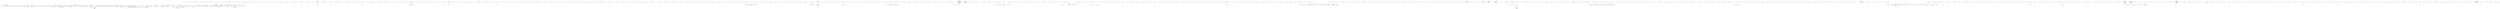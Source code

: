 digraph  {
m0_10 [cluster="System.TimeSpan.FromSeconds(double)", file="CoreBackgroundJobPerformer.cs", label="Entry System.TimeSpan.FromSeconds(double)", span="0-0"];
m0_11 [cluster="System.TimeSpan.FromMinutes(double)", file="CoreBackgroundJobPerformer.cs", label="Entry System.TimeSpan.FromMinutes(double)", span="0-0"];
m0_12 [cluster="System.TimeSpan.FromHours(double)", file="CoreBackgroundJobPerformer.cs", label="Entry System.TimeSpan.FromHours(double)", span="0-0"];
m0_0 [cluster="Hangfire.SqlServer.SqlServerStorageOptions.SqlServerStorageOptions()", file="CoreBackgroundJobPerformer.cs", label="Entry Hangfire.SqlServer.SqlServerStorageOptions.SqlServerStorageOptions()", span="25-25"];
m0_1 [cluster="Hangfire.SqlServer.SqlServerStorageOptions.SqlServerStorageOptions()", file="CoreBackgroundJobPerformer.cs", label="TransactionIsolationLevel = null", span="27-27"];
m0_2 [cluster="Hangfire.SqlServer.SqlServerStorageOptions.SqlServerStorageOptions()", file="CoreBackgroundJobPerformer.cs", label="QueuePollInterval = TimeSpan.FromSeconds(15)", span="28-28"];
m0_3 [cluster="Hangfire.SqlServer.SqlServerStorageOptions.SqlServerStorageOptions()", file="CoreBackgroundJobPerformer.cs", label="InvisibilityTimeout = TimeSpan.FromMinutes(30)", span="29-29"];
m0_4 [cluster="Hangfire.SqlServer.SqlServerStorageOptions.SqlServerStorageOptions()", file="CoreBackgroundJobPerformer.cs", label="JobExpirationCheckInterval = TimeSpan.FromHours(1)", span="30-30"];
m0_5 [cluster="Hangfire.SqlServer.SqlServerStorageOptions.SqlServerStorageOptions()", file="CoreBackgroundJobPerformer.cs", label="CountersAggregateInterval = TimeSpan.FromMinutes(5)", span="31-31"];
m0_6 [cluster="Hangfire.SqlServer.SqlServerStorageOptions.SqlServerStorageOptions()", file="CoreBackgroundJobPerformer.cs", label="PrepareSchemaIfNecessary = true", span="32-32"];
m0_7 [cluster="Hangfire.SqlServer.SqlServerStorageOptions.SqlServerStorageOptions()", file="CoreBackgroundJobPerformer.cs", label="DashboardJobListLimit = 50000", span="33-33"];
m0_8 [cluster="Hangfire.SqlServer.SqlServerStorageOptions.SqlServerStorageOptions()", file="CoreBackgroundJobPerformer.cs", label="TransactionTimeout = TimeSpan.FromMinutes(1)", span="34-34"];
m0_9 [cluster="Hangfire.SqlServer.SqlServerStorageOptions.SqlServerStorageOptions()", file="CoreBackgroundJobPerformer.cs", label="Exit Hangfire.SqlServer.SqlServerStorageOptions.SqlServerStorageOptions()", span="25-25"];
m0_13 [file="CoreBackgroundJobPerformer.cs", label="Hangfire.SqlServer.SqlServerStorageOptions", span=""];
m1_157 [cluster="HangFire.Core.Tests.BackgroundJobClientFacts.ChangeState_ChangesTheStateOfAJob_ToTheGivenOne()", file="CoreBackgroundJobPerformerFacts.cs", label="_stateMachine.Verify(x => x.TryToChangeState(\r\n                ''job-id'',\r\n                _state.Object,\r\n                null))", span="174-177"];
m1_91 [cluster="HangFire.BackgroundJobClient.Dispose()", file="CoreBackgroundJobPerformerFacts.cs", label="Entry HangFire.BackgroundJobClient.Dispose()", span="113-113"];
m1_93 [cluster="lambda expression", file="CoreBackgroundJobPerformerFacts.cs", label="x.Dispose()", span="96-96"];
m1_94 [cluster="lambda expression", file="CoreBackgroundJobPerformerFacts.cs", label="Exit lambda expression", span="96-96"];
m1_95 [cluster="Unk.Dispose", file="CoreBackgroundJobPerformerFacts.cs", label="Entry Unk.Dispose", span=""];
m1_92 [cluster="lambda expression", file="CoreBackgroundJobPerformerFacts.cs", label="Entry lambda expression", span="96-96"];
m1_96 [cluster="HangFire.Core.Tests.BackgroundJobClientFacts.CreateJob_ThrowsAnException_WhenJobIsNull()", file="CoreBackgroundJobPerformerFacts.cs", label="Entry HangFire.Core.Tests.BackgroundJobClientFacts.CreateJob_ThrowsAnException_WhenJobIsNull()", span="100-100"];
m1_97 [cluster="HangFire.Core.Tests.BackgroundJobClientFacts.CreateJob_ThrowsAnException_WhenJobIsNull()", file="CoreBackgroundJobPerformerFacts.cs", label="var client = CreateClient()", span="102-102"];
m1_79 [cluster="HangFire.Core.Tests.BackgroundJobClientFacts.Ctor_TakesAConnection()", file="CoreBackgroundJobPerformerFacts.cs", label="_storage.Verify(x => x.GetConnection())", span="87-87"];
m1_154 [cluster="Hangfire.Core.Tests.Server.CoreBackgroundJobPerformerFacts.Run_ThrowsPerformanceException_OnArgumentsDeserializationFailure()", file="CoreBackgroundJobPerformerFacts.cs", label="var exception = Assert.Throws<JobPerformanceException>(\r\n                () => performer.Perform(_context.Object))", span="191-192"];
m1_155 [cluster="Hangfire.Core.Tests.Server.CoreBackgroundJobPerformerFacts.Run_ThrowsPerformanceException_OnArgumentsDeserializationFailure()", file="CoreBackgroundJobPerformerFacts.cs", label="Assert.NotNull(exception.InnerException)", span="194-194"];
m1_156 [cluster="Hangfire.Core.Tests.Server.CoreBackgroundJobPerformerFacts.Run_ThrowsPerformanceException_OnArgumentsDeserializationFailure()", file="CoreBackgroundJobPerformerFacts.cs", label="Exit Hangfire.Core.Tests.Server.CoreBackgroundJobPerformerFacts.Run_ThrowsPerformanceException_OnArgumentsDeserializationFailure()", span="184-184"];
m1_158 [cluster="HangFire.Core.Tests.BackgroundJobClientFacts.ChangeState_ChangesTheStateOfAJob_ToTheGivenOne()", file="CoreBackgroundJobPerformerFacts.cs", label="Exit HangFire.Core.Tests.BackgroundJobClientFacts.ChangeState_ChangesTheStateOfAJob_ToTheGivenOne()", span="168-168"];
m1_171 [cluster="lambda expression", file="CoreBackgroundJobPerformerFacts.cs", label="Exit lambda expression", span="201-201"];
m1_172 [cluster="Hangfire.Core.Tests.Server.CoreBackgroundJobPerformerFacts.BrokenDispose.Method()", file="CoreBackgroundJobPerformerFacts.cs", label="Entry Hangfire.Core.Tests.Server.CoreBackgroundJobPerformerFacts.BrokenDispose.Method()", span="267-267"];
m1_173 [cluster="lambda expression", file="CoreBackgroundJobPerformerFacts.cs", label="Entry lambda expression", span="205-205"];
m1_174 [cluster="lambda expression", file="CoreBackgroundJobPerformerFacts.cs", label="performer.Perform(_context.Object)", span="205-205"];
m1_175 [cluster="lambda expression", file="CoreBackgroundJobPerformerFacts.cs", label="Exit lambda expression", span="205-205"];
m1_176 [cluster="Hangfire.Core.Tests.Server.CoreBackgroundJobPerformerFacts.Run_ThrowsPerformanceException_WithUnwrappedInnerException()", file="CoreBackgroundJobPerformerFacts.cs", label="Entry Hangfire.Core.Tests.Server.CoreBackgroundJobPerformerFacts.Run_ThrowsPerformanceException_WithUnwrappedInnerException()", span="211-211"];
m1_15 [cluster="Mock<IStateMachine>.cstr", file="CoreBackgroundJobPerformerFacts.cs", label="Entry Mock<IStateMachine>.cstr", span=""];
m1_144 [cluster="lambda expression", file="CoreBackgroundJobPerformerFacts.cs", label="InstanceMethod()", span="176-176"];
m1_86 [cluster="Hangfire.Core.Tests.Server.CoreBackgroundJobPerformerFacts.Run_PassesCorrectDateTime_IfItWasSerialized_UsingOldFormat()", file="CoreBackgroundJobPerformerFacts.cs", label="var performer = CreatePerformer()", span="118-118"];
m1_87 [cluster="Hangfire.Core.Tests.Server.CoreBackgroundJobPerformerFacts.Run_PassesCorrectDateTime_IfItWasSerialized_UsingOldFormat()", file="CoreBackgroundJobPerformerFacts.cs", label="performer.Perform(_context.Object)", span="121-121"];
m1_88 [cluster="Hangfire.Core.Tests.Server.CoreBackgroundJobPerformerFacts.Run_PassesCorrectDateTime_IfItWasSerialized_UsingOldFormat()", file="CoreBackgroundJobPerformerFacts.cs", label="Assert.True(_methodInvoked)", span="124-124"];
m1_89 [cluster="Hangfire.Core.Tests.Server.CoreBackgroundJobPerformerFacts.Run_PassesCorrectDateTime_IfItWasSerialized_UsingOldFormat()", file="CoreBackgroundJobPerformerFacts.cs", label="Exit Hangfire.Core.Tests.Server.CoreBackgroundJobPerformerFacts.Run_PassesCorrectDateTime_IfItWasSerialized_UsingOldFormat()", span="108-108"];
m1_90 [cluster="System.DateTime.ToString(string)", file="CoreBackgroundJobPerformerFacts.cs", label="Entry System.DateTime.ToString(string)", span="0-0"];
m1_16 [cluster="Mock<IStateMachineFactory>.cstr", file="CoreBackgroundJobPerformerFacts.cs", label="Entry Mock<IStateMachineFactory>.cstr", span=""];
m1_18 [cluster="Mock<IState>.cstr", file="CoreBackgroundJobPerformerFacts.cs", label="Entry Mock<IState>.cstr", span=""];
m1_19 [cluster="HangFire.Common.Job.FromExpression(System.Linq.Expressions.Expression<System.Action>)", file="CoreBackgroundJobPerformerFacts.cs", label="Entry HangFire.Common.Job.FromExpression(System.Linq.Expressions.Expression<System.Action>)", span="117-117"];
m1_20 [cluster="lambda expression", file="CoreBackgroundJobPerformerFacts.cs", label="Entry lambda expression", span="24-24"];
m1_17 [cluster="Mock<IJobCreationProcess>.cstr", file="CoreBackgroundJobPerformerFacts.cs", label="Entry Mock<IJobCreationProcess>.cstr", span=""];
m1_21 [cluster="lambda expression", file="CoreBackgroundJobPerformerFacts.cs", label="x.GetConnection()", span="24-24"];
m1_22 [cluster="lambda expression", file="CoreBackgroundJobPerformerFacts.cs", label="Exit lambda expression", span="24-24"];
m1_153 [cluster="Hangfire.Core.Tests.Server.CoreBackgroundJobPerformerFacts.Run_ThrowsPerformanceException_OnArgumentsDeserializationFailure()", file="CoreBackgroundJobPerformerFacts.cs", label="var performer = CreatePerformer()", span="189-189"];
m1_216 [cluster="Hangfire.Core.Tests.Common.JobFacts.Instance.FunctionReturningValue()", file="CoreBackgroundJobPerformerFacts.cs", label="Entry Hangfire.Core.Tests.Common.JobFacts.Instance.FunctionReturningValue()", span="571-571"];
m1_238 [cluster="Hangfire.IJobCancellationToken.ThrowIfCancellationRequested()", file="CoreBackgroundJobPerformerFacts.cs", label="Entry Hangfire.IJobCancellationToken.ThrowIfCancellationRequested()", span="24-24"];
m1_31 [cluster="Hangfire.Core.Tests.Server.CoreBackgroundJobPerformerFacts.Run_CanInvokeInstanceMethods()", file="CoreBackgroundJobPerformerFacts.cs", label="Entry Hangfire.Core.Tests.Server.CoreBackgroundJobPerformerFacts.Run_CanInvokeInstanceMethods()", span="48-48"];
m1_181 [cluster="Hangfire.Core.Tests.Server.CoreBackgroundJobPerformerFacts.Run_ThrowsPerformanceException_WithUnwrappedInnerException()", file="CoreBackgroundJobPerformerFacts.cs", label="Assert.Equal(''exception'', thrownException.InnerException.Message)", span="220-220"];
m1_30 [cluster="lambda expression", file="CoreBackgroundJobPerformerFacts.cs", label="Exit lambda expression", span="33-33"];
m1_242 [cluster="Hangfire.Core.Tests.Server.CoreBackgroundJobPerformerFacts.StaticMethod()", file="CoreBackgroundJobPerformerFacts.cs", label="_methodInvoked = true", span="303-303"];
m1_243 [cluster="Hangfire.Core.Tests.Server.CoreBackgroundJobPerformerFacts.StaticMethod()", file="CoreBackgroundJobPerformerFacts.cs", label="Exit Hangfire.Core.Tests.Server.CoreBackgroundJobPerformerFacts.StaticMethod()", span="301-301"];
m1_41 [cluster="lambda expression", file="CoreBackgroundJobPerformerFacts.cs", label="Exit lambda expression", span="51-51"];
m1_112 [cluster="HangFire.BackgroundJobClient.Create(HangFire.Common.Job, HangFire.States.IState)", file="CoreBackgroundJobPerformerFacts.cs", label="Entry HangFire.BackgroundJobClient.Create(HangFire.Common.Job, HangFire.States.IState)", span="81-81"];
m1_232 [cluster="Hangfire.Core.Tests.Server.CoreBackgroundJobPerformerFacts.NullArgumentMethod(string[])", file="CoreBackgroundJobPerformerFacts.cs", label="_methodInvoked = true", span="285-285"];
m1_233 [cluster="Hangfire.Core.Tests.Server.CoreBackgroundJobPerformerFacts.NullArgumentMethod(string[])", file="CoreBackgroundJobPerformerFacts.cs", label="Assert.Null(argument)", span="286-286"];
m1_234 [cluster="Hangfire.Core.Tests.Server.CoreBackgroundJobPerformerFacts.NullArgumentMethod(string[])", file="CoreBackgroundJobPerformerFacts.cs", label="Exit Hangfire.Core.Tests.Server.CoreBackgroundJobPerformerFacts.NullArgumentMethod(string[])", span="283-283"];
m1_5 [cluster="HangFire.Core.Tests.BackgroundJobClientFacts.BackgroundJobClientFacts()", file="CoreBackgroundJobPerformerFacts.cs", label="_stateMachineFactory = new Mock<IStateMachineFactory>()", span="28-28"];
m1_12 [cluster="lambda expression", file="CoreBackgroundJobPerformerFacts.cs", label="Entry lambda expression", span="30-30"];
m1_190 [cluster="Hangfire.Core.Tests.Server.CoreBackgroundJobPerformerFacts.Run_PassesCancellationToken_IfThereIsIJobCancellationTokenParameter()", file="CoreBackgroundJobPerformerFacts.cs", label="Entry Hangfire.Core.Tests.Server.CoreBackgroundJobPerformerFacts.Run_PassesCancellationToken_IfThereIsIJobCancellationTokenParameter()", span="224-224"];
m1_191 [cluster="Hangfire.Core.Tests.Server.CoreBackgroundJobPerformerFacts.Run_PassesCancellationToken_IfThereIsIJobCancellationTokenParameter()", color=green, community=0, file="CoreBackgroundJobPerformerFacts.cs", label="_context.BackgroundJob.Job = Job.FromExpression(() => CancelableJob(JobCancellationToken.Null))", prediction=0, span="227-227"];
m1_192 [cluster="Hangfire.Core.Tests.Server.CoreBackgroundJobPerformerFacts.Run_PassesCancellationToken_IfThereIsIJobCancellationTokenParameter()", color=green, community=0, file="CoreBackgroundJobPerformerFacts.cs", label="_context.CancellationToken.Setup(x => x.ThrowIfCancellationRequested()).Throws<OperationCanceledException>()", prediction=1, span="228-228"];
m1_193 [cluster="Hangfire.Core.Tests.Server.CoreBackgroundJobPerformerFacts.Run_PassesCancellationToken_IfThereIsIJobCancellationTokenParameter()", color=green, community=1, file="CoreBackgroundJobPerformerFacts.cs", label="var performer = CreatePerformer()", prediction=1, span="229-229"];
m1_194 [cluster="Hangfire.Core.Tests.Server.CoreBackgroundJobPerformerFacts.Run_PassesCancellationToken_IfThereIsIJobCancellationTokenParameter()", color=green, community=0, file="CoreBackgroundJobPerformerFacts.cs", label="Assert.Throws<OperationCanceledException>(\r\n                () => performer.Perform(_context.Object))", prediction=1, span="232-233"];
m1_195 [cluster="Hangfire.Core.Tests.Server.CoreBackgroundJobPerformerFacts.Run_PassesCancellationToken_IfThereIsIJobCancellationTokenParameter()", file="CoreBackgroundJobPerformerFacts.cs", label="Exit Hangfire.Core.Tests.Server.CoreBackgroundJobPerformerFacts.Run_PassesCancellationToken_IfThereIsIJobCancellationTokenParameter()", span="224-224"];
m1_98 [cluster="lambda expression", file="CoreBackgroundJobPerformerFacts.cs", label="Entry lambda expression", span="132-132"];
m1_99 [cluster="lambda expression", file="CoreBackgroundJobPerformerFacts.cs", label="MethodWithDateTimeArgument(SomeDateTime)", span="132-132"];
m1_100 [cluster="lambda expression", file="CoreBackgroundJobPerformerFacts.cs", label="Exit lambda expression", span="132-132"];
m1_101 [cluster="lambda expression", file="CoreBackgroundJobPerformerFacts.cs", label="Entry lambda expression", span="105-105"];
m1_239 [cluster="Hangfire.Core.Tests.Server.CoreBackgroundJobPerformerFacts.MethodWithDateTimeArgument(System.DateTime)", file="CoreBackgroundJobPerformerFacts.cs", label="_methodInvoked = true", span="296-296"];
m1_240 [cluster="Hangfire.Core.Tests.Server.CoreBackgroundJobPerformerFacts.MethodWithDateTimeArgument(System.DateTime)", file="CoreBackgroundJobPerformerFacts.cs", label="Assert.Equal(SomeDateTime, argument)", span="298-298"];
m1_241 [cluster="Hangfire.Core.Tests.Server.CoreBackgroundJobPerformerFacts.MethodWithDateTimeArgument(System.DateTime)", file="CoreBackgroundJobPerformerFacts.cs", label="Exit Hangfire.Core.Tests.Server.CoreBackgroundJobPerformerFacts.MethodWithDateTimeArgument(System.DateTime)", span="294-294"];
m1_24 [cluster="lambda expression", file="CoreBackgroundJobPerformerFacts.cs", label="Entry lambda expression", span="29-29"];
m1_251 [cluster="Hangfire.Core.Tests.Server.CoreBackgroundJobPerformerFacts.CreatePerformer()", file="CoreBackgroundJobPerformerFacts.cs", label="return new CoreBackgroundJobPerformer(_activator.Object);", span="321-321"];
m1_252 [cluster="Hangfire.Core.Tests.Server.CoreBackgroundJobPerformerFacts.CreatePerformer()", file="CoreBackgroundJobPerformerFacts.cs", label="Exit Hangfire.Core.Tests.Server.CoreBackgroundJobPerformerFacts.CreatePerformer()", span="319-319"];
m1_38 [cluster="lambda expression", file="CoreBackgroundJobPerformerFacts.cs", label="Entry lambda expression", span="40-40"];
m1_78 [cluster="HangFire.Core.Tests.BackgroundJobClientFacts.Ctor_TakesAConnection()", file="CoreBackgroundJobPerformerFacts.cs", label="CreateClient()", span="86-86"];
m1_121 [cluster="Unk.Setup", file="CoreBackgroundJobPerformerFacts.cs", label="Entry Unk.Setup", span=""];
m1_64 [cluster="Hangfire.Core.Tests.Server.CoreBackgroundJobPerformerFacts.MethodWithArguments(string, int)", file="CoreBackgroundJobPerformerFacts.cs", label="Entry Hangfire.Core.Tests.Server.CoreBackgroundJobPerformerFacts.MethodWithArguments(string, int)", span="306-306"];
m1_163 [cluster="Hangfire.Core.Tests.Server.CoreBackgroundJobPerformerFacts.Run_ThrowsPerformanceException_OnDisposalFailure()", file="CoreBackgroundJobPerformerFacts.cs", label="_methodInvoked = false", span="200-200"];
m1_164 [cluster="Hangfire.Core.Tests.Server.CoreBackgroundJobPerformerFacts.Run_ThrowsPerformanceException_OnDisposalFailure()", file="CoreBackgroundJobPerformerFacts.cs", label="_context.BackgroundJob.Job = Job.FromExpression<BrokenDispose>(x => x.Method())", span="201-201"];
m1_165 [cluster="Hangfire.Core.Tests.Server.CoreBackgroundJobPerformerFacts.Run_ThrowsPerformanceException_OnDisposalFailure()", file="CoreBackgroundJobPerformerFacts.cs", label="var performer = CreatePerformer()", span="202-202"];
m1_166 [cluster="Hangfire.Core.Tests.Server.CoreBackgroundJobPerformerFacts.Run_ThrowsPerformanceException_OnDisposalFailure()", file="CoreBackgroundJobPerformerFacts.cs", label="Assert.Throws<InvalidOperationException>(\r\n                () => performer.Perform(_context.Object))", span="204-205"];
m1_167 [cluster="Hangfire.Core.Tests.Server.CoreBackgroundJobPerformerFacts.Run_ThrowsPerformanceException_OnDisposalFailure()", file="CoreBackgroundJobPerformerFacts.cs", label="Assert.True(_methodInvoked)", span="207-207"];
m1_65 [cluster="HangFire.Core.Tests.BackgroundJobClientFacts.Ctor_HasDefaultValue_ForStateMachineFactory()", file="CoreBackgroundJobPerformerFacts.cs", label="Entry HangFire.Core.Tests.BackgroundJobClientFacts.Ctor_HasDefaultValue_ForStateMachineFactory()", span="71-71"];
m1_71 [cluster="HangFire.Core.Tests.BackgroundJobClientFacts.Ctor_HasDefaultValue_ForCreationProcess()", file="CoreBackgroundJobPerformerFacts.cs", label="Entry HangFire.Core.Tests.BackgroundJobClientFacts.Ctor_HasDefaultValue_ForCreationProcess()", span="77-77"];
m1_72 [cluster="HangFire.Core.Tests.BackgroundJobClientFacts.Ctor_HasDefaultValue_ForCreationProcess()", file="CoreBackgroundJobPerformerFacts.cs", label="Assert.DoesNotThrow(\r\n                () => new BackgroundJobClient(_storage.Object, _stateMachineFactory.Object))", span="79-80"];
m1_73 [cluster="HangFire.Core.Tests.BackgroundJobClientFacts.Ctor_HasDefaultValue_ForCreationProcess()", file="CoreBackgroundJobPerformerFacts.cs", label="Exit HangFire.Core.Tests.BackgroundJobClientFacts.Ctor_HasDefaultValue_ForCreationProcess()", span="77-77"];
m1_68 [cluster="lambda expression", file="CoreBackgroundJobPerformerFacts.cs", label="Entry lambda expression", span="73-73"];
m1_69 [cluster="lambda expression", file="CoreBackgroundJobPerformerFacts.cs", label="new BackgroundJobClient(_storage.Object)", span="73-73"];
m1_70 [cluster="lambda expression", file="CoreBackgroundJobPerformerFacts.cs", label="Exit lambda expression", span="73-73"];
m1_74 [cluster="lambda expression", file="CoreBackgroundJobPerformerFacts.cs", label="Entry lambda expression", span="80-80"];
m1_67 [cluster="HangFire.Core.Tests.BackgroundJobClientFacts.Ctor_HasDefaultValue_ForStateMachineFactory()", file="CoreBackgroundJobPerformerFacts.cs", label="Exit HangFire.Core.Tests.BackgroundJobClientFacts.Ctor_HasDefaultValue_ForStateMachineFactory()", span="71-71"];
m1_66 [cluster="HangFire.Core.Tests.BackgroundJobClientFacts.Ctor_HasDefaultValue_ForStateMachineFactory()", file="CoreBackgroundJobPerformerFacts.cs", label="Assert.DoesNotThrow(() => new BackgroundJobClient(_storage.Object))", span="73-73"];
m1_75 [cluster="lambda expression", file="CoreBackgroundJobPerformerFacts.cs", label="new BackgroundJobClient(_storage.Object, _stateMachineFactory.Object)", span="80-80"];
m1_113 [cluster="HangFire.Core.Tests.BackgroundJobClientFacts.CreateJob_RunsTheJobCreationProcess()", file="CoreBackgroundJobPerformerFacts.cs", label="Entry HangFire.Core.Tests.BackgroundJobClientFacts.CreateJob_RunsTheJobCreationProcess()", span="122-122"];
m1_115 [cluster="HangFire.Core.Tests.BackgroundJobClientFacts.CreateJob_RunsTheJobCreationProcess()", file="CoreBackgroundJobPerformerFacts.cs", label="client.Create(_job, _state.Object)", span="126-126"];
m1_116 [cluster="HangFire.Core.Tests.BackgroundJobClientFacts.CreateJob_RunsTheJobCreationProcess()", file="CoreBackgroundJobPerformerFacts.cs", label="_process.Verify(x => x.Run(It.IsNotNull<CreateContext>()))", span="128-128"];
m1_117 [cluster="HangFire.Core.Tests.BackgroundJobClientFacts.CreateJob_RunsTheJobCreationProcess()", file="CoreBackgroundJobPerformerFacts.cs", label="Exit HangFire.Core.Tests.BackgroundJobClientFacts.CreateJob_RunsTheJobCreationProcess()", span="122-122"];
m1_118 [cluster="lambda expression", file="CoreBackgroundJobPerformerFacts.cs", label="Entry lambda expression", span="128-128"];
m1_114 [cluster="HangFire.Core.Tests.BackgroundJobClientFacts.CreateJob_RunsTheJobCreationProcess()", file="CoreBackgroundJobPerformerFacts.cs", label="var client = CreateClient()", span="124-124"];
m1_119 [cluster="lambda expression", file="CoreBackgroundJobPerformerFacts.cs", label="x.Run(It.IsNotNull<CreateContext>())", span="128-128"];
m1_43 [cluster="HangFire.Core.Tests.BackgroundJobClientFacts.Ctor_ThrowsAnException_WhenStateMachineFactoryIsNull()", file="CoreBackgroundJobPerformerFacts.cs", label="var exception = Assert.Throws<ArgumentNullException>(\r\n                () => new BackgroundJobClient(_storage.Object, null, _process.Object))", span="48-49"];
m1_45 [cluster="HangFire.Core.Tests.BackgroundJobClientFacts.Ctor_ThrowsAnException_WhenStateMachineFactoryIsNull()", file="CoreBackgroundJobPerformerFacts.cs", label="Exit HangFire.Core.Tests.BackgroundJobClientFacts.Ctor_ThrowsAnException_WhenStateMachineFactoryIsNull()", span="46-46"];
m1_46 [cluster="lambda expression", file="CoreBackgroundJobPerformerFacts.cs", label="Entry lambda expression", span="49-49"];
m1_47 [cluster="lambda expression", file="CoreBackgroundJobPerformerFacts.cs", label="new BackgroundJobClient(_storage.Object, null, _process.Object)", span="49-49"];
m1_44 [cluster="HangFire.Core.Tests.BackgroundJobClientFacts.Ctor_ThrowsAnException_WhenStateMachineFactoryIsNull()", file="CoreBackgroundJobPerformerFacts.cs", label="Assert.Equal(''stateMachineFactory'', exception.ParamName)", span="51-51"];
m1_48 [cluster="lambda expression", file="CoreBackgroundJobPerformerFacts.cs", label="Exit lambda expression", span="49-49"];
m1_49 [cluster="HangFire.Core.Tests.BackgroundJobClientFacts.Ctor_ThrowsAnException_WhenCreationProcessIsNull()", file="CoreBackgroundJobPerformerFacts.cs", label="Entry HangFire.Core.Tests.BackgroundJobClientFacts.Ctor_ThrowsAnException_WhenCreationProcessIsNull()", span="55-55"];
m1_28 [cluster="lambda expression", file="CoreBackgroundJobPerformerFacts.cs", label="StaticMethod()", span="39-39"];
m1_25 [cluster="Hangfire.Server.CoreBackgroundJobPerformer.Perform(Hangfire.Server.PerformContext)", file="CoreBackgroundJobPerformerFacts.cs", label="Entry Hangfire.Server.CoreBackgroundJobPerformer.Perform(Hangfire.Server.PerformContext)", span="41-41"];
m1_26 [cluster="Unk.True", file="CoreBackgroundJobPerformerFacts.cs", label="Entry Unk.True", span=""];
m1_29 [cluster="lambda expression", file="CoreBackgroundJobPerformerFacts.cs", label="Exit lambda expression", span="39-39"];
m1_39 [cluster="lambda expression", file="CoreBackgroundJobPerformerFacts.cs", label="Entry lambda expression", span="51-51"];
m1_40 [cluster="lambda expression", file="CoreBackgroundJobPerformerFacts.cs", label="x.InstanceMethod()", span="51-51"];
m1_53 [cluster="Hangfire.Core.Tests.Server.CoreBackgroundJobPerformerFacts.Disposable.Method()", file="CoreBackgroundJobPerformerFacts.cs", label="Entry Hangfire.Core.Tests.Server.CoreBackgroundJobPerformerFacts.Disposable.Method()", span="254-254"];
m1_54 [cluster="Hangfire.Core.Tests.Server.CoreBackgroundJobPerformerFacts.Run_PassesArguments_ToACallingMethod()", file="CoreBackgroundJobPerformerFacts.cs", label="Entry Hangfire.Core.Tests.Server.CoreBackgroundJobPerformerFacts.Run_PassesArguments_ToACallingMethod()", span="72-72"];
m1_55 [cluster="Hangfire.Core.Tests.Server.CoreBackgroundJobPerformerFacts.Run_PassesArguments_ToACallingMethod()", file="CoreBackgroundJobPerformerFacts.cs", label="_methodInvoked = false", span="75-75"];
m1_61 [cluster="lambda expression", file="CoreBackgroundJobPerformerFacts.cs", label="Entry lambda expression", span="76-76"];
m1_62 [cluster="lambda expression", file="CoreBackgroundJobPerformerFacts.cs", label="MethodWithArguments(''hello'', 5)", span="76-76"];
m1_63 [cluster="lambda expression", file="CoreBackgroundJobPerformerFacts.cs", label="Exit lambda expression", span="76-76"];
m1_76 [cluster="System.ComponentModel.TypeDescriptor.GetConverter(System.Type)", file="CoreBackgroundJobPerformerFacts.cs", label="Entry System.ComponentModel.TypeDescriptor.GetConverter(System.Type)", span="0-0"];
m1_83 [cluster="Hangfire.Core.Tests.Server.CoreBackgroundJobPerformerFacts.Run_PassesCorrectDateTime_IfItWasSerialized_UsingOldFormat()", file="CoreBackgroundJobPerformerFacts.cs", label="var type = typeof(CoreBackgroundJobPerformerFacts)", span="114-114"];
m1_84 [cluster="Hangfire.Core.Tests.Server.CoreBackgroundJobPerformerFacts.Run_PassesCorrectDateTime_IfItWasSerialized_UsingOldFormat()", file="CoreBackgroundJobPerformerFacts.cs", label="var method = type.GetMethod(''MethodWithDateTimeArgument'')", span="115-115"];
m1_85 [cluster="Hangfire.Core.Tests.Server.CoreBackgroundJobPerformerFacts.Run_PassesCorrectDateTime_IfItWasSerialized_UsingOldFormat()", file="CoreBackgroundJobPerformerFacts.cs", label="_context.BackgroundJob.Job = new Job(type, method, new[] { convertedDate })", span="117-117"];
m1_102 [cluster="Hangfire.Core.Tests.Server.CoreBackgroundJobPerformerFacts.Run_WorksCorrectly_WithNullValues()", file="CoreBackgroundJobPerformerFacts.cs", label="Entry Hangfire.Core.Tests.Server.CoreBackgroundJobPerformerFacts.Run_WorksCorrectly_WithNullValues()", span="143-143"];
m1_103 [cluster="Hangfire.Core.Tests.Server.CoreBackgroundJobPerformerFacts.Run_WorksCorrectly_WithNullValues()", file="CoreBackgroundJobPerformerFacts.cs", label="_methodInvoked = false", span="146-146"];
m1_110 [cluster="lambda expression", file="CoreBackgroundJobPerformerFacts.cs", label="NullArgumentMethod(null)", span="147-147"];
m1_109 [cluster="lambda expression", file="CoreBackgroundJobPerformerFacts.cs", label="Entry lambda expression", span="147-147"];
m1_111 [cluster="lambda expression", file="CoreBackgroundJobPerformerFacts.cs", label="Exit lambda expression", span="147-147"];
m1_120 [cluster="System.InvalidOperationException.InvalidOperationException()", file="CoreBackgroundJobPerformerFacts.cs", label="Entry System.InvalidOperationException.InvalidOperationException()", span="0-0"];
m1_134 [cluster="Hangfire.Core.Tests.Server.CoreBackgroundJobPerformerFacts.Run_ThrowsPerformanceException_WhenActivatorReturnsNull()", file="CoreBackgroundJobPerformerFacts.cs", label="_activator.Setup(x => x.ActivateJob(It.IsNotNull<Type>())).Returns(null)", span="175-175"];
m1_130 [cluster="lambda expression", file="CoreBackgroundJobPerformerFacts.cs", label="Entry lambda expression", span="169-169"];
m1_133 [cluster="Hangfire.Core.Tests.Server.CoreBackgroundJobPerformerFacts.Run_ThrowsPerformanceException_WhenActivatorReturnsNull()", file="CoreBackgroundJobPerformerFacts.cs", label="Entry Hangfire.Core.Tests.Server.CoreBackgroundJobPerformerFacts.Run_ThrowsPerformanceException_WhenActivatorReturnsNull()", span="173-173"];
m1_131 [cluster="lambda expression", file="CoreBackgroundJobPerformerFacts.cs", label="performer.Perform(_context.Object)", span="169-169"];
m1_132 [cluster="lambda expression", file="CoreBackgroundJobPerformerFacts.cs", label="Exit lambda expression", span="169-169"];
m1_135 [cluster="Hangfire.Core.Tests.Server.CoreBackgroundJobPerformerFacts.Run_ThrowsPerformanceException_WhenActivatorReturnsNull()", file="CoreBackgroundJobPerformerFacts.cs", label="_context.BackgroundJob.Job = Job.FromExpression(() => InstanceMethod())", span="176-176"];
m1_142 [cluster="lambda expression", file="CoreBackgroundJobPerformerFacts.cs", label="Exit lambda expression", span="175-175"];
m1_141 [cluster="lambda expression", file="CoreBackgroundJobPerformerFacts.cs", label="x.ActivateJob(It.IsNotNull<Type>())", span="175-175"];
m1_143 [cluster="lambda expression", file="CoreBackgroundJobPerformerFacts.cs", label="Entry lambda expression", span="176-176"];
m1_151 [cluster="Hangfire.Core.Tests.Server.CoreBackgroundJobPerformerFacts.Run_ThrowsPerformanceException_OnArgumentsDeserializationFailure()", file="CoreBackgroundJobPerformerFacts.cs", label="var method = type.GetMethod(''MethodWithDateTimeArgument'')", span="187-187"];
m1_150 [cluster="Hangfire.Core.Tests.Server.CoreBackgroundJobPerformerFacts.Run_ThrowsPerformanceException_OnArgumentsDeserializationFailure()", file="CoreBackgroundJobPerformerFacts.cs", label="var type = typeof(JobFacts)", span="186-186"];
m1_152 [cluster="Hangfire.Core.Tests.Server.CoreBackgroundJobPerformerFacts.Run_ThrowsPerformanceException_OnArgumentsDeserializationFailure()", file="CoreBackgroundJobPerformerFacts.cs", label="_context.BackgroundJob.Job = new Job(type, method, new object[] { ''sdfa'' })", span="188-188"];
m1_159 [cluster="lambda expression", file="CoreBackgroundJobPerformerFacts.cs", label="Entry lambda expression", span="192-192"];
m1_160 [cluster="lambda expression", file="CoreBackgroundJobPerformerFacts.cs", label="performer.Perform(_context.Object)", span="192-192"];
m1_161 [cluster="lambda expression", file="CoreBackgroundJobPerformerFacts.cs", label="Exit lambda expression", span="192-192"];
m1_168 [cluster="Hangfire.Core.Tests.Server.CoreBackgroundJobPerformerFacts.Run_ThrowsPerformanceException_OnDisposalFailure()", file="CoreBackgroundJobPerformerFacts.cs", label="Exit Hangfire.Core.Tests.Server.CoreBackgroundJobPerformerFacts.Run_ThrowsPerformanceException_OnDisposalFailure()", span="198-198"];
m1_169 [cluster="lambda expression", file="CoreBackgroundJobPerformerFacts.cs", label="Entry lambda expression", span="201-201"];
m1_170 [cluster="lambda expression", file="CoreBackgroundJobPerformerFacts.cs", label="x.Method()", span="201-201"];
m1_178 [cluster="Hangfire.Core.Tests.Server.CoreBackgroundJobPerformerFacts.Run_ThrowsPerformanceException_WithUnwrappedInnerException()", file="CoreBackgroundJobPerformerFacts.cs", label="var performer = CreatePerformer()", span="214-214"];
m1_179 [cluster="Hangfire.Core.Tests.Server.CoreBackgroundJobPerformerFacts.Run_ThrowsPerformanceException_WithUnwrappedInnerException()", file="CoreBackgroundJobPerformerFacts.cs", label="var thrownException = Assert.Throws<JobPerformanceException>(\r\n                () => performer.Perform(_context.Object))", span="216-217"];
m1_180 [cluster="Hangfire.Core.Tests.Server.CoreBackgroundJobPerformerFacts.Run_ThrowsPerformanceException_WithUnwrappedInnerException()", file="CoreBackgroundJobPerformerFacts.cs", label="Assert.IsType<InvalidOperationException>(thrownException.InnerException)", span="219-219"];
m1_196 [cluster="lambda expression", file="CoreBackgroundJobPerformerFacts.cs", label="Entry lambda expression", span="227-227"];
m1_200 [cluster="lambda expression", file="CoreBackgroundJobPerformerFacts.cs", label="Entry lambda expression", span="228-228"];
m1_205 [cluster="lambda expression", color=green, community=0, file="CoreBackgroundJobPerformerFacts.cs", label="performer.Perform(_context.Object)", prediction=1, span="233-233"];
m1_204 [cluster="lambda expression", file="CoreBackgroundJobPerformerFacts.cs", label="Entry lambda expression", span="233-233"];
m1_206 [cluster="lambda expression", file="CoreBackgroundJobPerformerFacts.cs", label="Exit lambda expression", span="233-233"];
m1_197 [cluster="lambda expression", color=green, community=0, file="CoreBackgroundJobPerformerFacts.cs", label="CancelableJob(JobCancellationToken.Null)", prediction=5, span="227-227"];
m1_198 [cluster="lambda expression", file="CoreBackgroundJobPerformerFacts.cs", label="Exit lambda expression", span="227-227"];
m1_201 [cluster="lambda expression", color=green, community=0, file="CoreBackgroundJobPerformerFacts.cs", label="x.ThrowIfCancellationRequested()", prediction=6, span="228-228"];
m1_202 [cluster="lambda expression", file="CoreBackgroundJobPerformerFacts.cs", label="Exit lambda expression", span="228-228"];
m1_128 [cluster="HangFire.Core.Tests.BackgroundJobClientFacts.CreateJob_WrapsProcessException_IntoItsOwnException()", file="CoreBackgroundJobPerformerFacts.cs", label="Exit HangFire.Core.Tests.BackgroundJobClientFacts.CreateJob_WrapsProcessException_IntoItsOwnException()", span="132-132"];
m1_147 [cluster="HangFire.Core.Tests.BackgroundJobClientFacts.ChangeState_ThrowsAnException_WhenStateIsNull()", file="CoreBackgroundJobPerformerFacts.cs", label="var exception = Assert.Throws<ArgumentNullException>(\r\n                () => client.ChangeState(''jobId'', null, null))", span="161-162"];
m1_188 [cluster="lambda expression", file="CoreBackgroundJobPerformerFacts.cs", label=client, span=""];
m1_124 [cluster="HangFire.Core.Tests.BackgroundJobClientFacts.CreateJob_WrapsProcessException_IntoItsOwnException()", file="CoreBackgroundJobPerformerFacts.cs", label="_process.Setup(x => x.Run(It.IsAny<CreateContext>()))\r\n                .Throws<InvalidOperationException>()", span="135-136"];
m1_27 [cluster="Unk.Create", file="CoreBackgroundJobPerformerFacts.cs", label="Entry Unk.Create", span=""];
m1_50 [cluster="HangFire.Core.Tests.BackgroundJobClientFacts.Ctor_ThrowsAnException_WhenCreationProcessIsNull()", file="CoreBackgroundJobPerformerFacts.cs", label="var exception = Assert.Throws<ArgumentNullException>(\r\n                () => new BackgroundJobClient(_storage.Object, _stateMachineFactory.Object, null))", span="57-58"];
m1_123 [cluster="HangFire.Core.Tests.BackgroundJobClientFacts.CreateJob_WrapsProcessException_IntoItsOwnException()", file="CoreBackgroundJobPerformerFacts.cs", label="var client = CreateClient()", span="134-134"];
m1_127 [cluster="HangFire.Core.Tests.BackgroundJobClientFacts.CreateJob_WrapsProcessException_IntoItsOwnException()", file="CoreBackgroundJobPerformerFacts.cs", label="Assert.IsType<InvalidOperationException>(exception.InnerException)", span="142-142"];
m1_129 [cluster="Unk.NotNull", file="CoreBackgroundJobPerformerFacts.cs", label="Entry Unk.NotNull", span=""];
m1_140 [cluster="HangFire.Core.Tests.BackgroundJobClientFacts.ChangeState_ThrowsAnException_WhenJobIdIsNull()", file="CoreBackgroundJobPerformerFacts.cs", label="Exit HangFire.Core.Tests.BackgroundJobClientFacts.ChangeState_ThrowsAnException_WhenJobIdIsNull()", span="146-146"];
m1_145 [cluster="HangFire.Core.Tests.BackgroundJobClientFacts.ChangeState_ThrowsAnException_WhenStateIsNull()", file="CoreBackgroundJobPerformerFacts.cs", label="Entry HangFire.Core.Tests.BackgroundJobClientFacts.ChangeState_ThrowsAnException_WhenStateIsNull()", span="157-157"];
m1_146 [cluster="HangFire.Core.Tests.BackgroundJobClientFacts.ChangeState_ThrowsAnException_WhenStateIsNull()", file="CoreBackgroundJobPerformerFacts.cs", label="var client = CreateClient()", span="159-159"];
m1_148 [cluster="HangFire.Core.Tests.BackgroundJobClientFacts.ChangeState_ThrowsAnException_WhenStateIsNull()", file="CoreBackgroundJobPerformerFacts.cs", label="Assert.Equal(''state'', exception.ParamName)", span="164-164"];
m1_183 [cluster="HangFire.Core.Tests.BackgroundJobClientFacts.CreateClient()", file="CoreBackgroundJobPerformerFacts.cs", label="Exit HangFire.Core.Tests.BackgroundJobClientFacts.CreateClient()", span="209-209"];
m1_187 [cluster="lambda expression", file="CoreBackgroundJobPerformerFacts.cs", label=client, span=""];
m1_189 [cluster="lambda expression", file="CoreBackgroundJobPerformerFacts.cs", label=client, span=""];
m1_213 [cluster="lambda expression", file="CoreBackgroundJobPerformerFacts.cs", label="Entry lambda expression", span="239-239"];
m1_125 [cluster="HangFire.Core.Tests.BackgroundJobClientFacts.CreateJob_WrapsProcessException_IntoItsOwnException()", file="CoreBackgroundJobPerformerFacts.cs", label="var exception = Assert.Throws<CreateJobFailedException>(\r\n                () => client.Create(_job, _state.Object))", span="138-139"];
m1_52 [cluster="HangFire.Core.Tests.BackgroundJobClientFacts.Ctor_ThrowsAnException_WhenCreationProcessIsNull()", file="CoreBackgroundJobPerformerFacts.cs", label="Exit HangFire.Core.Tests.BackgroundJobClientFacts.Ctor_ThrowsAnException_WhenCreationProcessIsNull()", span="55-55"];
m1_51 [cluster="HangFire.Core.Tests.BackgroundJobClientFacts.Ctor_ThrowsAnException_WhenCreationProcessIsNull()", file="CoreBackgroundJobPerformerFacts.cs", label="Assert.Equal(''process'', exception.ParamName)", span="60-60"];
m1_185 [cluster="lambda expression", file="CoreBackgroundJobPerformerFacts.cs", label=client, span=""];
m1_184 [cluster="lambda expression", file="CoreBackgroundJobPerformerFacts.cs", label="HangFire.Core.Tests.BackgroundJobClientFacts", span=""];
m1_215 [cluster="lambda expression", file="CoreBackgroundJobPerformerFacts.cs", label="Exit lambda expression", span="239-239"];
m1_214 [cluster="lambda expression", file="CoreBackgroundJobPerformerFacts.cs", label="x.FunctionReturningValue()", span="239-239"];
m1_13 [cluster="Unk.Setup", file="CoreBackgroundJobPerformerFacts.cs", label="Entry Unk.Setup", span=""];
m1_14 [cluster="Unk.Returns", file="CoreBackgroundJobPerformerFacts.cs", label="Entry Unk.Returns", span=""];
m1_4 [cluster="HangFire.Core.Tests.BackgroundJobClientFacts.BackgroundJobClientFacts()", file="CoreBackgroundJobPerformerFacts.cs", label="_stateMachine = new Mock<IStateMachine>()", span="26-26"];
m1_42 [cluster="Hangfire.Core.Tests.Server.CoreBackgroundJobPerformerFacts.InstanceMethod()", file="CoreBackgroundJobPerformerFacts.cs", label="Entry Hangfire.Core.Tests.Server.CoreBackgroundJobPerformerFacts.InstanceMethod()", span="247-247"];
m1_177 [cluster="Unk.True", file="CoreBackgroundJobPerformerFacts.cs", label="Entry Unk.True", span=""];
m1_182 [cluster="HangFire.Core.Tests.BackgroundJobClientFacts.CreateClient()", file="CoreBackgroundJobPerformerFacts.cs", label="return new BackgroundJobClient(_storage.Object, _stateMachineFactory.Object, _process.Object);", span="211-211"];
m1_139 [cluster="HangFire.Core.Tests.BackgroundJobClientFacts.ChangeState_ThrowsAnException_WhenJobIdIsNull()", file="CoreBackgroundJobPerformerFacts.cs", label="Assert.Equal(''jobId'', exception.ParamName)", span="153-153"];
m1_199 [cluster="Hangfire.Core.Tests.Server.CoreBackgroundJobPerformerFacts.CancelableJob(Hangfire.IJobCancellationToken)", file="CoreBackgroundJobPerformerFacts.cs", label="Entry Hangfire.Core.Tests.Server.CoreBackgroundJobPerformerFacts.CancelableJob(Hangfire.IJobCancellationToken)", span="289-289"];
m1_236 [cluster="Hangfire.Core.Tests.Server.CoreBackgroundJobPerformerFacts.CancelableJob(Hangfire.IJobCancellationToken)", file="CoreBackgroundJobPerformerFacts.cs", label="token.ThrowIfCancellationRequested()", span="291-291"];
m1_237 [cluster="Hangfire.Core.Tests.Server.CoreBackgroundJobPerformerFacts.CancelableJob(Hangfire.IJobCancellationToken)", file="CoreBackgroundJobPerformerFacts.cs", label="Exit Hangfire.Core.Tests.Server.CoreBackgroundJobPerformerFacts.CancelableJob(Hangfire.IJobCancellationToken)", span="289-289"];
m1_217 [cluster="Hangfire.Core.Tests.Server.CoreBackgroundJobPerformerFacts.InstanceMethod()", file="CoreBackgroundJobPerformerFacts.cs", label="_methodInvoked = true", span="249-249"];
m1_218 [cluster="Hangfire.Core.Tests.Server.CoreBackgroundJobPerformerFacts.InstanceMethod()", file="CoreBackgroundJobPerformerFacts.cs", label="Exit Hangfire.Core.Tests.Server.CoreBackgroundJobPerformerFacts.InstanceMethod()", span="247-247"];
m1_0 [cluster="Hangfire.Core.Tests.Server.CoreBackgroundJobPerformerFacts.CoreBackgroundJobPerformerFacts()", file="CoreBackgroundJobPerformerFacts.cs", label="Entry Hangfire.Core.Tests.Server.CoreBackgroundJobPerformerFacts.CoreBackgroundJobPerformerFacts()", span="19-19"];
m1_1 [cluster="Hangfire.Core.Tests.Server.CoreBackgroundJobPerformerFacts.CoreBackgroundJobPerformerFacts()", file="CoreBackgroundJobPerformerFacts.cs", label="_activator = new Mock<JobActivator>() { CallBase = true }", span="21-21"];
m1_2 [cluster="Hangfire.Core.Tests.Server.CoreBackgroundJobPerformerFacts.CoreBackgroundJobPerformerFacts()", file="CoreBackgroundJobPerformerFacts.cs", label="_context = new PerformContextMock()", span="22-22"];
m1_3 [cluster="Hangfire.Core.Tests.Server.CoreBackgroundJobPerformerFacts.CoreBackgroundJobPerformerFacts()", file="CoreBackgroundJobPerformerFacts.cs", label="Exit Hangfire.Core.Tests.Server.CoreBackgroundJobPerformerFacts.CoreBackgroundJobPerformerFacts()", span="19-19"];
m1_6 [cluster="Hangfire.Core.Tests.Server.CoreBackgroundJobPerformerFacts.Ctor_ThrowsAnException_WhenActivatorIsNull()", file="CoreBackgroundJobPerformerFacts.cs", label="Entry Hangfire.Core.Tests.Server.CoreBackgroundJobPerformerFacts.Ctor_ThrowsAnException_WhenActivatorIsNull()", span="26-26"];
m1_7 [cluster="Hangfire.Core.Tests.Server.CoreBackgroundJobPerformerFacts.Ctor_ThrowsAnException_WhenActivatorIsNull()", file="CoreBackgroundJobPerformerFacts.cs", label="var exception = Assert.Throws<ArgumentNullException>(\r\n                // ReSharper disable once AssignNullToNotNullAttribute\r\n                () => new CoreBackgroundJobPerformer(null))", span="28-30"];
m1_8 [cluster="Hangfire.Core.Tests.Server.CoreBackgroundJobPerformerFacts.Ctor_ThrowsAnException_WhenActivatorIsNull()", file="CoreBackgroundJobPerformerFacts.cs", label="Assert.Equal(''activator'', exception.ParamName)", span="32-32"];
m1_9 [cluster="Hangfire.Core.Tests.Server.CoreBackgroundJobPerformerFacts.Ctor_ThrowsAnException_WhenActivatorIsNull()", file="CoreBackgroundJobPerformerFacts.cs", label="Exit Hangfire.Core.Tests.Server.CoreBackgroundJobPerformerFacts.Ctor_ThrowsAnException_WhenActivatorIsNull()", span="26-26"];
m1_10 [cluster="Unk.>", file="CoreBackgroundJobPerformerFacts.cs", label="Entry Unk.>", span=""];
m1_23 [cluster="Unk.GetConnection", file="CoreBackgroundJobPerformerFacts.cs", label="Entry Unk.GetConnection", span=""];
m1_56 [cluster="Hangfire.Core.Tests.Server.CoreBackgroundJobPerformerFacts.Run_PassesArguments_ToACallingMethod()", file="CoreBackgroundJobPerformerFacts.cs", label="_context.BackgroundJob.Job = Job.FromExpression(() => MethodWithArguments(''hello'', 5))", span="76-76"];
m1_57 [cluster="Hangfire.Core.Tests.Server.CoreBackgroundJobPerformerFacts.Run_PassesArguments_ToACallingMethod()", file="CoreBackgroundJobPerformerFacts.cs", label="var performer = CreatePerformer()", span="77-77"];
m1_58 [cluster="Hangfire.Core.Tests.Server.CoreBackgroundJobPerformerFacts.Run_PassesArguments_ToACallingMethod()", file="CoreBackgroundJobPerformerFacts.cs", label="performer.Perform(_context.Object)", span="80-80"];
m1_59 [cluster="Hangfire.Core.Tests.Server.CoreBackgroundJobPerformerFacts.Run_PassesArguments_ToACallingMethod()", file="CoreBackgroundJobPerformerFacts.cs", label="Assert.True(_methodInvoked)", span="83-83"];
m1_219 [cluster="Hangfire.Core.Tests.Server.CoreBackgroundJobPerformerFacts.Disposable.Method()", file="CoreBackgroundJobPerformerFacts.cs", label="_methodInvoked = true", span="256-256"];
m1_220 [cluster="Hangfire.Core.Tests.Server.CoreBackgroundJobPerformerFacts.Disposable.Method()", file="CoreBackgroundJobPerformerFacts.cs", label="Exit Hangfire.Core.Tests.Server.CoreBackgroundJobPerformerFacts.Disposable.Method()", span="254-254"];
m1_11 [cluster="Mock<IStorageConnection>.cstr", file="CoreBackgroundJobPerformerFacts.cs", label="Entry Mock<IStorageConnection>.cstr", span=""];
m1_37 [cluster="Hangfire.Core.Tests.Server.CoreBackgroundJobPerformerFacts.Run_CanInvokeInstanceMethods()", file="CoreBackgroundJobPerformerFacts.cs", label="Exit Hangfire.Core.Tests.Server.CoreBackgroundJobPerformerFacts.Run_CanInvokeInstanceMethods()", span="48-48"];
m1_77 [cluster="System.ComponentModel.TypeConverter.ConvertToInvariantString(object)", file="CoreBackgroundJobPerformerFacts.cs", label="Entry System.ComponentModel.TypeConverter.ConvertToInvariantString(object)", span="0-0"];
m1_80 [cluster="Hangfire.Core.Tests.Server.CoreBackgroundJobPerformerFacts.Run_PassesCorrectDateTime_IfItWasSerialized_UsingOldFormat()", file="CoreBackgroundJobPerformerFacts.cs", label="Entry Hangfire.Core.Tests.Server.CoreBackgroundJobPerformerFacts.Run_PassesCorrectDateTime_IfItWasSerialized_UsingOldFormat()", span="108-108"];
m1_122 [cluster="Unk.Throws", file="CoreBackgroundJobPerformerFacts.cs", label="Entry Unk.Throws", span=""];
m1_126 [cluster="Unk.ActivateJob", file="CoreBackgroundJobPerformerFacts.cs", label="Entry Unk.ActivateJob", span=""];
m1_149 [cluster="Hangfire.Core.Tests.Server.CoreBackgroundJobPerformerFacts.Run_ThrowsPerformanceException_OnArgumentsDeserializationFailure()", file="CoreBackgroundJobPerformerFacts.cs", label="Entry Hangfire.Core.Tests.Server.CoreBackgroundJobPerformerFacts.Run_ThrowsPerformanceException_OnArgumentsDeserializationFailure()", span="184-184"];
m1_104 [cluster="Hangfire.Core.Tests.Server.CoreBackgroundJobPerformerFacts.Run_WorksCorrectly_WithNullValues()", file="CoreBackgroundJobPerformerFacts.cs", label="_context.BackgroundJob.Job = Job.FromExpression(() => NullArgumentMethod(null))", span="147-147"];
m1_105 [cluster="Hangfire.Core.Tests.Server.CoreBackgroundJobPerformerFacts.Run_WorksCorrectly_WithNullValues()", file="CoreBackgroundJobPerformerFacts.cs", label="var performer = CreatePerformer()", span="149-149"];
m1_106 [cluster="Hangfire.Core.Tests.Server.CoreBackgroundJobPerformerFacts.Run_WorksCorrectly_WithNullValues()", file="CoreBackgroundJobPerformerFacts.cs", label="performer.Perform(_context.Object)", span="151-151"];
m1_107 [cluster="Hangfire.Core.Tests.Server.CoreBackgroundJobPerformerFacts.Run_WorksCorrectly_WithNullValues()", file="CoreBackgroundJobPerformerFacts.cs", label="Assert.True(_methodInvoked)", span="154-154"];
m1_108 [cluster="Hangfire.Core.Tests.Server.CoreBackgroundJobPerformerFacts.Run_WorksCorrectly_WithNullValues()", file="CoreBackgroundJobPerformerFacts.cs", label="Exit Hangfire.Core.Tests.Server.CoreBackgroundJobPerformerFacts.Run_WorksCorrectly_WithNullValues()", span="143-143"];
m1_244 [cluster="Hangfire.Core.Tests.Server.CoreBackgroundJobPerformerFacts.MethodWithArguments(string, int)", file="CoreBackgroundJobPerformerFacts.cs", label="_methodInvoked = true", span="308-308"];
m1_245 [cluster="Hangfire.Core.Tests.Server.CoreBackgroundJobPerformerFacts.MethodWithArguments(string, int)", file="CoreBackgroundJobPerformerFacts.cs", label="Assert.Equal(''hello'', stringArg)", span="310-310"];
m1_246 [cluster="Hangfire.Core.Tests.Server.CoreBackgroundJobPerformerFacts.MethodWithArguments(string, int)", file="CoreBackgroundJobPerformerFacts.cs", label="Assert.Equal(5, intArg)", span="311-311"];
m1_247 [cluster="Hangfire.Core.Tests.Server.CoreBackgroundJobPerformerFacts.MethodWithArguments(string, int)", file="CoreBackgroundJobPerformerFacts.cs", label="Exit Hangfire.Core.Tests.Server.CoreBackgroundJobPerformerFacts.MethodWithArguments(string, int)", span="306-306"];
m1_250 [cluster="System.InvalidOperationException.InvalidOperationException(string)", file="CoreBackgroundJobPerformerFacts.cs", label="Entry System.InvalidOperationException.InvalidOperationException(string)", span="0-0"];
m1_162 [cluster="Unk.TryToChangeState", file="CoreBackgroundJobPerformerFacts.cs", label="Entry Unk.TryToChangeState", span=""];
m1_235 [cluster="Unk.Null", file="CoreBackgroundJobPerformerFacts.cs", label="Entry Unk.Null", span=""];
m1_253 [cluster="CoreBackgroundJobPerformer.cstr", file="CoreBackgroundJobPerformerFacts.cs", label="Entry CoreBackgroundJobPerformer.cstr", span=""];
m1_136 [cluster="HangFire.Core.Tests.BackgroundJobClientFacts.ChangeState_ThrowsAnException_WhenJobIdIsNull()", file="CoreBackgroundJobPerformerFacts.cs", label="Entry HangFire.Core.Tests.BackgroundJobClientFacts.ChangeState_ThrowsAnException_WhenJobIdIsNull()", span="146-146"];
m1_137 [cluster="HangFire.Core.Tests.BackgroundJobClientFacts.ChangeState_ThrowsAnException_WhenJobIdIsNull()", file="CoreBackgroundJobPerformerFacts.cs", label="var client = CreateClient()", span="148-148"];
m1_138 [cluster="HangFire.Core.Tests.BackgroundJobClientFacts.ChangeState_ThrowsAnException_WhenJobIdIsNull()", file="CoreBackgroundJobPerformerFacts.cs", label="var exception = Assert.Throws<ArgumentNullException>(\r\n                () => client.ChangeState(null, _state.Object, null))", span="150-151"];
m1_82 [cluster="Unk.Verify", file="CoreBackgroundJobPerformerFacts.cs", label="Entry Unk.Verify", span=""];
m1_81 [cluster="HangFire.Core.Tests.BackgroundJobClientFacts.CreateClient()", file="CoreBackgroundJobPerformerFacts.cs", label="Entry HangFire.Core.Tests.BackgroundJobClientFacts.CreateClient()", span="209-209"];
m1_224 [cluster="Hangfire.Core.Tests.Server.CoreBackgroundJobPerformerFacts.BrokenDispose.Method()", file="CoreBackgroundJobPerformerFacts.cs", label="_methodInvoked = true", span="269-269"];
m1_225 [cluster="Hangfire.Core.Tests.Server.CoreBackgroundJobPerformerFacts.BrokenDispose.Method()", file="CoreBackgroundJobPerformerFacts.cs", label="Exit Hangfire.Core.Tests.Server.CoreBackgroundJobPerformerFacts.BrokenDispose.Method()", span="267-267"];
m1_33 [cluster="HangFire.Core.Tests.BackgroundJobClientFacts.Ctor_ThrowsAnException_WhenStorageIsNull()", file="CoreBackgroundJobPerformerFacts.cs", label="var exception = Assert.Throws<ArgumentNullException>(\r\n                () => new BackgroundJobClient(null, _stateMachineFactory.Object, _process.Object))", span="39-40"];
m1_34 [cluster="HangFire.Core.Tests.BackgroundJobClientFacts.Ctor_ThrowsAnException_WhenStorageIsNull()", file="CoreBackgroundJobPerformerFacts.cs", label="Assert.Equal(''storage'', exception.ParamName)", span="42-42"];
m1_35 [cluster="HangFire.Core.Tests.BackgroundJobClientFacts.Ctor_ThrowsAnException_WhenStorageIsNull()", file="CoreBackgroundJobPerformerFacts.cs", label="Exit HangFire.Core.Tests.BackgroundJobClientFacts.Ctor_ThrowsAnException_WhenStorageIsNull()", span="37-37"];
m1_32 [cluster="HangFire.Core.Tests.BackgroundJobClientFacts.Ctor_ThrowsAnException_WhenStorageIsNull()", file="CoreBackgroundJobPerformerFacts.cs", label="Entry HangFire.Core.Tests.BackgroundJobClientFacts.Ctor_ThrowsAnException_WhenStorageIsNull()", span="37-37"];
m1_36 [cluster="Unk.>", file="CoreBackgroundJobPerformerFacts.cs", label="Entry Unk.>", span=""];
m1_226 [cluster="Hangfire.Core.Tests.Server.CoreBackgroundJobPerformerFacts.BrokenDispose.Dispose()", file="CoreBackgroundJobPerformerFacts.cs", label="Entry Hangfire.Core.Tests.Server.CoreBackgroundJobPerformerFacts.BrokenDispose.Dispose()", span="272-272"];
m1_227 [cluster="Hangfire.Core.Tests.Server.CoreBackgroundJobPerformerFacts.BrokenDispose.Dispose()", file="CoreBackgroundJobPerformerFacts.cs", label="throw new InvalidOperationException();", span="274-274"];
m1_228 [cluster="Hangfire.Core.Tests.Server.CoreBackgroundJobPerformerFacts.BrokenDispose.Dispose()", file="CoreBackgroundJobPerformerFacts.cs", label="Exit Hangfire.Core.Tests.Server.CoreBackgroundJobPerformerFacts.BrokenDispose.Dispose()", span="272-272"];
m1_60 [cluster="Hangfire.Core.Tests.Server.CoreBackgroundJobPerformerFacts.Run_PassesArguments_ToACallingMethod()", file="CoreBackgroundJobPerformerFacts.cs", label="Exit Hangfire.Core.Tests.Server.CoreBackgroundJobPerformerFacts.Run_PassesArguments_ToACallingMethod()", span="72-72"];
m1_207 [cluster="Hangfire.Core.Tests.Server.CoreBackgroundJobPerformerFacts.Run_ReturnsValue_WhenCallingFunctionReturningValue()", file="CoreBackgroundJobPerformerFacts.cs", label="Entry Hangfire.Core.Tests.Server.CoreBackgroundJobPerformerFacts.Run_ReturnsValue_WhenCallingFunctionReturningValue()", span="237-237"];
m1_208 [cluster="Hangfire.Core.Tests.Server.CoreBackgroundJobPerformerFacts.Run_ReturnsValue_WhenCallingFunctionReturningValue()", file="CoreBackgroundJobPerformerFacts.cs", label="_context.BackgroundJob.Job = Job.FromExpression<JobFacts.Instance>(x => x.FunctionReturningValue())", span="239-239"];
m1_209 [cluster="Hangfire.Core.Tests.Server.CoreBackgroundJobPerformerFacts.Run_ReturnsValue_WhenCallingFunctionReturningValue()", file="CoreBackgroundJobPerformerFacts.cs", label="var performer = CreatePerformer()", span="240-240"];
m1_210 [cluster="Hangfire.Core.Tests.Server.CoreBackgroundJobPerformerFacts.Run_ReturnsValue_WhenCallingFunctionReturningValue()", file="CoreBackgroundJobPerformerFacts.cs", label="var result = performer.Perform(_context.Object)", span="242-242"];
m1_211 [cluster="Hangfire.Core.Tests.Server.CoreBackgroundJobPerformerFacts.Run_ReturnsValue_WhenCallingFunctionReturningValue()", file="CoreBackgroundJobPerformerFacts.cs", label="Assert.Equal(''Return value'', result)", span="244-244"];
m1_212 [cluster="Hangfire.Core.Tests.Server.CoreBackgroundJobPerformerFacts.Run_ReturnsValue_WhenCallingFunctionReturningValue()", file="CoreBackgroundJobPerformerFacts.cs", label="Exit Hangfire.Core.Tests.Server.CoreBackgroundJobPerformerFacts.Run_ReturnsValue_WhenCallingFunctionReturningValue()", span="237-237"];
m1_186 [cluster="Hangfire.Core.Tests.Server.CoreBackgroundJobPerformerFacts.ExceptionMethod()", file="CoreBackgroundJobPerformerFacts.cs", label=client, span=""];
m1_248 [cluster="Hangfire.Core.Tests.Server.CoreBackgroundJobPerformerFacts.ExceptionMethod()", file="CoreBackgroundJobPerformerFacts.cs", label="throw new InvalidOperationException(''exception'');", span="316-316"];
m1_249 [cluster="Hangfire.Core.Tests.Server.CoreBackgroundJobPerformerFacts.ExceptionMethod()", file="CoreBackgroundJobPerformerFacts.cs", label="Exit Hangfire.Core.Tests.Server.CoreBackgroundJobPerformerFacts.ExceptionMethod()", span="314-314"];
m1_203 [cluster="Unk.ThrowIfCancellationRequested", file="CoreBackgroundJobPerformerFacts.cs", label="Entry Unk.ThrowIfCancellationRequested", span=""];
m1_254 [file="CoreBackgroundJobPerformerFacts.cs", label="Hangfire.Core.Tests.Server.CoreBackgroundJobPerformerFacts", span=""];
m1_260 [file="CoreBackgroundJobPerformerFacts.cs", label=performer, span=""];
m1_255 [file="CoreBackgroundJobPerformerFacts.cs", label=performer, span=""];
m1_256 [file="CoreBackgroundJobPerformerFacts.cs", label=performer, span=""];
m1_257 [file="CoreBackgroundJobPerformerFacts.cs", label=performer, span=""];
m1_258 [file="CoreBackgroundJobPerformerFacts.cs", label=performer, span=""];
m1_259 [file="CoreBackgroundJobPerformerFacts.cs", label=performer, span=""];
m2_6 [cluster="System.ArgumentNullException.ArgumentNullException(string)", file="CountersAggregator.cs", label="Entry System.ArgumentNullException.ArgumentNullException(string)", span="0-0"];
m2_24 [cluster="Hangfire.SqlServer.CountersAggregator.GetAggregationQuery()", file="CountersAggregator.cs", label="Entry Hangfire.SqlServer.CountersAggregator.GetAggregationQuery()", span="72-72"];
m2_32 [cluster="Hangfire.SqlServer.CountersAggregator.GetAggregationQuery()", file="CountersAggregator.cs", label="Exit Hangfire.SqlServer.CountersAggregator.GetAggregationQuery()", span="72-72"];
m2_0 [cluster="Hangfire.SqlServer.CountersAggregator.CountersAggregator(Hangfire.SqlServer.SqlServerStorage, System.TimeSpan)", file="CountersAggregator.cs", label="Entry Hangfire.SqlServer.CountersAggregator.CountersAggregator(Hangfire.SqlServer.SqlServerStorage, System.TimeSpan)", span="34-34"];
m2_1 [cluster="Hangfire.SqlServer.CountersAggregator.CountersAggregator(Hangfire.SqlServer.SqlServerStorage, System.TimeSpan)", file="CountersAggregator.cs", label="storage == null", span="36-36"];
m2_3 [cluster="Hangfire.SqlServer.CountersAggregator.CountersAggregator(Hangfire.SqlServer.SqlServerStorage, System.TimeSpan)", file="CountersAggregator.cs", label="_storage = storage", span="38-38"];
m2_4 [cluster="Hangfire.SqlServer.CountersAggregator.CountersAggregator(Hangfire.SqlServer.SqlServerStorage, System.TimeSpan)", file="CountersAggregator.cs", label="_interval = interval", span="39-39"];
m2_2 [cluster="Hangfire.SqlServer.CountersAggregator.CountersAggregator(Hangfire.SqlServer.SqlServerStorage, System.TimeSpan)", file="CountersAggregator.cs", label="throw new ArgumentNullException(''storage'');", span="36-36"];
m2_5 [cluster="Hangfire.SqlServer.CountersAggregator.CountersAggregator(Hangfire.SqlServer.SqlServerStorage, System.TimeSpan)", file="CountersAggregator.cs", label="Exit Hangfire.SqlServer.CountersAggregator.CountersAggregator(Hangfire.SqlServer.SqlServerStorage, System.TimeSpan)", span="34-34"];
m2_19 [cluster="System.Threading.WaitHandle.WaitOne(System.TimeSpan)", file="CountersAggregator.cs", label="Entry System.Threading.WaitHandle.WaitOne(System.TimeSpan)", span="0-0"];
m2_30 [cluster="System.Type.ToString()", file="CountersAggregator.cs", label="Entry System.Type.ToString()", span="0-0"];
m2_25 [cluster="Unk.Execute", file="CountersAggregator.cs", label="Entry Unk.Execute", span=""];
m2_7 [cluster="Hangfire.SqlServer.CountersAggregator.Execute(System.Threading.CancellationToken)", file="CountersAggregator.cs", label="Entry Hangfire.SqlServer.CountersAggregator.Execute(System.Threading.CancellationToken)", span="42-42"];
m2_8 [cluster="Hangfire.SqlServer.CountersAggregator.Execute(System.Threading.CancellationToken)", file="CountersAggregator.cs", label="Logger.DebugFormat(''Aggregating records in 'Counter' table...'')", span="44-44"];
m2_12 [cluster="Hangfire.SqlServer.CountersAggregator.Execute(System.Threading.CancellationToken)", file="CountersAggregator.cs", label="cancellationToken.WaitHandle.WaitOne(DelayBetweenPasses)", span="59-59"];
m2_15 [cluster="Hangfire.SqlServer.CountersAggregator.Execute(System.Threading.CancellationToken)", file="CountersAggregator.cs", label="cancellationToken.WaitHandle.WaitOne(_interval)", span="64-64"];
m2_9 [cluster="Hangfire.SqlServer.CountersAggregator.Execute(System.Threading.CancellationToken)", file="CountersAggregator.cs", label="int removedCount = 0", span="46-46"];
m2_11 [cluster="Hangfire.SqlServer.CountersAggregator.Execute(System.Threading.CancellationToken)", file="CountersAggregator.cs", label="removedCount >= NumberOfRecordsInSinglePass", span="57-57"];
m2_14 [cluster="Hangfire.SqlServer.CountersAggregator.Execute(System.Threading.CancellationToken)", file="CountersAggregator.cs", label="removedCount >= NumberOfRecordsInSinglePass", span="62-62"];
m2_13 [cluster="Hangfire.SqlServer.CountersAggregator.Execute(System.Threading.CancellationToken)", file="CountersAggregator.cs", label="cancellationToken.ThrowIfCancellationRequested()", span="60-60"];
m2_16 [cluster="Hangfire.SqlServer.CountersAggregator.Execute(System.Threading.CancellationToken)", file="CountersAggregator.cs", label="Exit Hangfire.SqlServer.CountersAggregator.Execute(System.Threading.CancellationToken)", span="42-42"];
m2_17 [cluster="Hangfire.Logging.ILog.DebugFormat(string, params object[])", file="CountersAggregator.cs", label="Entry Hangfire.Logging.ILog.DebugFormat(string, params object[])", span="122-122"];
m2_26 [cluster="Hangfire.SqlServer.CountersAggregator.ToString()", file="CountersAggregator.cs", label="Entry Hangfire.SqlServer.CountersAggregator.ToString()", span="67-67"];
m2_27 [cluster="Hangfire.SqlServer.CountersAggregator.ToString()", file="CountersAggregator.cs", label="return GetType().ToString();", span="69-69"];
m2_28 [cluster="Hangfire.SqlServer.CountersAggregator.ToString()", file="CountersAggregator.cs", label="Exit Hangfire.SqlServer.CountersAggregator.ToString()", span="67-67"];
m2_18 [cluster="Hangfire.SqlServer.SqlServerStorage.UseConnection(System.Action<SqlConnection>)", file="CountersAggregator.cs", label="Entry Hangfire.SqlServer.SqlServerStorage.UseConnection(System.Action<SqlConnection>)", span="173-173"];
m2_29 [cluster="object.GetType()", file="CountersAggregator.cs", label="Entry object.GetType()", span="0-0"];
m2_21 [cluster="lambda expression", file="CountersAggregator.cs", label="Entry lambda expression", span="50-55"];
m2_23 [cluster="lambda expression", file="CountersAggregator.cs", label="Exit lambda expression", span="50-55"];
m2_20 [cluster="System.Threading.CancellationToken.ThrowIfCancellationRequested()", file="CountersAggregator.cs", label="Entry System.Threading.CancellationToken.ThrowIfCancellationRequested()", span="0-0"];
m2_33 [file="CountersAggregator.cs", label="Hangfire.SqlServer.CountersAggregator", span=""];
m3_13 [cluster="System.ArgumentNullException.ArgumentNullException(string)", file="EmbeddedResourceDispatcher.cs", label="Entry System.ArgumentNullException.ArgumentNullException(string)", span="0-0"];
m3_18 [cluster="HangFire.States.ScheduledState.ScheduledState(string, string, System.DateTime)", file="EmbeddedResourceDispatcher.cs", label="Entry HangFire.States.ScheduledState.ScheduledState(string, string, System.DateTime)", span="10-10"];
m3_16 [cluster="Unk.SecondsToDelay", file="EmbeddedResourceDispatcher.cs", label="Entry Unk.SecondsToDelay", span=""];
m3_0 [cluster="HangFire.RetryJobsFilter.OnStateChanged(IRedisClient, HangFire.States.JobState)", file="EmbeddedResourceDispatcher.cs", label="Entry HangFire.RetryJobsFilter.OnStateChanged(IRedisClient, HangFire.States.JobState)", span="10-10"];
m3_1 [cluster="HangFire.RetryJobsFilter.OnStateChanged(IRedisClient, HangFire.States.JobState)", file="EmbeddedResourceDispatcher.cs", label="redis == null", span="12-12"];
m3_3 [cluster="HangFire.RetryJobsFilter.OnStateChanged(IRedisClient, HangFire.States.JobState)", file="EmbeddedResourceDispatcher.cs", label="state == null", span="13-13"];
m3_5 [cluster="HangFire.RetryJobsFilter.OnStateChanged(IRedisClient, HangFire.States.JobState)", file="EmbeddedResourceDispatcher.cs", label="state.StateName != FailedState.Name", span="15-15"];
m3_6 [cluster="HangFire.RetryJobsFilter.OnStateChanged(IRedisClient, HangFire.States.JobState)", file="EmbeddedResourceDispatcher.cs", label="return state;", span="18-18"];
m3_7 [cluster="HangFire.RetryJobsFilter.OnStateChanged(IRedisClient, HangFire.States.JobState)", file="EmbeddedResourceDispatcher.cs", label="var retryCount = redis.IncrementValueInHash(\r\n                String.Format(''hangfire:job:{0}'', state.JobId),\r\n                ''RetryCount'',\r\n                1)", span="21-24"];
m3_10 [cluster="HangFire.RetryJobsFilter.OnStateChanged(IRedisClient, HangFire.States.JobState)", file="EmbeddedResourceDispatcher.cs", label="return new ScheduledState(\r\n                    state.JobId, \r\n                    String.Format(''Retry attempt {0} of {1}.'', retryCount, MaxRetryAttempts), \r\n                    delay);", span="32-35"];
m3_11 [cluster="HangFire.RetryJobsFilter.OnStateChanged(IRedisClient, HangFire.States.JobState)", file="EmbeddedResourceDispatcher.cs", label="return state;", span="40-40"];
m3_2 [cluster="HangFire.RetryJobsFilter.OnStateChanged(IRedisClient, HangFire.States.JobState)", file="EmbeddedResourceDispatcher.cs", label="throw new ArgumentNullException(''redis'');", span="12-12"];
m3_4 [cluster="HangFire.RetryJobsFilter.OnStateChanged(IRedisClient, HangFire.States.JobState)", file="EmbeddedResourceDispatcher.cs", label="throw new ArgumentNullException(''state'');", span="13-13"];
m3_8 [cluster="HangFire.RetryJobsFilter.OnStateChanged(IRedisClient, HangFire.States.JobState)", file="EmbeddedResourceDispatcher.cs", label="retryCount <= MaxRetryAttempts", span="26-26"];
m3_9 [cluster="HangFire.RetryJobsFilter.OnStateChanged(IRedisClient, HangFire.States.JobState)", file="EmbeddedResourceDispatcher.cs", label="var delay = DateTime.UtcNow.AddSeconds(SecondsToDelay(retryCount))", span="28-28"];
m3_12 [cluster="HangFire.RetryJobsFilter.OnStateChanged(IRedisClient, HangFire.States.JobState)", file="EmbeddedResourceDispatcher.cs", label="Exit HangFire.RetryJobsFilter.OnStateChanged(IRedisClient, HangFire.States.JobState)", span="10-10"];
m3_17 [cluster="System.DateTime.AddSeconds(double)", file="EmbeddedResourceDispatcher.cs", label="Entry System.DateTime.AddSeconds(double)", span="0-0"];
m3_19 [cluster="Unk.Format", file="EmbeddedResourceDispatcher.cs", label="Entry Unk.Format", span=""];
m3_20 [cluster="HangFire.RetryJobsFilter.SecondsToDelay(long)", file="EmbeddedResourceDispatcher.cs", label="Entry HangFire.RetryJobsFilter.SecondsToDelay(long)", span="44-44"];
m3_21 [cluster="HangFire.RetryJobsFilter.SecondsToDelay(long)", file="EmbeddedResourceDispatcher.cs", label="var random = new Random()", span="46-46"];
m3_22 [cluster="HangFire.RetryJobsFilter.SecondsToDelay(long)", file="EmbeddedResourceDispatcher.cs", label="return (int)Math.Round(\r\n                Math.Pow(retryCount, 4) + 15 + (random.Next(30) * (retryCount + 1)));", span="47-48"];
m3_23 [cluster="HangFire.RetryJobsFilter.SecondsToDelay(long)", file="EmbeddedResourceDispatcher.cs", label="Exit HangFire.RetryJobsFilter.SecondsToDelay(long)", span="44-44"];
m3_24 [cluster="System.Random.Random()", file="EmbeddedResourceDispatcher.cs", label="Entry System.Random.Random()", span="0-0"];
m3_26 [cluster="System.Random.Next(int)", file="EmbeddedResourceDispatcher.cs", label="Entry System.Random.Next(int)", span="0-0"];
m3_27 [cluster="System.Math.Round(double)", file="EmbeddedResourceDispatcher.cs", label="Entry System.Math.Round(double)", span="0-0"];
m3_15 [cluster="Unk.IncrementValueInHash", file="EmbeddedResourceDispatcher.cs", label="Entry Unk.IncrementValueInHash", span=""];
m3_14 [cluster="string.Format(string, object)", file="EmbeddedResourceDispatcher.cs", label="Entry string.Format(string, object)", span="0-0"];
m3_25 [cluster="System.Math.Pow(double, double)", file="EmbeddedResourceDispatcher.cs", label="Entry System.Math.Pow(double, double)", span="0-0"];
m3_28 [file="EmbeddedResourceDispatcher.cs", label="HangFire.RetryJobsFilter", span=""];
m4_8 [cluster="System.ArgumentNullException.ArgumentNullException(string)", file="ExpirationManager.cs", label="Entry System.ArgumentNullException.ArgumentNullException(string)", span="0-0"];
m4_31 [cluster="Unk.Acquire", file="ExpirationManager.cs", label="Entry Unk.Acquire", span=""];
m4_25 [cluster="System.Threading.WaitHandle.WaitOne(System.TimeSpan)", file="ExpirationManager.cs", label="Entry System.Threading.WaitHandle.WaitOne(System.TimeSpan)", span="0-0"];
m4_32 [cluster="string.Format(string, object)", file="ExpirationManager.cs", label="Entry string.Format(string, object)", span="0-0"];
m4_23 [cluster="string.Format(string, object, object)", file="ExpirationManager.cs", label="Entry string.Format(string, object, object)", span="0-0"];
m4_24 [cluster="Hangfire.Logging.ILog.Trace(string)", file="ExpirationManager.cs", label="Entry Hangfire.Logging.ILog.Trace(string)", span="232-232"];
m4_33 [cluster="Unk.Execute", file="ExpirationManager.cs", label="Entry Unk.Execute", span=""];
m4_35 [cluster="Hangfire.SqlServer.ExpirationManager.ToString()", file="ExpirationManager.cs", label="Entry Hangfire.SqlServer.ExpirationManager.ToString()", span="100-100"];
m4_36 [cluster="Hangfire.SqlServer.ExpirationManager.ToString()", file="ExpirationManager.cs", label="return GetType().ToString();", span="102-102"];
m4_37 [cluster="Hangfire.SqlServer.ExpirationManager.ToString()", file="ExpirationManager.cs", label="Exit Hangfire.SqlServer.ExpirationManager.ToString()", span="100-100"];
m4_26 [cluster="System.Threading.CancellationToken.ThrowIfCancellationRequested()", file="ExpirationManager.cs", label="Entry System.Threading.CancellationToken.ThrowIfCancellationRequested()", span="0-0"];
m4_0 [cluster="Hangfire.SqlServer.ExpirationManager.ExpirationManager(Hangfire.SqlServer.SqlServerStorage)", file="ExpirationManager.cs", label="Entry Hangfire.SqlServer.ExpirationManager.ExpirationManager(Hangfire.SqlServer.SqlServerStorage)", span="45-45"];
m4_1 [cluster="Hangfire.SqlServer.ExpirationManager.ExpirationManager(Hangfire.SqlServer.SqlServerStorage)", file="ExpirationManager.cs", label="Exit Hangfire.SqlServer.ExpirationManager.ExpirationManager(Hangfire.SqlServer.SqlServerStorage)", span="45-45"];
m4_21 [cluster="Hangfire.Logging.ILog.DebugFormat(string, params object[])", file="ExpirationManager.cs", label="Entry Hangfire.Logging.ILog.DebugFormat(string, params object[])", span="122-122"];
m4_34 [cluster="Unk.Release", file="ExpirationManager.cs", label="Entry Unk.Release", span=""];
m4_39 [cluster="System.Type.ToString()", file="ExpirationManager.cs", label="Entry System.Type.ToString()", span="0-0"];
m4_38 [cluster="object.GetType()", file="ExpirationManager.cs", label="Entry object.GetType()", span="0-0"];
m4_22 [cluster="Hangfire.SqlServer.SqlServerStorage.UseConnection(System.Action<SqlConnection>)", file="ExpirationManager.cs", label="Entry Hangfire.SqlServer.SqlServerStorage.UseConnection(System.Action<SqlConnection>)", span="173-173"];
m4_2 [cluster="Hangfire.SqlServer.ExpirationManager.ExpirationManager(Hangfire.SqlServer.SqlServerStorage, System.TimeSpan)", file="ExpirationManager.cs", label="Entry Hangfire.SqlServer.ExpirationManager.ExpirationManager(Hangfire.SqlServer.SqlServerStorage, System.TimeSpan)", span="50-50"];
m4_3 [cluster="Hangfire.SqlServer.ExpirationManager.ExpirationManager(Hangfire.SqlServer.SqlServerStorage, System.TimeSpan)", file="ExpirationManager.cs", label="storage == null", span="52-52"];
m4_5 [cluster="Hangfire.SqlServer.ExpirationManager.ExpirationManager(Hangfire.SqlServer.SqlServerStorage, System.TimeSpan)", file="ExpirationManager.cs", label="_storage = storage", span="54-54"];
m4_6 [cluster="Hangfire.SqlServer.ExpirationManager.ExpirationManager(Hangfire.SqlServer.SqlServerStorage, System.TimeSpan)", file="ExpirationManager.cs", label="_checkInterval = checkInterval", span="55-55"];
m4_4 [cluster="Hangfire.SqlServer.ExpirationManager.ExpirationManager(Hangfire.SqlServer.SqlServerStorage, System.TimeSpan)", file="ExpirationManager.cs", label="throw new ArgumentNullException(''storage'');", span="52-52"];
m4_7 [cluster="Hangfire.SqlServer.ExpirationManager.ExpirationManager(Hangfire.SqlServer.SqlServerStorage, System.TimeSpan)", file="ExpirationManager.cs", label="Exit Hangfire.SqlServer.ExpirationManager.ExpirationManager(Hangfire.SqlServer.SqlServerStorage, System.TimeSpan)", span="50-50"];
m4_27 [cluster="lambda expression", file="ExpirationManager.cs", label="Entry lambda expression", span="68-84"];
m4_29 [cluster="lambda expression", color=green, community=0, file="ExpirationManager.cs", label="removedCount = connection.Execute(\r\n                                String.Format(@''\r\nset transaction isolation level read committed;\r\ndelete top (@count) from HangFire.[{0}] with (readpast) where ExpireAt < @now;'', table),\r\n                                new { now = DateTime.UtcNow, count = NumberOfRecordsInSinglePass })", prediction=7, span="74-78"];
m4_28 [cluster="lambda expression", file="ExpirationManager.cs", label="SqlServerDistributedLock.Acquire(connection, DistributedLockKey, DefaultLockTimeout)", span="70-70"];
m4_30 [cluster="lambda expression", file="ExpirationManager.cs", label="Exit lambda expression", span="68-84"];
m4_9 [cluster="Hangfire.SqlServer.ExpirationManager.Execute(System.Threading.CancellationToken)", file="ExpirationManager.cs", label="Entry Hangfire.SqlServer.ExpirationManager.Execute(System.Threading.CancellationToken)", span="58-58"];
m4_10 [cluster="Hangfire.SqlServer.ExpirationManager.Execute(System.Threading.CancellationToken)", file="ExpirationManager.cs", label=ProcessedTables, span="60-60"];
m4_16 [cluster="Hangfire.SqlServer.ExpirationManager.Execute(System.Threading.CancellationToken)", file="ExpirationManager.cs", label="cancellationToken.WaitHandle.WaitOne(DelayBetweenPasses)", span="91-91"];
m4_19 [cluster="Hangfire.SqlServer.ExpirationManager.Execute(System.Threading.CancellationToken)", file="ExpirationManager.cs", label="cancellationToken.WaitHandle.WaitOne(_checkInterval)", span="97-97"];
m4_11 [cluster="Hangfire.SqlServer.ExpirationManager.Execute(System.Threading.CancellationToken)", file="ExpirationManager.cs", label="Logger.DebugFormat(''Removing outdated records from table '{0}'...'', table)", span="62-62"];
m4_13 [cluster="Hangfire.SqlServer.ExpirationManager.Execute(System.Threading.CancellationToken)", color=green, community=0, file="ExpirationManager.cs", label="_storage.UseConnection(connection =>\r\n                    {\r\n                        SqlServerDistributedLock.Acquire(connection, DistributedLockKey, DefaultLockTimeout);\r\n\r\n                        try\r\n                        {\r\n                            removedCount = connection.Execute(\r\n                                String.Format(@''\r\nset transaction isolation level read committed;\r\ndelete top (@count) from HangFire.[{0}] with (readpast) where ExpireAt < @now;'', table),\r\n                                new { now = DateTime.UtcNow, count = NumberOfRecordsInSinglePass });\r\n                        }\r\n                        finally\r\n                        {\r\n                            SqlServerDistributedLock.Release(connection, DistributedLockKey);\r\n                        }\r\n                    })", prediction=8, span="68-84"];
m4_15 [cluster="Hangfire.SqlServer.ExpirationManager.Execute(System.Threading.CancellationToken)", file="ExpirationManager.cs", label="Logger.Trace(String.Format(''Removed {0} outdated record(s) from '{1}' table.'', removedCount,\r\n                            table))", span="88-89"];
m4_12 [cluster="Hangfire.SqlServer.ExpirationManager.Execute(System.Threading.CancellationToken)", file="ExpirationManager.cs", label="int removedCount = 0", span="64-64"];
m4_14 [cluster="Hangfire.SqlServer.ExpirationManager.Execute(System.Threading.CancellationToken)", file="ExpirationManager.cs", label="removedCount > 0", span="86-86"];
m4_18 [cluster="Hangfire.SqlServer.ExpirationManager.Execute(System.Threading.CancellationToken)", file="ExpirationManager.cs", label="removedCount != 0", span="94-94"];
m4_17 [cluster="Hangfire.SqlServer.ExpirationManager.Execute(System.Threading.CancellationToken)", file="ExpirationManager.cs", label="cancellationToken.ThrowIfCancellationRequested()", span="92-92"];
m4_20 [cluster="Hangfire.SqlServer.ExpirationManager.Execute(System.Threading.CancellationToken)", file="ExpirationManager.cs", label="Exit Hangfire.SqlServer.ExpirationManager.Execute(System.Threading.CancellationToken)", span="58-58"];
m4_40 [file="ExpirationManager.cs", label="Hangfire.SqlServer.ExpirationManager", span=""];
m4_41 [file="ExpirationManager.cs", label=table, span=""];
m5_12 [cluster="System.ArgumentNullException.ArgumentNullException(string)", file="RecurringJobManager.cs", label="Entry System.ArgumentNullException.ArgumentNullException(string)", span="0-0"];
m5_66 [cluster="Hangfire.Storage.InvocationData.Deserialize()", file="RecurringJobManager.cs", label="Entry Hangfire.Storage.InvocationData.Deserialize()", span="44-44"];
m5_19 [cluster="Hangfire.RecurringJobManager.AddOrUpdate(string, Hangfire.Common.Job, string, System.TimeZoneInfo, string)", file="RecurringJobManager.cs", label="Entry Hangfire.RecurringJobManager.AddOrUpdate(string, Hangfire.Common.Job, string, System.TimeZoneInfo, string)", span="72-72"];
m5_29 [cluster="Hangfire.RecurringJobManager.AddOrUpdate(string, Hangfire.Common.Job, string, System.TimeZoneInfo, string)", file="RecurringJobManager.cs", label="var connection = _storage.GetConnection()", span="86-86"];
m5_21 [cluster="Hangfire.RecurringJobManager.AddOrUpdate(string, Hangfire.Common.Job, string, System.TimeZoneInfo, string)", file="RecurringJobManager.cs", label="throw new ArgumentNullException(''recurringJobId'');", span="79-79"];
m5_23 [cluster="Hangfire.RecurringJobManager.AddOrUpdate(string, Hangfire.Common.Job, string, System.TimeZoneInfo, string)", file="RecurringJobManager.cs", label="throw new ArgumentNullException(''job'');", span="80-80"];
m5_25 [cluster="Hangfire.RecurringJobManager.AddOrUpdate(string, Hangfire.Common.Job, string, System.TimeZoneInfo, string)", file="RecurringJobManager.cs", label="throw new ArgumentNullException(''cronExpression'');", span="81-81"];
m5_27 [cluster="Hangfire.RecurringJobManager.AddOrUpdate(string, Hangfire.Common.Job, string, System.TimeZoneInfo, string)", file="RecurringJobManager.cs", label="throw new ArgumentNullException(''timeZone'');", span="82-82"];
m5_28 [cluster="Hangfire.RecurringJobManager.AddOrUpdate(string, Hangfire.Common.Job, string, System.TimeZoneInfo, string)", file="RecurringJobManager.cs", label="ValidateCronExpression(cronExpression)", span="84-84"];
m5_30 [cluster="Hangfire.RecurringJobManager.AddOrUpdate(string, Hangfire.Common.Job, string, System.TimeZoneInfo, string)", file="RecurringJobManager.cs", label="var recurringJob = new Dictionary<string, string>()", span="88-88"];
m5_36 [cluster="Hangfire.RecurringJobManager.AddOrUpdate(string, Hangfire.Common.Job, string, System.TimeZoneInfo, string)", file="RecurringJobManager.cs", label="var transaction = connection.CreateWriteTransaction()", span="96-96"];
m5_20 [cluster="Hangfire.RecurringJobManager.AddOrUpdate(string, Hangfire.Common.Job, string, System.TimeZoneInfo, string)", file="RecurringJobManager.cs", label="recurringJobId == null", span="79-79"];
m5_22 [cluster="Hangfire.RecurringJobManager.AddOrUpdate(string, Hangfire.Common.Job, string, System.TimeZoneInfo, string)", file="RecurringJobManager.cs", label="job == null", span="80-80"];
m5_24 [cluster="Hangfire.RecurringJobManager.AddOrUpdate(string, Hangfire.Common.Job, string, System.TimeZoneInfo, string)", file="RecurringJobManager.cs", label="cronExpression == null", span="81-81"];
m5_26 [cluster="Hangfire.RecurringJobManager.AddOrUpdate(string, Hangfire.Common.Job, string, System.TimeZoneInfo, string)", file="RecurringJobManager.cs", label="timeZone == null", span="82-82"];
m5_31 [cluster="Hangfire.RecurringJobManager.AddOrUpdate(string, Hangfire.Common.Job, string, System.TimeZoneInfo, string)", file="RecurringJobManager.cs", label="var invocationData = InvocationData.Serialize(job)", span="89-89"];
m5_33 [cluster="Hangfire.RecurringJobManager.AddOrUpdate(string, Hangfire.Common.Job, string, System.TimeZoneInfo, string)", file="RecurringJobManager.cs", label="recurringJob[''Cron''] = cronExpression", span="92-92"];
m5_34 [cluster="Hangfire.RecurringJobManager.AddOrUpdate(string, Hangfire.Common.Job, string, System.TimeZoneInfo, string)", file="RecurringJobManager.cs", label="recurringJob[''TimeZoneId''] = timeZone.Id", span="93-93"];
m5_35 [cluster="Hangfire.RecurringJobManager.AddOrUpdate(string, Hangfire.Common.Job, string, System.TimeZoneInfo, string)", file="RecurringJobManager.cs", label="recurringJob[''Queue''] = queue", span="94-94"];
m5_37 [cluster="Hangfire.RecurringJobManager.AddOrUpdate(string, Hangfire.Common.Job, string, System.TimeZoneInfo, string)", file="RecurringJobManager.cs", label="transaction.SetRangeInHash(\r\n                        String.Format(''recurring-job:{0}'', recurringJobId),\r\n                        recurringJob)", span="98-100"];
m5_38 [cluster="Hangfire.RecurringJobManager.AddOrUpdate(string, Hangfire.Common.Job, string, System.TimeZoneInfo, string)", file="RecurringJobManager.cs", label="transaction.AddToSet(''recurring-jobs'', recurringJobId)", span="102-102"];
m5_32 [cluster="Hangfire.RecurringJobManager.AddOrUpdate(string, Hangfire.Common.Job, string, System.TimeZoneInfo, string)", file="RecurringJobManager.cs", label="recurringJob[''Job''] = JobHelper.ToJson(invocationData)", span="91-91"];
m5_39 [cluster="Hangfire.RecurringJobManager.AddOrUpdate(string, Hangfire.Common.Job, string, System.TimeZoneInfo, string)", file="RecurringJobManager.cs", label="transaction.Commit()", span="104-104"];
m5_40 [cluster="Hangfire.RecurringJobManager.AddOrUpdate(string, Hangfire.Common.Job, string, System.TimeZoneInfo, string)", file="RecurringJobManager.cs", label="Exit Hangfire.RecurringJobManager.AddOrUpdate(string, Hangfire.Common.Job, string, System.TimeZoneInfo, string)", span="72-72"];
m5_42 [cluster="Hangfire.JobStorage.GetConnection()", file="RecurringJobManager.cs", label="Entry Hangfire.JobStorage.GetConnection()", span="56-56"];
m5_67 [cluster="Hangfire.States.EnqueuedState.EnqueuedState()", file="RecurringJobManager.cs", label="Entry Hangfire.States.EnqueuedState.EnqueuedState()", span="87-87"];
m5_51 [cluster="Hangfire.RecurringJobManager.Trigger(string)", file="RecurringJobManager.cs", label="Entry Hangfire.RecurringJobManager.Trigger(string)", span="109-109"];
m5_62 [cluster="Hangfire.RecurringJobManager.Trigger(string)", color=green, community=0, file="RecurringJobManager.cs", label="_factory.Create(new CreateContext(_storage, connection, job, state))", prediction=9, span="129-129"];
m5_54 [cluster="Hangfire.RecurringJobManager.Trigger(string)", file="RecurringJobManager.cs", label="var connection = _storage.GetConnection()", span="113-113"];
m5_58 [cluster="Hangfire.RecurringJobManager.Trigger(string)", file="RecurringJobManager.cs", label="var job = JobHelper.FromJson<InvocationData>(hash[''Job'']).Deserialize()", span="121-121"];
m5_60 [cluster="Hangfire.RecurringJobManager.Trigger(string)", file="RecurringJobManager.cs", label="hash.ContainsKey(''Queue'')", span="124-124"];
m5_61 [cluster="Hangfire.RecurringJobManager.Trigger(string)", file="RecurringJobManager.cs", label="state.Queue = hash[''Queue'']", span="126-126"];
m5_59 [cluster="Hangfire.RecurringJobManager.Trigger(string)", file="RecurringJobManager.cs", label="var state = new EnqueuedState { Reason = ''Triggered using recurring job manager'' }", span="122-122"];
m5_53 [cluster="Hangfire.RecurringJobManager.Trigger(string)", file="RecurringJobManager.cs", label="throw new ArgumentNullException(''recurringJobId'');", span="111-111"];
m5_52 [cluster="Hangfire.RecurringJobManager.Trigger(string)", file="RecurringJobManager.cs", label="recurringJobId == null", span="111-111"];
m5_55 [cluster="Hangfire.RecurringJobManager.Trigger(string)", file="RecurringJobManager.cs", label="var hash = connection.GetAllEntriesFromHash(String.Format(''recurring-job:{0}'', recurringJobId))", span="115-115"];
m5_56 [cluster="Hangfire.RecurringJobManager.Trigger(string)", file="RecurringJobManager.cs", label="hash == null", span="116-116"];
m5_57 [cluster="Hangfire.RecurringJobManager.Trigger(string)", file="RecurringJobManager.cs", label="return;", span="118-118"];
m5_63 [cluster="Hangfire.RecurringJobManager.Trigger(string)", file="RecurringJobManager.cs", label="Exit Hangfire.RecurringJobManager.Trigger(string)", span="109-109"];
m5_71 [cluster="Hangfire.RecurringJobManager.RemoveIfExists(string)", file="RecurringJobManager.cs", label="Entry Hangfire.RecurringJobManager.RemoveIfExists(string)", span="133-133"];
m5_74 [cluster="Hangfire.RecurringJobManager.RemoveIfExists(string)", file="RecurringJobManager.cs", label="var connection = _storage.GetConnection()", span="137-137"];
m5_73 [cluster="Hangfire.RecurringJobManager.RemoveIfExists(string)", file="RecurringJobManager.cs", label="throw new ArgumentNullException(''recurringJobId'');", span="135-135"];
m5_72 [cluster="Hangfire.RecurringJobManager.RemoveIfExists(string)", file="RecurringJobManager.cs", label="recurringJobId == null", span="135-135"];
m5_75 [cluster="Hangfire.RecurringJobManager.RemoveIfExists(string)", file="RecurringJobManager.cs", label="var transaction = connection.CreateWriteTransaction()", span="138-138"];
m5_76 [cluster="Hangfire.RecurringJobManager.RemoveIfExists(string)", file="RecurringJobManager.cs", label="transaction.RemoveHash(String.Format(''recurring-job:{0}'', recurringJobId))", span="140-140"];
m5_77 [cluster="Hangfire.RecurringJobManager.RemoveIfExists(string)", file="RecurringJobManager.cs", label="transaction.RemoveFromSet(''recurring-jobs'', recurringJobId)", span="141-141"];
m5_78 [cluster="Hangfire.RecurringJobManager.RemoveIfExists(string)", file="RecurringJobManager.cs", label="transaction.Commit()", span="143-143"];
m5_79 [cluster="Hangfire.RecurringJobManager.RemoveIfExists(string)", file="RecurringJobManager.cs", label="Exit Hangfire.RecurringJobManager.RemoveIfExists(string)", span="133-133"];
m5_47 [cluster="string.Format(string, object)", file="RecurringJobManager.cs", label="Entry string.Format(string, object)", span="0-0"];
m5_89 [cluster="System.ArgumentException.ArgumentException(string, string, System.Exception)", file="RecurringJobManager.cs", label="Entry System.ArgumentException.ArgumentException(string, string, System.Exception)", span="0-0"];
m5_88 [cluster="Unk.GetNextOccurrence", file="RecurringJobManager.cs", label="Entry Unk.GetNextOccurrence", span=""];
m5_81 [cluster="Hangfire.Storage.IWriteOnlyTransaction.RemoveFromSet(string, string)", file="RecurringJobManager.cs", label="Entry Hangfire.Storage.IWriteOnlyTransaction.RemoveFromSet(string, string)", span="43-43"];
m5_68 [cluster="System.Collections.Generic.Dictionary<TKey, TValue>.ContainsKey(TKey)", file="RecurringJobManager.cs", label="Entry System.Collections.Generic.Dictionary<TKey, TValue>.ContainsKey(TKey)", span="0-0"];
m5_13 [cluster="Hangfire.RecurringJobManager.AddOrUpdate(string, Hangfire.Common.Job, string)", file="RecurringJobManager.cs", label="Entry Hangfire.RecurringJobManager.AddOrUpdate(string, Hangfire.Common.Job, string)", span="55-55"];
m5_14 [cluster="Hangfire.RecurringJobManager.AddOrUpdate(string, Hangfire.Common.Job, string)", file="RecurringJobManager.cs", label="AddOrUpdate(recurringJobId, job, cronExpression, TimeZoneInfo.Utc)", span="60-60"];
m5_15 [cluster="Hangfire.RecurringJobManager.AddOrUpdate(string, Hangfire.Common.Job, string)", file="RecurringJobManager.cs", label="Exit Hangfire.RecurringJobManager.AddOrUpdate(string, Hangfire.Common.Job, string)", span="55-55"];
m5_16 [cluster="Hangfire.RecurringJobManager.AddOrUpdate(string, Hangfire.Common.Job, string, System.TimeZoneInfo)", file="RecurringJobManager.cs", label="Entry Hangfire.RecurringJobManager.AddOrUpdate(string, Hangfire.Common.Job, string, System.TimeZoneInfo)", span="63-63"];
m5_17 [cluster="Hangfire.RecurringJobManager.AddOrUpdate(string, Hangfire.Common.Job, string, System.TimeZoneInfo)", file="RecurringJobManager.cs", label="AddOrUpdate(recurringJobId, job, cronExpression, timeZone, EnqueuedState.DefaultQueue)", span="69-69"];
m5_18 [cluster="Hangfire.RecurringJobManager.AddOrUpdate(string, Hangfire.Common.Job, string, System.TimeZoneInfo)", file="RecurringJobManager.cs", label="Exit Hangfire.RecurringJobManager.AddOrUpdate(string, Hangfire.Common.Job, string, System.TimeZoneInfo)", span="63-63"];
m5_44 [cluster="Hangfire.Storage.InvocationData.Serialize(Hangfire.Common.Job)", file="RecurringJobManager.cs", label="Entry Hangfire.Storage.InvocationData.Serialize(Hangfire.Common.Job)", span="72-72"];
m5_69 [cluster="Hangfire.Client.CreateContext.CreateContext(Hangfire.JobStorage, Hangfire.Storage.IStorageConnection, Hangfire.Common.Job, Hangfire.States.IState)", file="RecurringJobManager.cs", label="Entry Hangfire.Client.CreateContext.CreateContext(Hangfire.JobStorage, Hangfire.Storage.IStorageConnection, Hangfire.Common.Job, Hangfire.States.IState)", span="37-37"];
m5_46 [cluster="Hangfire.Storage.IStorageConnection.CreateWriteTransaction()", file="RecurringJobManager.cs", label="Entry Hangfire.Storage.IStorageConnection.CreateWriteTransaction()", span="27-27"];
m5_87 [cluster="Unk.Parse", file="RecurringJobManager.cs", label="Entry Unk.Parse", span=""];
m5_49 [cluster="Hangfire.Storage.IWriteOnlyTransaction.AddToSet(string, string)", file="RecurringJobManager.cs", label="Entry Hangfire.Storage.IWriteOnlyTransaction.AddToSet(string, string)", span="41-41"];
m5_43 [cluster="System.Collections.Generic.Dictionary<TKey, TValue>.Dictionary()", file="RecurringJobManager.cs", label="Entry System.Collections.Generic.Dictionary<TKey, TValue>.Dictionary()", span="0-0"];
m5_48 [cluster="Hangfire.Storage.IWriteOnlyTransaction.SetRangeInHash(string, System.Collections.Generic.IEnumerable<System.Collections.Generic.KeyValuePair<string, string>>)", file="RecurringJobManager.cs", label="Entry Hangfire.Storage.IWriteOnlyTransaction.SetRangeInHash(string, System.Collections.Generic.IEnumerable<System.Collections.Generic.KeyValuePair<string, string>>)", span="51-51"];
m5_65 [cluster="Hangfire.Common.JobHelper.FromJson<T>(string)", file="RecurringJobManager.cs", label="Entry Hangfire.Common.JobHelper.FromJson<T>(string)", span="39-39"];
m5_41 [cluster="Hangfire.RecurringJobManager.ValidateCronExpression(string)", file="RecurringJobManager.cs", label="Entry Hangfire.RecurringJobManager.ValidateCronExpression(string)", span="147-147"];
m5_82 [cluster="Hangfire.RecurringJobManager.ValidateCronExpression(string)", file="RecurringJobManager.cs", label="var schedule = CrontabSchedule.Parse(cronExpression)", span="151-151"];
m5_83 [cluster="Hangfire.RecurringJobManager.ValidateCronExpression(string)", file="RecurringJobManager.cs", label="schedule.GetNextOccurrence(DateTime.UtcNow)", span="152-152"];
m5_85 [cluster="Hangfire.RecurringJobManager.ValidateCronExpression(string)", file="RecurringJobManager.cs", label="throw new ArgumentException(''CRON expression is invalid. Please see the inner exception for details.'', ''cronExpression'', ex);", span="156-156"];
m5_84 [cluster="Hangfire.RecurringJobManager.ValidateCronExpression(string)", file="RecurringJobManager.cs", label=Exception, span="154-154"];
m5_86 [cluster="Hangfire.RecurringJobManager.ValidateCronExpression(string)", file="RecurringJobManager.cs", label="Exit Hangfire.RecurringJobManager.ValidateCronExpression(string)", span="147-147"];
m5_50 [cluster="Hangfire.Storage.IWriteOnlyTransaction.Commit()", file="RecurringJobManager.cs", label="Entry Hangfire.Storage.IWriteOnlyTransaction.Commit()", span="54-54"];
m5_45 [cluster="Hangfire.Common.JobHelper.ToJson(object)", file="RecurringJobManager.cs", label="Entry Hangfire.Common.JobHelper.ToJson(object)", span="32-32"];
m5_4 [cluster="Hangfire.RecurringJobManager.RecurringJobManager(Hangfire.JobStorage, Hangfire.Client.IBackgroundJobFactory)", file="RecurringJobManager.cs", label="Entry Hangfire.RecurringJobManager.RecurringJobManager(Hangfire.JobStorage, Hangfire.Client.IBackgroundJobFactory)", span="46-46"];
m5_7 [cluster="Hangfire.RecurringJobManager.RecurringJobManager(Hangfire.JobStorage, Hangfire.Client.IBackgroundJobFactory)", color=green, community=0, file="RecurringJobManager.cs", label="factory == null", prediction=10, span="49-49"];
m5_5 [cluster="Hangfire.RecurringJobManager.RecurringJobManager(Hangfire.JobStorage, Hangfire.Client.IBackgroundJobFactory)", file="RecurringJobManager.cs", label="storage == null", span="48-48"];
m5_8 [cluster="Hangfire.RecurringJobManager.RecurringJobManager(Hangfire.JobStorage, Hangfire.Client.IBackgroundJobFactory)", color=green, community=0, file="RecurringJobManager.cs", label="throw new ArgumentNullException(''factory'');", prediction=11, span="49-49"];
m5_9 [cluster="Hangfire.RecurringJobManager.RecurringJobManager(Hangfire.JobStorage, Hangfire.Client.IBackgroundJobFactory)", file="RecurringJobManager.cs", label="_storage = storage", span="51-51"];
m5_10 [cluster="Hangfire.RecurringJobManager.RecurringJobManager(Hangfire.JobStorage, Hangfire.Client.IBackgroundJobFactory)", color=green, community=0, file="RecurringJobManager.cs", label="_factory = factory", prediction=12, span="52-52"];
m5_6 [cluster="Hangfire.RecurringJobManager.RecurringJobManager(Hangfire.JobStorage, Hangfire.Client.IBackgroundJobFactory)", file="RecurringJobManager.cs", label="throw new ArgumentNullException(''storage'');", span="48-48"];
m5_11 [cluster="Hangfire.RecurringJobManager.RecurringJobManager(Hangfire.JobStorage, Hangfire.Client.IBackgroundJobFactory)", file="RecurringJobManager.cs", label="Exit Hangfire.RecurringJobManager.RecurringJobManager(Hangfire.JobStorage, Hangfire.Client.IBackgroundJobFactory)", span="46-46"];
m5_64 [cluster="Hangfire.Storage.IStorageConnection.GetAllEntriesFromHash(string)", file="RecurringJobManager.cs", label="Entry Hangfire.Storage.IStorageConnection.GetAllEntriesFromHash(string)", span="64-64"];
m5_80 [cluster="Hangfire.Storage.IWriteOnlyTransaction.RemoveHash(string)", file="RecurringJobManager.cs", label="Entry Hangfire.Storage.IWriteOnlyTransaction.RemoveHash(string)", span="52-52"];
m5_70 [cluster="Hangfire.Client.IBackgroundJobFactory.Create(Hangfire.Client.CreateContext)", file="RecurringJobManager.cs", label="Entry Hangfire.Client.IBackgroundJobFactory.Create(Hangfire.Client.CreateContext)", span="31-31"];
m5_90 [file="RecurringJobManager.cs", label="Hangfire.RecurringJobManager", span=""];
m6_31 [cluster="System.Threading.Thread.Join()", file="RecurringJobManagerFacts.cs", label="Entry System.Threading.Thread.Join()", span="0-0"];
m6_49 [cluster="System.Threading.ManualResetEventSlim.Reset()", file="RecurringJobManagerFacts.cs", label="Entry System.Threading.ManualResetEventSlim.Reset()", span="0-0"];
m6_76 [cluster="HangFire.Server.JobPerformer.PerformJob(HangFire.Filters.PerformContext)", file="RecurringJobManagerFacts.cs", label="Entry HangFire.Server.JobPerformer.PerformJob(HangFire.Filters.PerformContext)", span="33-33"];
m6_50 [cluster="string.Format(string, params object[])", file="RecurringJobManagerFacts.cs", label="Entry string.Format(string, params object[])", span="0-0"];
m6_12 [cluster="System.Threading.Thread.Start()", file="RecurringJobManagerFacts.cs", label="Entry System.Threading.Thread.Start()", span="0-0"];
m6_32 [cluster="System.Threading.CancellationTokenSource.Dispose()", file="RecurringJobManagerFacts.cs", label="Entry System.Threading.CancellationTokenSource.Dispose()", span="0-0"];
m6_11 [cluster="System.Threading.Thread.Thread(System.Threading.ThreadStart)", file="RecurringJobManagerFacts.cs", label="Entry System.Threading.Thread.Thread(System.Threading.ThreadStart)", span="0-0"];
m6_9 [cluster="string.Format(string, object)", file="RecurringJobManagerFacts.cs", label="Entry string.Format(string, object)", span="0-0"];
m6_23 [cluster="System.Threading.ManualResetEventSlim.Set()", file="RecurringJobManagerFacts.cs", label="Entry System.Threading.ManualResetEventSlim.Set()", span="0-0"];
m6_46 [cluster="HangFire.Server.JobManager.NotifyReady(HangFire.Server.Worker)", file="RecurringJobManagerFacts.cs", label="Entry HangFire.Server.JobManager.NotifyReady(HangFire.Server.Worker)", span="85-85"];
m6_17 [cluster="System.Threading.CancellationTokenSource.Cancel()", file="RecurringJobManagerFacts.cs", label="Entry System.Threading.CancellationTokenSource.Cancel()", span="0-0"];
m6_0 [cluster="HangFire.Server.Worker.Worker(IRedisClientsManager, HangFire.Server.JobManager, HangFire.Server.WorkerContext)", file="RecurringJobManagerFacts.cs", label="Entry HangFire.Server.Worker.Worker(IRedisClientsManager, HangFire.Server.JobManager, HangFire.Server.WorkerContext)", span="32-32"];
m6_1 [cluster="HangFire.Server.Worker.Worker(IRedisClientsManager, HangFire.Server.JobManager, HangFire.Server.WorkerContext)", file="RecurringJobManagerFacts.cs", label="_redis = redisManager.GetClient()", span="37-37"];
m6_3 [cluster="HangFire.Server.Worker.Worker(IRedisClientsManager, HangFire.Server.JobManager, HangFire.Server.WorkerContext)", file="RecurringJobManagerFacts.cs", label="_context = context", span="40-40"];
m6_4 [cluster="HangFire.Server.Worker.Worker(IRedisClientsManager, HangFire.Server.JobManager, HangFire.Server.WorkerContext)", file="RecurringJobManagerFacts.cs", label="Logger = LogManager.GetLogger(String.Format(''HangFire.Worker.{0}'', _context.WorkerNumber))", span="42-42"];
m6_6 [cluster="HangFire.Server.Worker.Worker(IRedisClientsManager, HangFire.Server.JobManager, HangFire.Server.WorkerContext)", file="RecurringJobManagerFacts.cs", label="_thread.Start()", span="49-49"];
m6_7 [cluster="HangFire.Server.Worker.Worker(IRedisClientsManager, HangFire.Server.JobManager, HangFire.Server.WorkerContext)", file="RecurringJobManagerFacts.cs", label="Exit HangFire.Server.Worker.Worker(IRedisClientsManager, HangFire.Server.JobManager, HangFire.Server.WorkerContext)", span="32-32"];
m6_10 [cluster="Unk.GetLogger", file="RecurringJobManagerFacts.cs", label="Entry Unk.GetLogger", span=""];
m6_47 [cluster="System.Threading.ManualResetEventSlim.Wait(System.Threading.CancellationToken)", file="RecurringJobManagerFacts.cs", label="Entry System.Threading.ManualResetEventSlim.Wait(System.Threading.CancellationToken)", span="0-0"];
m6_34 [cluster="HangFire.Server.Worker.DoWork()", file="RecurringJobManagerFacts.cs", label="Entry HangFire.Server.Worker.DoWork()", span="100-100"];
m6_35 [cluster="HangFire.Server.Worker.DoWork()", file="RecurringJobManagerFacts.cs", label=true, span="104-104"];
m6_36 [cluster="HangFire.Server.Worker.DoWork()", file="RecurringJobManagerFacts.cs", label="_manager.NotifyReady(this)", span="106-106"];
m6_41 [cluster="HangFire.Server.Worker.DoWork()", file="RecurringJobManagerFacts.cs", label=OperationCanceledException, span="116-116"];
m6_42 [cluster="HangFire.Server.Worker.DoWork()", file="RecurringJobManagerFacts.cs", label=Exception, span="119-119"];
m6_37 [cluster="HangFire.Server.Worker.DoWork()", file="RecurringJobManagerFacts.cs", label="_jobIsReady.Wait(_cts.Token)", span="107-107"];
m6_38 [cluster="HangFire.Server.Worker.DoWork()", file="RecurringJobManagerFacts.cs", label=_jobLock, span="109-109"];
m6_39 [cluster="HangFire.Server.Worker.DoWork()", file="RecurringJobManagerFacts.cs", label="PerformJob(_jobPayload)", span="111-111"];
m6_40 [cluster="HangFire.Server.Worker.DoWork()", file="RecurringJobManagerFacts.cs", label="_jobIsReady.Reset()", span="112-112"];
m6_43 [cluster="HangFire.Server.Worker.DoWork()", file="RecurringJobManagerFacts.cs", label="Crashed = true", span="121-121"];
m6_44 [cluster="HangFire.Server.Worker.DoWork()", file="RecurringJobManagerFacts.cs", label="Logger.Fatal(\r\n                    String.Format(\r\n                        ''Unexpected exception caught. The worker will be stopped.''),\r\n                    ex)", span="122-125"];
m6_45 [cluster="HangFire.Server.Worker.DoWork()", file="RecurringJobManagerFacts.cs", label="Exit HangFire.Server.Worker.DoWork()", span="100-100"];
m6_79 [cluster="HangFire.States.FailedState.FailedState(string, string, System.Exception)", file="RecurringJobManagerFacts.cs", label="Entry HangFire.States.FailedState.FailedState(string, string, System.Exception)", span="10-10"];
m6_74 [cluster="HangFire.Server.ServerJobDescriptor.ServerJobDescriptor(IRedisClient, HangFire.JobActivator, HangFire.Server.JobPayload)", file="RecurringJobManagerFacts.cs", label="Entry HangFire.Server.ServerJobDescriptor.ServerJobDescriptor(IRedisClient, HangFire.JobActivator, HangFire.Server.JobPayload)", span="12-12"];
m6_80 [cluster="HangFire.Server.JobFetcher.RemoveFromFetchedQueue(IRedisClient, string, string)", file="RecurringJobManagerFacts.cs", label="Entry HangFire.Server.JobFetcher.RemoveFromFetchedQueue(IRedisClient, string, string)", span="86-86"];
m6_8 [cluster="Unk.GetClient", file="RecurringJobManagerFacts.cs", label="Entry Unk.GetClient", span=""];
m6_72 [cluster="HangFire.States.ProcessingState.ProcessingState(string, string, string)", file="RecurringJobManagerFacts.cs", label="Entry HangFire.States.ProcessingState.ProcessingState(string, string, string)", span="10-10"];
m6_71 [cluster="Unk.Warn", file="RecurringJobManagerFacts.cs", label="Entry Unk.Warn", span=""];
m6_70 [cluster="string.IsNullOrEmpty(string)", file="RecurringJobManagerFacts.cs", label="Entry string.IsNullOrEmpty(string)", span="0-0"];
m6_75 [cluster="HangFire.Filters.PerformContext.PerformContext(HangFire.Server.WorkerContext, HangFire.Server.ServerJobDescriptor)", file="RecurringJobManagerFacts.cs", label="Entry HangFire.Filters.PerformContext.PerformContext(HangFire.Server.WorkerContext, HangFire.Server.ServerJobDescriptor)", span="13-13"];
m6_51 [cluster="Unk.Fatal", file="RecurringJobManagerFacts.cs", label="Entry Unk.Fatal", span=""];
m6_78 [cluster="HangFire.States.SucceededState.SucceededState(string, string)", file="RecurringJobManagerFacts.cs", label="Entry HangFire.States.SucceededState.SucceededState(string, string)", span="12-12"];
m6_13 [cluster="HangFire.Server.Worker.SendStop()", file="RecurringJobManagerFacts.cs", label="Entry HangFire.Server.Worker.SendStop()", span="52-52"];
m6_14 [cluster="HangFire.Server.Worker.SendStop()", file="RecurringJobManagerFacts.cs", label="_stopSent = true", span="54-54"];
m6_15 [cluster="HangFire.Server.Worker.SendStop()", file="RecurringJobManagerFacts.cs", label="_cts.Cancel()", span="55-55"];
m6_16 [cluster="HangFire.Server.Worker.SendStop()", file="RecurringJobManagerFacts.cs", label="Exit HangFire.Server.Worker.SendStop()", span="52-52"];
m6_73 [cluster="HangFire.States.JobState.Apply(IRedisClient, HangFire.States.JobState, params string[])", file="RecurringJobManagerFacts.cs", label="Entry HangFire.States.JobState.Apply(IRedisClient, HangFire.States.JobState, params string[])", span="47-47"];
m6_48 [cluster="HangFire.Server.Worker.PerformJob(HangFire.Server.JobPayload)", file="RecurringJobManagerFacts.cs", label="Entry HangFire.Server.Worker.PerformJob(HangFire.Server.JobPayload)", span="130-130"];
m6_52 [cluster="HangFire.Server.Worker.PerformJob(HangFire.Server.JobPayload)", file="RecurringJobManagerFacts.cs", label="String.IsNullOrEmpty(payload.Type)", span="132-132"];
m6_53 [cluster="HangFire.Server.Worker.PerformJob(HangFire.Server.JobPayload)", file="RecurringJobManagerFacts.cs", label="Logger.Warn(String.Format(\r\n                    ''Could not process the job '{0}': it does not exist in the storage.'',\r\n                    payload.Id))", span="134-136"];
m6_55 [cluster="HangFire.Server.Worker.PerformJob(HangFire.Server.JobPayload)", file="RecurringJobManagerFacts.cs", label="!JobState.Apply(\r\n                _redis,\r\n                new ProcessingState(payload.Id, ''Worker has started processing.'', _context.ServerName),\r\n                EnqueuedState.Name)", span="141-144"];
m6_59 [cluster="HangFire.Server.Worker.PerformJob(HangFire.Server.JobPayload)", file="RecurringJobManagerFacts.cs", label="jobDescriptor = new ServerJobDescriptor(\r\n                    _redis, _context.Activator, payload)", span="159-160"];
m6_64 [cluster="HangFire.Server.Worker.PerformJob(HangFire.Server.JobPayload)", file="RecurringJobManagerFacts.cs", label="Logger.Error(String.Format(\r\n                    ''Failed to process the job '{0}': unexpected exception caught.'',\r\n                    payload.Id))", span="171-173"];
m6_68 [cluster="HangFire.Server.Worker.PerformJob(HangFire.Server.JobPayload)", file="RecurringJobManagerFacts.cs", label="JobFetcher.RemoveFromFetchedQueue(\r\n                _redis, payload.Id, payload.Queue)", span="203-204"];
m6_54 [cluster="HangFire.Server.Worker.PerformJob(HangFire.Server.JobPayload)", file="RecurringJobManagerFacts.cs", label="return;", span="138-138"];
m6_56 [cluster="HangFire.Server.Worker.PerformJob(HangFire.Server.JobPayload)", file="RecurringJobManagerFacts.cs", label="return;", span="146-146"];
m6_57 [cluster="HangFire.Server.Worker.PerformJob(HangFire.Server.JobPayload)", file="RecurringJobManagerFacts.cs", label="Exception exception = null", span="154-154"];
m6_58 [cluster="HangFire.Server.Worker.PerformJob(HangFire.Server.JobPayload)", file="RecurringJobManagerFacts.cs", label="ServerJobDescriptor jobDescriptor = null", span="156-156"];
m6_60 [cluster="HangFire.Server.Worker.PerformJob(HangFire.Server.JobPayload)", file="RecurringJobManagerFacts.cs", label="var performContext = new PerformContext(\r\n                    _context, jobDescriptor)", span="162-163"];
m6_62 [cluster="HangFire.Server.Worker.PerformJob(HangFire.Server.JobPayload)", file="RecurringJobManagerFacts.cs", label=Exception, span="167-167"];
m6_65 [cluster="HangFire.Server.Worker.PerformJob(HangFire.Server.JobPayload)", file="RecurringJobManagerFacts.cs", label="exception == null", span="183-183"];
m6_63 [cluster="HangFire.Server.Worker.PerformJob(HangFire.Server.JobPayload)", file="RecurringJobManagerFacts.cs", label="exception = ex", span="169-169"];
m6_69 [cluster="HangFire.Server.Worker.PerformJob(HangFire.Server.JobPayload)", file="RecurringJobManagerFacts.cs", label="Exit HangFire.Server.Worker.PerformJob(HangFire.Server.JobPayload)", span="130-130"];
m6_24 [cluster="HangFire.Server.Worker.Dispose()", file="RecurringJobManagerFacts.cs", label="Entry HangFire.Server.Worker.Dispose()", span="86-86"];
m6_25 [cluster="HangFire.Server.Worker.Dispose()", file="RecurringJobManagerFacts.cs", label="!_stopSent", span="88-88"];
m6_26 [cluster="HangFire.Server.Worker.Dispose()", file="RecurringJobManagerFacts.cs", label="SendStop()", span="90-90"];
m6_27 [cluster="HangFire.Server.Worker.Dispose()", file="RecurringJobManagerFacts.cs", label="_thread.Join()", span="93-93"];
m6_28 [cluster="HangFire.Server.Worker.Dispose()", file="RecurringJobManagerFacts.cs", label="_cts.Dispose()", span="95-95"];
m6_29 [cluster="HangFire.Server.Worker.Dispose()", file="RecurringJobManagerFacts.cs", label="_jobIsReady.Dispose()", span="96-96"];
m6_30 [cluster="HangFire.Server.Worker.Dispose()", file="RecurringJobManagerFacts.cs", label="Exit HangFire.Server.Worker.Dispose()", span="86-86"];
m6_77 [cluster="Unk.Error", file="RecurringJobManagerFacts.cs", label="Entry Unk.Error", span=""];
m6_33 [cluster="System.Threading.ManualResetEventSlim.Dispose()", file="RecurringJobManagerFacts.cs", label="Entry System.Threading.ManualResetEventSlim.Dispose()", span="0-0"];
m6_18 [cluster="HangFire.Server.Worker.Process(HangFire.Server.JobPayload)", file="RecurringJobManagerFacts.cs", label="Entry HangFire.Server.Worker.Process(HangFire.Server.JobPayload)", span="76-76"];
m6_19 [cluster="HangFire.Server.Worker.Process(HangFire.Server.JobPayload)", file="RecurringJobManagerFacts.cs", label=_jobLock, span="78-78"];
m6_20 [cluster="HangFire.Server.Worker.Process(HangFire.Server.JobPayload)", file="RecurringJobManagerFacts.cs", label="_jobPayload = payload", span="80-80"];
m6_21 [cluster="HangFire.Server.Worker.Process(HangFire.Server.JobPayload)", file="RecurringJobManagerFacts.cs", label="_jobIsReady.Set()", span="83-83"];
m6_22 [cluster="HangFire.Server.Worker.Process(HangFire.Server.JobPayload)", file="RecurringJobManagerFacts.cs", label="Exit HangFire.Server.Worker.Process(HangFire.Server.JobPayload)", span="76-76"];
m6_81 [file="RecurringJobManagerFacts.cs", label="HangFire.Server.Worker", span=""];
m9_65 [cluster="HangFire.Web.RazorPage.Write(object)", file="SqlServerMonitoringApi.cs", label="Entry HangFire.Web.RazorPage.Write(object)", span="76-76"];
m9_64 [cluster="HangFire.Storage.IMonitoringApi.ScheduledJobs(int, int)", file="SqlServerMonitoringApi.cs", label="Entry HangFire.Storage.IMonitoringApi.ScheduledJobs(int, int)", span="33-33"];
m9_57 [cluster="HangFire.Web.RazorPage.WriteLiteral(string)", file="SqlServerMonitoringApi.cs", label="Entry HangFire.Web.RazorPage.WriteLiteral(string)", span="69-69"];
m9_59 [cluster="Unk.TryParse", file="SqlServerMonitoringApi.cs", label="Entry Unk.TryParse", span=""];
m9_60 [cluster="HangFire.JobStorage.GetMonitoringApi()", file="SqlServerMonitoringApi.cs", label="Entry HangFire.JobStorage.GetMonitoringApi()", span="54-54"];
m9_68 [cluster="Unk.Write", file="SqlServerMonitoringApi.cs", label="Entry Unk.Write", span=""];
m9_0 [cluster="HangFire.Web.Pages.ScheduledJobsPage.Execute()", file="SqlServerMonitoringApi.cs", label="Entry HangFire.Web.Pages.ScheduledJobsPage.Execute()", span="47-47"];
m9_16 [cluster="HangFire.Web.Pages.ScheduledJobsPage.Execute()", color=green, community=0, file="SqlServerMonitoringApi.cs", label="WriteLiteral(@''''''\r\n                    data-loading-text=''''Enqueueing...''''>\r\n                <span class=''''glyphicon glyphicon-play''''></span>\r\n                Enqueue now\r\n            </button>\r\n\r\n            <button class=''''js-jobs-list-command btn btn-sm btn-default''''\r\n                    data-url='''''')", prediction=13, span="122-129"];
m9_15 [cluster="HangFire.Web.Pages.ScheduledJobsPage.Execute()", file="SqlServerMonitoringApi.cs", label="Write(Request.LinkTo(''/scheduled/enqueue''))", span="117-117"];
m9_17 [cluster="HangFire.Web.Pages.ScheduledJobsPage.Execute()", file="SqlServerMonitoringApi.cs", label="Write(Request.LinkTo(''/scheduled/delete''))", span="134-134"];
m9_36 [cluster="HangFire.Web.Pages.ScheduledJobsPage.Execute()", color=green, community=0, file="SqlServerMonitoringApi.cs", label="!job.Value.InScheduledState", prediction=14, span="260-260"];
m9_44 [cluster="HangFire.Web.Pages.ScheduledJobsPage.Execute()", color=green, community=0, file="SqlServerMonitoringApi.cs", label="WriteLiteral(''\''>\r\n                            '')", prediction=15, span="309-309"];
m9_46 [cluster="HangFire.Web.Pages.ScheduledJobsPage.Execute()", color=green, community=0, file="SqlServerMonitoringApi.cs", label="WriteLiteral(''\r\n                        </a>\r\n                    </td>\r\n                    <t'' +\r\n''d class=\''align-right\''>\r\n'')", prediction=16, span="319-320"];
m9_47 [cluster="HangFire.Web.Pages.ScheduledJobsPage.Execute()", color=green, community=0, file="SqlServerMonitoringApi.cs", label="job.Value.ScheduledAt != null", prediction=17, span="325-325"];
m9_14 [cluster="HangFire.Web.Pages.ScheduledJobsPage.Execute()", file="SqlServerMonitoringApi.cs", label="WriteLiteral(''    <div class=\''js-jobs-list\''>\r\n        <div class=\''btn-toolbar btn-toolbar-top\''>'' +\r\n''\r\n            <button class=\''js-jobs-list-command btn btn-sm btn-primary\''\r\n     '' +\r\n''               data-url=\'''')", span="110-112"];
m9_18 [cluster="HangFire.Web.Pages.ScheduledJobsPage.Execute()", file="SqlServerMonitoringApi.cs", label="WriteLiteral(@''''''\r\n                    data-loading-text=''''Deleting...''''\r\n                    data-confirm=''''Do you really want to DELETE ALL selected jobs?''''>\r\n                <span class=''''glyphicon glyphicon-remove''''></span>\r\n                Delete selected\r\n            </button>\r\n\r\n            '')", span="139-146"];
m9_1 [cluster="HangFire.Web.Pages.ScheduledJobsPage.Execute()", file="SqlServerMonitoringApi.cs", label="WriteLiteral(''\r\n'')", span="51-51"];
m9_11 [cluster="HangFire.Web.Pages.ScheduledJobsPage.Execute()", file="SqlServerMonitoringApi.cs", label="WriteLiteral(''\r\n'')", span="86-86"];
m9_20 [cluster="HangFire.Web.Pages.ScheduledJobsPage.Execute()", file="SqlServerMonitoringApi.cs", label="WriteLiteral(@''\r\n        </div>\r\n\r\n        <table class=''''table''''>\r\n            <thead>\r\n                <tr>\r\n                    <th class=''''min-width''''>\r\n                        <input type=''''checkbox'''' class=''''js-jobs-list-select-all'''' />\r\n                    </th>\r\n                    <th class=''''min-width''''>Id</th>\r\n                    <th>Enqueue</th>\r\n                    <th>Job</th>\r\n                    <th class=''''align-right''''>Scheduled</th>\r\n                </tr>\r\n            </thead>\r\n'')", span="156-171"];
m9_22 [cluster="HangFire.Web.Pages.ScheduledJobsPage.Execute()", file="SqlServerMonitoringApi.cs", label="WriteLiteral(''                <tr class=\''js-jobs-list-row '')", span="182-182"];
m9_24 [cluster="HangFire.Web.Pages.ScheduledJobsPage.Execute()", file="SqlServerMonitoringApi.cs", label="WriteLiteral('' '')", span="192-192"];
m9_26 [cluster="HangFire.Web.Pages.ScheduledJobsPage.Execute()", file="SqlServerMonitoringApi.cs", label="WriteLiteral(''\''>\r\n                    <td>\r\n'')", span="202-202"];
m9_28 [cluster="HangFire.Web.Pages.ScheduledJobsPage.Execute()", file="SqlServerMonitoringApi.cs", label="WriteLiteral(''                            <input type=\''checkbox\'' class=\''js-jobs-list-checkbox\'' '' +\r\n''name=\''jobs[]\'' value=\'''')", span="213-214"];
m9_30 [cluster="HangFire.Web.Pages.ScheduledJobsPage.Execute()", file="SqlServerMonitoringApi.cs", label="WriteLiteral(''\'' />\r\n'')", span="224-224"];
m9_12 [cluster="HangFire.Web.Pages.ScheduledJobsPage.Execute()", file="SqlServerMonitoringApi.cs", label="pager.TotalPageCount == 0", span="91-91"];
m9_9 [cluster="HangFire.Web.Pages.ScheduledJobsPage.Execute()", file="SqlServerMonitoringApi.cs", label="pager = new Pager(from, perPage, monitor.ScheduledCount())\r\n        {\r\n            BasePageUrl = Request.LinkTo(''/scheduled'')\r\n        }", span="74-77"];
m9_23 [cluster="HangFire.Web.Pages.ScheduledJobsPage.Execute()", file="SqlServerMonitoringApi.cs", label="Write(!job.Value.InScheduledState ? ''obsolete-data'' : null)", span="187-187"];
m9_25 [cluster="HangFire.Web.Pages.ScheduledJobsPage.Execute()", file="SqlServerMonitoringApi.cs", label="Write(job.Value.InScheduledState ? ''hover'' : null)", span="197-197"];
m9_29 [cluster="HangFire.Web.Pages.ScheduledJobsPage.Execute()", file="SqlServerMonitoringApi.cs", label="Write(job.Key)", span="219-219"];
m9_19 [cluster="HangFire.Web.Pages.ScheduledJobsPage.Execute()", file="SqlServerMonitoringApi.cs", label="Write(RenderPartial(new PerPageSelector(pager)))", span="151-151"];
m9_2 [cluster="HangFire.Web.Pages.ScheduledJobsPage.Execute()", file="SqlServerMonitoringApi.cs", label="Layout = new LayoutPage { Title = ''Scheduled Jobs'' }", span="62-62"];
m9_10 [cluster="HangFire.Web.Pages.ScheduledJobsPage.Execute()", file="SqlServerMonitoringApi.cs", label="scheduledJobs = monitor.ScheduledJobs(pager.FromRecord, pager.RecordsPerPage)", span="79-79"];
m9_21 [cluster="HangFire.Web.Pages.ScheduledJobsPage.Execute()", file="SqlServerMonitoringApi.cs", label=scheduledJobs, span="176-176"];
m9_27 [cluster="HangFire.Web.Pages.ScheduledJobsPage.Execute()", file="SqlServerMonitoringApi.cs", label="job.Value.InScheduledState", span="207-207"];
m9_31 [cluster="HangFire.Web.Pages.ScheduledJobsPage.Execute()", file="SqlServerMonitoringApi.cs", label="WriteLiteral(''                    </td>\r\n                    <td class=\''min-width\''>\r\n          '' +\r\n''              <a href=\'''')", span="234-235"];
m9_13 [cluster="HangFire.Web.Pages.ScheduledJobsPage.Execute()", file="SqlServerMonitoringApi.cs", label="WriteLiteral(''    <div class=\''alert alert-info\''>\r\n        There are no scheduled jobs.\r\n    </d'' +\r\n''iv>\r\n'')", span="97-98"];
m9_4 [cluster="HangFire.Web.Pages.ScheduledJobsPage.Execute()", file="SqlServerMonitoringApi.cs", label="int.TryParse(Request.QueryString[''from''], out from)", span="66-66"];
m9_5 [cluster="HangFire.Web.Pages.ScheduledJobsPage.Execute()", file="SqlServerMonitoringApi.cs", label="int.TryParse(Request.QueryString[''count''], out perPage)", span="67-67"];
m9_8 [cluster="HangFire.Web.Pages.ScheduledJobsPage.Execute()", file="SqlServerMonitoringApi.cs", label="var monitor = JobStorage.Current.GetMonitoringApi()", span="72-72"];
m9_55 [cluster="HangFire.Web.Pages.ScheduledJobsPage.Execute()", file="SqlServerMonitoringApi.cs", label="Write(RenderPartial(new Paginator(pager)))", span="383-383"];
m9_32 [cluster="HangFire.Web.Pages.ScheduledJobsPage.Execute()", file="SqlServerMonitoringApi.cs", label="Write(Request.LinkTo(''/job/'' + job.Key))", span="240-240"];
m9_3 [cluster="HangFire.Web.Pages.ScheduledJobsPage.Execute()", file="SqlServerMonitoringApi.cs", label="int from, perPage", span="64-64"];
m9_54 [cluster="HangFire.Web.Pages.ScheduledJobsPage.Execute()", file="SqlServerMonitoringApi.cs", label="WriteLiteral(''        </table>\r\n    </div>\r\n'')", span="371-371"];
m9_6 [cluster="HangFire.Web.Pages.ScheduledJobsPage.Execute()", file="SqlServerMonitoringApi.cs", label="Pager pager", span="69-69"];
m9_7 [cluster="HangFire.Web.Pages.ScheduledJobsPage.Execute()", file="SqlServerMonitoringApi.cs", label="JobList<ScheduledJobDto> scheduledJobs", span="70-70"];
m9_66 [cluster="HangFire.Web.Pages.PerPageSelector.PerPageSelector(HangFire.Web.Pager)", file="SqlServerMonitoringApi.cs", label="Entry HangFire.Web.Pages.PerPageSelector.PerPageSelector(HangFire.Web.Pager)", span="6-6"];
m9_58 [cluster="HangFire.Web.Pages.LayoutPage.LayoutPage()", file="SqlServerMonitoringApi.cs", label="Entry HangFire.Web.Pages.LayoutPage.LayoutPage()", span="4-4"];
m9_63 [cluster="HttpRequestBase.LinkTo(string)", file="SqlServerMonitoringApi.cs", label="Entry HttpRequestBase.LinkTo(string)", span="24-24"];
m9_62 [cluster="HangFire.Storage.IMonitoringApi.ScheduledCount()", file="SqlServerMonitoringApi.cs", label="Entry HangFire.Storage.IMonitoringApi.ScheduledCount()", span="38-38"];
m9_67 [cluster="HangFire.Web.RazorPage.RenderPartial(HangFire.Web.RazorPage)", file="SqlServerMonitoringApi.cs", label="Entry HangFire.Web.RazorPage.RenderPartial(HangFire.Web.RazorPage)", span="89-89"];
m9_61 [cluster="HangFire.Web.Pager.Pager(int, int, long)", file="SqlServerMonitoringApi.cs", label="Entry HangFire.Web.Pager.Pager(int, int, long)", span="29-29"];
m10_14 [cluster="HangFire.Tests.States.EnqueuedStateFeature.TestInitialize()", file="SqlServerObjectsInstaller.cs", label="Entry HangFire.Tests.States.EnqueuedStateFeature.TestInitialize()", span="46-46"];
m10_15 [cluster="HangFire.Tests.States.EnqueuedStateFeature.TestInitialize()", file="SqlServerObjectsInstaller.cs", label="((TechTalk.SpecFlow.FeatureContext.Current != null) \r\n                        && (TechTalk.SpecFlow.FeatureContext.Current.FeatureInfo.Title != ''Enqueued state''))", span="48-49"];
m10_16 [cluster="HangFire.Tests.States.EnqueuedStateFeature.TestInitialize()", file="SqlServerObjectsInstaller.cs", label="HangFire.Tests.States.EnqueuedStateFeature.FeatureSetup(null)", span="51-51"];
m10_17 [cluster="HangFire.Tests.States.EnqueuedStateFeature.TestInitialize()", file="SqlServerObjectsInstaller.cs", label="Exit HangFire.Tests.States.EnqueuedStateFeature.TestInitialize()", span="46-46"];
m10_57 [cluster="HangFire.Tests.States.EnqueuedStateFeature.AfterApplyingItShouldEnqueueTheJobToTheGivenQueue()", file="SqlServerObjectsInstaller.cs", label="Entry HangFire.Tests.States.EnqueuedStateFeature.AfterApplyingItShouldEnqueueTheJobToTheGivenQueue()", span="129-129"];
m10_58 [cluster="HangFire.Tests.States.EnqueuedStateFeature.AfterApplyingItShouldEnqueueTheJobToTheGivenQueue()", file="SqlServerObjectsInstaller.cs", label="TechTalk.SpecFlow.ScenarioInfo scenarioInfo = new TechTalk.SpecFlow.ScenarioInfo(''After applying, it should enqueue the job to the given queue'', ((string[])(null)))", span="131-131"];
m10_59 [cluster="HangFire.Tests.States.EnqueuedStateFeature.AfterApplyingItShouldEnqueueTheJobToTheGivenQueue()", file="SqlServerObjectsInstaller.cs", label="this.ScenarioSetup(scenarioInfo)", span="133-133"];
m10_60 [cluster="HangFire.Tests.States.EnqueuedStateFeature.AfterApplyingItShouldEnqueueTheJobToTheGivenQueue()", file="SqlServerObjectsInstaller.cs", label="this.FeatureBackground()", span="135-135"];
m10_61 [cluster="HangFire.Tests.States.EnqueuedStateFeature.AfterApplyingItShouldEnqueueTheJobToTheGivenQueue()", file="SqlServerObjectsInstaller.cs", label="testRunner.When(''I apply it'', ((string)(null)), ((TechTalk.SpecFlow.Table)(null)), ''When '')", span="137-137"];
m10_62 [cluster="HangFire.Tests.States.EnqueuedStateFeature.AfterApplyingItShouldEnqueueTheJobToTheGivenQueue()", file="SqlServerObjectsInstaller.cs", label="testRunner.Then(''the \'test\' queue contains the job'', ((string)(null)), ((TechTalk.SpecFlow.Table)(null)), ''Then '')", span="139-139"];
m10_63 [cluster="HangFire.Tests.States.EnqueuedStateFeature.AfterApplyingItShouldEnqueueTheJobToTheGivenQueue()", file="SqlServerObjectsInstaller.cs", label="testRunner.And(''the \'test\' queue was added to the queues set'', ((string)(null)), ((TechTalk.SpecFlow.Table)(null)), ''And '')", span="141-141"];
m10_64 [cluster="HangFire.Tests.States.EnqueuedStateFeature.AfterApplyingItShouldEnqueueTheJobToTheGivenQueue()", file="SqlServerObjectsInstaller.cs", label="this.ScenarioCleanup()", span="143-143"];
m10_65 [cluster="HangFire.Tests.States.EnqueuedStateFeature.AfterApplyingItShouldEnqueueTheJobToTheGivenQueue()", file="SqlServerObjectsInstaller.cs", label="Exit HangFire.Tests.States.EnqueuedStateFeature.AfterApplyingItShouldEnqueueTheJobToTheGivenQueue()", span="129-129"];
m10_25 [cluster="Unk.OnScenarioStart", file="SqlServerObjectsInstaller.cs", label="Entry Unk.OnScenarioStart", span=""];
m10_29 [cluster="Unk.CollectScenarioErrors", file="SqlServerObjectsInstaller.cs", label="Entry Unk.CollectScenarioErrors", span=""];
m10_21 [cluster="Unk.OnScenarioEnd", file="SqlServerObjectsInstaller.cs", label="Entry Unk.OnScenarioEnd", span=""];
m10_26 [cluster="HangFire.Tests.States.EnqueuedStateFeature.ScenarioCleanup()", file="SqlServerObjectsInstaller.cs", label="Entry HangFire.Tests.States.EnqueuedStateFeature.ScenarioCleanup()", span="66-66"];
m10_27 [cluster="HangFire.Tests.States.EnqueuedStateFeature.ScenarioCleanup()", file="SqlServerObjectsInstaller.cs", label="testRunner.CollectScenarioErrors()", span="68-68"];
m10_28 [cluster="HangFire.Tests.States.EnqueuedStateFeature.ScenarioCleanup()", file="SqlServerObjectsInstaller.cs", label="Exit HangFire.Tests.States.EnqueuedStateFeature.ScenarioCleanup()", span="66-66"];
m10_9 [cluster="HangFire.Tests.States.EnqueuedStateFeature.FeatureTearDown()", file="SqlServerObjectsInstaller.cs", label="Entry HangFire.Tests.States.EnqueuedStateFeature.FeatureTearDown()", span="39-39"];
m10_10 [cluster="HangFire.Tests.States.EnqueuedStateFeature.FeatureTearDown()", file="SqlServerObjectsInstaller.cs", label="testRunner.OnFeatureEnd()", span="41-41"];
m10_11 [cluster="HangFire.Tests.States.EnqueuedStateFeature.FeatureTearDown()", file="SqlServerObjectsInstaller.cs", label="testRunner = null", span="42-42"];
m10_12 [cluster="HangFire.Tests.States.EnqueuedStateFeature.FeatureTearDown()", file="SqlServerObjectsInstaller.cs", label="Exit HangFire.Tests.States.EnqueuedStateFeature.FeatureTearDown()", span="39-39"];
m10_35 [cluster="Unk.And", file="SqlServerObjectsInstaller.cs", label="Entry Unk.And", span=""];
m10_67 [cluster="HangFire.Tests.States.EnqueuedStateFeature.AfterUnapplyingItShouldNotRemoveTheJobFromTheQueue()", file="SqlServerObjectsInstaller.cs", label="Entry HangFire.Tests.States.EnqueuedStateFeature.AfterUnapplyingItShouldNotRemoveTheJobFromTheQueue()", span="150-150"];
m10_68 [cluster="HangFire.Tests.States.EnqueuedStateFeature.AfterUnapplyingItShouldNotRemoveTheJobFromTheQueue()", file="SqlServerObjectsInstaller.cs", label="TechTalk.SpecFlow.ScenarioInfo scenarioInfo = new TechTalk.SpecFlow.ScenarioInfo(''After unapplying, it should not remove the job from the queue'', ((string[])(null)))", span="152-152"];
m10_69 [cluster="HangFire.Tests.States.EnqueuedStateFeature.AfterUnapplyingItShouldNotRemoveTheJobFromTheQueue()", file="SqlServerObjectsInstaller.cs", label="this.ScenarioSetup(scenarioInfo)", span="154-154"];
m10_70 [cluster="HangFire.Tests.States.EnqueuedStateFeature.AfterUnapplyingItShouldNotRemoveTheJobFromTheQueue()", file="SqlServerObjectsInstaller.cs", label="this.FeatureBackground()", span="156-156"];
m10_71 [cluster="HangFire.Tests.States.EnqueuedStateFeature.AfterUnapplyingItShouldNotRemoveTheJobFromTheQueue()", file="SqlServerObjectsInstaller.cs", label="testRunner.When(''I apply it'', ((string)(null)), ((TechTalk.SpecFlow.Table)(null)), ''When '')", span="158-158"];
m10_72 [cluster="HangFire.Tests.States.EnqueuedStateFeature.AfterUnapplyingItShouldNotRemoveTheJobFromTheQueue()", file="SqlServerObjectsInstaller.cs", label="testRunner.And(''after I unapply it'', ((string)(null)), ((TechTalk.SpecFlow.Table)(null)), ''And '')", span="160-160"];
m10_73 [cluster="HangFire.Tests.States.EnqueuedStateFeature.AfterUnapplyingItShouldNotRemoveTheJobFromTheQueue()", file="SqlServerObjectsInstaller.cs", label="testRunner.Then(''the \'test\' queue still contains the job'', ((string)(null)), ((TechTalk.SpecFlow.Table)(null)), ''Then '')", span="162-162"];
m10_74 [cluster="HangFire.Tests.States.EnqueuedStateFeature.AfterUnapplyingItShouldNotRemoveTheJobFromTheQueue()", file="SqlServerObjectsInstaller.cs", label="this.ScenarioCleanup()", span="164-164"];
m10_75 [cluster="HangFire.Tests.States.EnqueuedStateFeature.AfterUnapplyingItShouldNotRemoveTheJobFromTheQueue()", file="SqlServerObjectsInstaller.cs", label="Exit HangFire.Tests.States.EnqueuedStateFeature.AfterUnapplyingItShouldNotRemoveTheJobFromTheQueue()", span="150-150"];
m10_5 [cluster="Unk.GetTestRunner", file="SqlServerObjectsInstaller.cs", label="Entry Unk.GetTestRunner", span=""];
m10_36 [cluster="HangFire.Tests.States.EnqueuedStateFeature.StateNameIsEnqueued()", file="SqlServerObjectsInstaller.cs", label="Entry HangFire.Tests.States.EnqueuedStateFeature.StateNameIsEnqueued()", span="85-85"];
m10_37 [cluster="HangFire.Tests.States.EnqueuedStateFeature.StateNameIsEnqueued()", file="SqlServerObjectsInstaller.cs", label="TechTalk.SpecFlow.ScenarioInfo scenarioInfo = new TechTalk.SpecFlow.ScenarioInfo(''State name is \'Enqueued\''', ((string[])(null)))", span="87-87"];
m10_38 [cluster="HangFire.Tests.States.EnqueuedStateFeature.StateNameIsEnqueued()", file="SqlServerObjectsInstaller.cs", label="this.ScenarioSetup(scenarioInfo)", span="89-89"];
m10_39 [cluster="HangFire.Tests.States.EnqueuedStateFeature.StateNameIsEnqueued()", file="SqlServerObjectsInstaller.cs", label="this.FeatureBackground()", span="91-91"];
m10_40 [cluster="HangFire.Tests.States.EnqueuedStateFeature.StateNameIsEnqueued()", file="SqlServerObjectsInstaller.cs", label="testRunner.Then(''the state name is equal to \'Enqueued\''', ((string)(null)), ((TechTalk.SpecFlow.Table)(null)), ''Then '')", span="93-93"];
m10_41 [cluster="HangFire.Tests.States.EnqueuedStateFeature.StateNameIsEnqueued()", file="SqlServerObjectsInstaller.cs", label="this.ScenarioCleanup()", span="95-95"];
m10_42 [cluster="HangFire.Tests.States.EnqueuedStateFeature.StateNameIsEnqueued()", file="SqlServerObjectsInstaller.cs", label="Exit HangFire.Tests.States.EnqueuedStateFeature.StateNameIsEnqueued()", span="85-85"];
m10_45 [cluster="HangFire.Tests.States.EnqueuedStateFeature.ItHasTheCorrectPropertiesSet()", file="SqlServerObjectsInstaller.cs", label="Entry HangFire.Tests.States.EnqueuedStateFeature.ItHasTheCorrectPropertiesSet()", span="102-102"];
m10_46 [cluster="HangFire.Tests.States.EnqueuedStateFeature.ItHasTheCorrectPropertiesSet()", file="SqlServerObjectsInstaller.cs", label="TechTalk.SpecFlow.ScenarioInfo scenarioInfo = new TechTalk.SpecFlow.ScenarioInfo(''It has the correct properties set'', ((string[])(null)))", span="104-104"];
m10_47 [cluster="HangFire.Tests.States.EnqueuedStateFeature.ItHasTheCorrectPropertiesSet()", file="SqlServerObjectsInstaller.cs", label="this.ScenarioSetup(scenarioInfo)", span="106-106"];
m10_48 [cluster="HangFire.Tests.States.EnqueuedStateFeature.ItHasTheCorrectPropertiesSet()", file="SqlServerObjectsInstaller.cs", label="this.FeatureBackground()", span="108-108"];
m10_49 [cluster="HangFire.Tests.States.EnqueuedStateFeature.ItHasTheCorrectPropertiesSet()", file="SqlServerObjectsInstaller.cs", label="TechTalk.SpecFlow.Table table1 = new TechTalk.SpecFlow.Table(new string[] {\r\n                        ''Name'',\r\n                        ''Value''})", span="110-112"];
m10_50 [cluster="HangFire.Tests.States.EnqueuedStateFeature.ItHasTheCorrectPropertiesSet()", file="SqlServerObjectsInstaller.cs", label="table1.AddRow(new string[] {\r\n                        ''EnqueuedAt'',\r\n                        ''<UtcNow timestamp>''})", span="113-115"];
m10_51 [cluster="HangFire.Tests.States.EnqueuedStateFeature.ItHasTheCorrectPropertiesSet()", file="SqlServerObjectsInstaller.cs", label="table1.AddRow(new string[] {\r\n                        ''Queue'',\r\n                        ''test''})", span="116-118"];
m10_52 [cluster="HangFire.Tests.States.EnqueuedStateFeature.ItHasTheCorrectPropertiesSet()", file="SqlServerObjectsInstaller.cs", label="testRunner.Then(''properties table contains the following items:'', ((string)(null)), table1, ''Then '')", span="120-120"];
m10_53 [cluster="HangFire.Tests.States.EnqueuedStateFeature.ItHasTheCorrectPropertiesSet()", file="SqlServerObjectsInstaller.cs", label="this.ScenarioCleanup()", span="122-122"];
m10_54 [cluster="HangFire.Tests.States.EnqueuedStateFeature.ItHasTheCorrectPropertiesSet()", file="SqlServerObjectsInstaller.cs", label="Exit HangFire.Tests.States.EnqueuedStateFeature.ItHasTheCorrectPropertiesSet()", span="102-102"];
m10_13 [cluster="Unk.OnFeatureEnd", file="SqlServerObjectsInstaller.cs", label="Entry Unk.OnFeatureEnd", span=""];
m10_7 [cluster="System.Globalization.CultureInfo.CultureInfo(string)", file="SqlServerObjectsInstaller.cs", label="Entry System.Globalization.CultureInfo.CultureInfo(string)", span="0-0"];
m10_66 [cluster="Unk.When", file="SqlServerObjectsInstaller.cs", label="Entry Unk.When", span=""];
m10_56 [cluster="Unk.AddRow", file="SqlServerObjectsInstaller.cs", label="Entry Unk.AddRow", span=""];
m10_18 [cluster="HangFire.Tests.States.EnqueuedStateFeature.ScenarioTearDown()", file="SqlServerObjectsInstaller.cs", label="Entry HangFire.Tests.States.EnqueuedStateFeature.ScenarioTearDown()", span="56-56"];
m10_19 [cluster="HangFire.Tests.States.EnqueuedStateFeature.ScenarioTearDown()", file="SqlServerObjectsInstaller.cs", label="testRunner.OnScenarioEnd()", span="58-58"];
m10_20 [cluster="HangFire.Tests.States.EnqueuedStateFeature.ScenarioTearDown()", file="SqlServerObjectsInstaller.cs", label="Exit HangFire.Tests.States.EnqueuedStateFeature.ScenarioTearDown()", span="56-56"];
m10_22 [cluster="HangFire.Tests.States.EnqueuedStateFeature.ScenarioSetup(TechTalk.SpecFlow.ScenarioInfo)", file="SqlServerObjectsInstaller.cs", label="Entry HangFire.Tests.States.EnqueuedStateFeature.ScenarioSetup(TechTalk.SpecFlow.ScenarioInfo)", span="61-61"];
m10_23 [cluster="HangFire.Tests.States.EnqueuedStateFeature.ScenarioSetup(TechTalk.SpecFlow.ScenarioInfo)", file="SqlServerObjectsInstaller.cs", label="testRunner.OnScenarioStart(scenarioInfo)", span="63-63"];
m10_24 [cluster="HangFire.Tests.States.EnqueuedStateFeature.ScenarioSetup(TechTalk.SpecFlow.ScenarioInfo)", file="SqlServerObjectsInstaller.cs", label="Exit HangFire.Tests.States.EnqueuedStateFeature.ScenarioSetup(TechTalk.SpecFlow.ScenarioInfo)", span="61-61"];
m10_43 [cluster="TechTalk.SpecFlow.ScenarioInfo.cstr", file="SqlServerObjectsInstaller.cs", label="Entry TechTalk.SpecFlow.ScenarioInfo.cstr", span=""];
m10_44 [cluster="Unk.Then", file="SqlServerObjectsInstaller.cs", label="Entry Unk.Then", span=""];
m10_34 [cluster="Unk.Given", file="SqlServerObjectsInstaller.cs", label="Entry Unk.Given", span=""];
m10_6 [cluster="TechTalk.SpecFlow.FeatureInfo.cstr", file="SqlServerObjectsInstaller.cs", label="Entry TechTalk.SpecFlow.FeatureInfo.cstr", span=""];
m10_55 [cluster="TechTalk.SpecFlow.Table.cstr", file="SqlServerObjectsInstaller.cs", label="Entry TechTalk.SpecFlow.Table.cstr", span=""];
m10_30 [cluster="HangFire.Tests.States.EnqueuedStateFeature.FeatureBackground()", file="SqlServerObjectsInstaller.cs", label="Entry HangFire.Tests.States.EnqueuedStateFeature.FeatureBackground()", span="71-71"];
m10_31 [cluster="HangFire.Tests.States.EnqueuedStateFeature.FeatureBackground()", file="SqlServerObjectsInstaller.cs", label="testRunner.Given(''a job'', ((string)(null)), ((TechTalk.SpecFlow.Table)(null)), ''Given '')", span="75-75"];
m10_32 [cluster="HangFire.Tests.States.EnqueuedStateFeature.FeatureBackground()", file="SqlServerObjectsInstaller.cs", label="testRunner.And(''the Enqueued state with the \'test\' value for the \'queue\' argument'', ((string)(null)), ((TechTalk.SpecFlow.Table)(null)), ''And '')", span="77-77"];
m10_33 [cluster="HangFire.Tests.States.EnqueuedStateFeature.FeatureBackground()", file="SqlServerObjectsInstaller.cs", label="Exit HangFire.Tests.States.EnqueuedStateFeature.FeatureBackground()", span="71-71"];
m10_8 [cluster="Unk.OnFeatureStart", file="SqlServerObjectsInstaller.cs", label="Entry Unk.OnFeatureStart", span=""];
m10_0 [cluster="HangFire.Tests.States.EnqueuedStateFeature.FeatureSetup(Microsoft.VisualStudio.TestTools.UnitTesting.TestContext)", file="SqlServerObjectsInstaller.cs", label="Entry HangFire.Tests.States.EnqueuedStateFeature.FeatureSetup(Microsoft.VisualStudio.TestTools.UnitTesting.TestContext)", span="30-30"];
m10_1 [cluster="HangFire.Tests.States.EnqueuedStateFeature.FeatureSetup(Microsoft.VisualStudio.TestTools.UnitTesting.TestContext)", file="SqlServerObjectsInstaller.cs", label="testRunner = TechTalk.SpecFlow.TestRunnerManager.GetTestRunner()", span="32-32"];
m10_2 [cluster="HangFire.Tests.States.EnqueuedStateFeature.FeatureSetup(Microsoft.VisualStudio.TestTools.UnitTesting.TestContext)", file="SqlServerObjectsInstaller.cs", label="TechTalk.SpecFlow.FeatureInfo featureInfo = new TechTalk.SpecFlow.FeatureInfo(new System.Globalization.CultureInfo(''en-US''), ''Enqueued state'', '''', ProgrammingLanguage.CSharp, new string[] {\r\n                        ''redis''})", span="33-34"];
m10_3 [cluster="HangFire.Tests.States.EnqueuedStateFeature.FeatureSetup(Microsoft.VisualStudio.TestTools.UnitTesting.TestContext)", file="SqlServerObjectsInstaller.cs", label="testRunner.OnFeatureStart(featureInfo)", span="35-35"];
m10_4 [cluster="HangFire.Tests.States.EnqueuedStateFeature.FeatureSetup(Microsoft.VisualStudio.TestTools.UnitTesting.TestContext)", file="SqlServerObjectsInstaller.cs", label="Exit HangFire.Tests.States.EnqueuedStateFeature.FeatureSetup(Microsoft.VisualStudio.TestTools.UnitTesting.TestContext)", span="30-30"];
m10_76 [file="SqlServerObjectsInstaller.cs", label="HangFire.Tests.States.EnqueuedStateFeature", span=""];
m11_18 [cluster="System.ArgumentNullException.ArgumentNullException(string)", file="SqlServerStorage.cs", label="Entry System.ArgumentNullException.ArgumentNullException(string)", span="0-0"];
m11_163 [cluster="Metric.cstr", file="SqlServerStorage.cs", label="Entry Metric.cstr", span=""];
m11_133 [cluster="Hangfire.SqlServer.SqlServerStorage.CreateTransaction(System.Transactions.IsolationLevel?)", file="SqlServerStorage.cs", label="Entry Hangfire.SqlServer.SqlServerStorage.CreateTransaction(System.Transactions.IsolationLevel?)", span="238-238"];
m11_134 [cluster="Hangfire.SqlServer.SqlServerStorage.CreateTransaction(System.Transactions.IsolationLevel?)", color=green, community=0, file="SqlServerStorage.cs", label="return isolationLevel != null\r\n                ? new TransactionScope(TransactionScopeOption.Required,\r\n                    new TransactionOptions { IsolationLevel = isolationLevel.Value, Timeout = _options.TransactionTimeout })\r\n                : new TransactionScope();", prediction=18, span="240-243"];
m11_135 [cluster="Hangfire.SqlServer.SqlServerStorage.CreateTransaction(System.Transactions.IsolationLevel?)", file="SqlServerStorage.cs", label="Exit Hangfire.SqlServer.SqlServerStorage.CreateTransaction(System.Transactions.IsolationLevel?)", span="238-238"];
m11_26 [cluster="Hangfire.SqlServer.SqlServerStorage.SqlServerStorage(SqlConnection)", file="SqlServerStorage.cs", label="Entry Hangfire.SqlServer.SqlServerStorage.SqlServerStorage(SqlConnection)", span="96-96"];
m11_27 [cluster="Hangfire.SqlServer.SqlServerStorage.SqlServerStorage(SqlConnection)", file="SqlServerStorage.cs", label="existingConnection == null", span="98-98"];
m11_29 [cluster="Hangfire.SqlServer.SqlServerStorage.SqlServerStorage(SqlConnection)", file="SqlServerStorage.cs", label="_existingConnection = existingConnection", span="100-100"];
m11_28 [cluster="Hangfire.SqlServer.SqlServerStorage.SqlServerStorage(SqlConnection)", file="SqlServerStorage.cs", label="throw new ArgumentNullException(''existingConnection'');", span="98-98"];
m11_30 [cluster="Hangfire.SqlServer.SqlServerStorage.SqlServerStorage(SqlConnection)", file="SqlServerStorage.cs", label="_options = new SqlServerStorageOptions()", span="101-101"];
m11_31 [cluster="Hangfire.SqlServer.SqlServerStorage.SqlServerStorage(SqlConnection)", file="SqlServerStorage.cs", label="InitializeQueueProviders()", span="103-103"];
m11_32 [cluster="Hangfire.SqlServer.SqlServerStorage.SqlServerStorage(SqlConnection)", file="SqlServerStorage.cs", label="Exit Hangfire.SqlServer.SqlServerStorage.SqlServerStorage(SqlConnection)", span="96-96"];
m11_23 [cluster="Hangfire.SqlServer.SqlServerStorage.CreateAndOpenConnection()", file="SqlServerStorage.cs", label="Entry Hangfire.SqlServer.SqlServerStorage.CreateAndOpenConnection()", span="217-217"];
m11_119 [cluster="Hangfire.SqlServer.SqlServerStorage.CreateAndOpenConnection()", file="SqlServerStorage.cs", label="_existingConnection != null", span="219-219"];
m11_120 [cluster="Hangfire.SqlServer.SqlServerStorage.CreateAndOpenConnection()", file="SqlServerStorage.cs", label="return _existingConnection;", span="221-221"];
m11_121 [cluster="Hangfire.SqlServer.SqlServerStorage.CreateAndOpenConnection()", file="SqlServerStorage.cs", label="var connection = new SqlConnection(_connectionString)", span="224-224"];
m11_122 [cluster="Hangfire.SqlServer.SqlServerStorage.CreateAndOpenConnection()", file="SqlServerStorage.cs", label="connection.Open()", span="225-225"];
m11_123 [cluster="Hangfire.SqlServer.SqlServerStorage.CreateAndOpenConnection()", file="SqlServerStorage.cs", label="return connection;", span="227-227"];
m11_124 [cluster="Hangfire.SqlServer.SqlServerStorage.CreateAndOpenConnection()", file="SqlServerStorage.cs", label="Exit Hangfire.SqlServer.SqlServerStorage.CreateAndOpenConnection()", span="217-217"];
m11_145 [cluster="string.Contains(string)", file="SqlServerStorage.cs", label="Entry string.Contains(string)", span="0-0"];
m11_127 [cluster="Hangfire.SqlServer.SqlServerStorage.ReleaseConnection(IDbConnection)", file="SqlServerStorage.cs", label="Entry Hangfire.SqlServer.SqlServerStorage.ReleaseConnection(IDbConnection)", span="230-230"];
m11_128 [cluster="Hangfire.SqlServer.SqlServerStorage.ReleaseConnection(IDbConnection)", file="SqlServerStorage.cs", label="connection != null && !ReferenceEquals(connection, _existingConnection)", span="232-232"];
m11_129 [cluster="Hangfire.SqlServer.SqlServerStorage.ReleaseConnection(IDbConnection)", file="SqlServerStorage.cs", label="connection.Dispose()", span="234-234"];
m11_130 [cluster="Hangfire.SqlServer.SqlServerStorage.ReleaseConnection(IDbConnection)", file="SqlServerStorage.cs", label="Exit Hangfire.SqlServer.SqlServerStorage.ReleaseConnection(IDbConnection)", span="230-230"];
m11_142 [cluster="Hangfire.SqlServer.PersistentJobQueueProviderCollection.PersistentJobQueueProviderCollection(Hangfire.SqlServer.IPersistentJobQueueProvider)", file="SqlServerStorage.cs", label="Entry Hangfire.SqlServer.PersistentJobQueueProviderCollection.PersistentJobQueueProviderCollection(Hangfire.SqlServer.IPersistentJobQueueProvider)", span="31-31"];
m11_155 [cluster="Hangfire.Dashboard.Metric.Metric(string)", file="SqlServerStorage.cs", label="Entry Hangfire.Dashboard.Metric.Metric(string)", span="20-20"];
m11_76 [cluster="System.Text.StringBuilder.Append(string)", file="SqlServerStorage.cs", label="Entry System.Text.StringBuilder.Append(string)", span="0-0"];
m11_72 [cluster="Unk.ToDictionary", file="SqlServerStorage.cs", label="Entry Unk.ToDictionary", span=""];
m11_42 [cluster="Hangfire.SqlServer.SqlServerStorage.GetComponents()", file="SqlServerStorage.cs", label="Entry Hangfire.SqlServer.SqlServerStorage.GetComponents()", span="118-118"];
m11_43 [cluster="Hangfire.SqlServer.SqlServerStorage.GetComponents()", file="SqlServerStorage.cs", label="yield return new ExpirationManager(this, _options.JobExpirationCheckInterval);", span="120-120"];
m11_44 [cluster="Hangfire.SqlServer.SqlServerStorage.GetComponents()", file="SqlServerStorage.cs", label="yield return new CountersAggregator(this, _options.CountersAggregateInterval);", span="121-121"];
m11_45 [cluster="Hangfire.SqlServer.SqlServerStorage.GetComponents()", file="SqlServerStorage.cs", label="Exit Hangfire.SqlServer.SqlServerStorage.GetComponents()", span="118-118"];
m11_33 [cluster="Hangfire.SqlServer.SqlServerStorageOptions.SqlServerStorageOptions()", file="SqlServerStorage.cs", label="Entry Hangfire.SqlServer.SqlServerStorageOptions.SqlServerStorageOptions()", span="25-25"];
m11_22 [cluster="string.Format(string, object)", file="SqlServerStorage.cs", label="Entry string.Format(string, object)", span="0-0"];
m11_75 [cluster="Unk.Append", file="SqlServerStorage.cs", label="Entry Unk.Append", span=""];
m11_161 [cluster="Unk.>", file="SqlServerStorage.cs", label="Entry Unk.>", span=""];
m11_73 [cluster="System.Text.StringBuilder.StringBuilder()", file="SqlServerStorage.cs", label="Entry System.Text.StringBuilder.StringBuilder()", span="0-0"];
m11_103 [cluster="System.Func<T, TResult>.Invoke(T)", file="SqlServerStorage.cs", label="Entry System.Func<T, TResult>.Invoke(T)", span="0-0"];
m11_38 [cluster="Hangfire.SqlServer.SqlServerStorage.GetConnection()", file="SqlServerStorage.cs", label="Entry Hangfire.SqlServer.SqlServerStorage.GetConnection()", span="113-113"];
m11_39 [cluster="Hangfire.SqlServer.SqlServerStorage.GetConnection()", file="SqlServerStorage.cs", label="return new SqlServerConnection(this);", span="115-115"];
m11_40 [cluster="Hangfire.SqlServer.SqlServerStorage.GetConnection()", file="SqlServerStorage.cs", label="Exit Hangfire.SqlServer.SqlServerStorage.GetConnection()", span="113-113"];
m11_21 [cluster="System.ArgumentException.ArgumentException(string)", file="SqlServerStorage.cs", label="Entry System.ArgumentException.ArgumentException(string)", span="0-0"];
m11_48 [cluster="Hangfire.SqlServer.SqlServerStorage.WriteOptionsToLog(Hangfire.Logging.ILog)", file="SqlServerStorage.cs", label="Entry Hangfire.SqlServer.SqlServerStorage.WriteOptionsToLog(Hangfire.Logging.ILog)", span="124-124"];
m11_49 [cluster="Hangfire.SqlServer.SqlServerStorage.WriteOptionsToLog(Hangfire.Logging.ILog)", file="SqlServerStorage.cs", label="logger.Info(''Using the following options for SQL Server job storage:'')", span="126-126"];
m11_50 [cluster="Hangfire.SqlServer.SqlServerStorage.WriteOptionsToLog(Hangfire.Logging.ILog)", file="SqlServerStorage.cs", label="logger.InfoFormat(''    Queue poll interval: {0}.'', _options.QueuePollInterval)", span="127-127"];
m11_51 [cluster="Hangfire.SqlServer.SqlServerStorage.WriteOptionsToLog(Hangfire.Logging.ILog)", file="SqlServerStorage.cs", label="Exit Hangfire.SqlServer.SqlServerStorage.WriteOptionsToLog(Hangfire.Logging.ILog)", span="124-124"];
m11_126 [cluster="Unk.Open", file="SqlServerStorage.cs", label="Entry Unk.Open", span=""];
m11_83 [cluster="Unk.Trim", file="SqlServerStorage.cs", label="Entry Unk.Trim", span=""];
m11_131 [cluster="Unk.ReferenceEquals", file="SqlServerStorage.cs", label="Entry Unk.ReferenceEquals", span=""];
m11_125 [cluster="SqlConnection.cstr", file="SqlServerStorage.cs", label="Entry SqlConnection.cstr", span=""];
m11_90 [cluster="Hangfire.SqlServer.SqlServerStorage.UseConnection(System.Action<SqlConnection>)", file="SqlServerStorage.cs", label="Entry Hangfire.SqlServer.SqlServerStorage.UseConnection(System.Action<SqlConnection>)", span="173-173"];
m11_91 [cluster="Hangfire.SqlServer.SqlServerStorage.UseConnection(System.Action<SqlConnection>)", file="SqlServerStorage.cs", label="UseConnection(connection =>\r\n            {\r\n                action(connection);\r\n                return true;\r\n            })", span="175-179"];
m11_92 [cluster="Hangfire.SqlServer.SqlServerStorage.UseConnection(System.Action<SqlConnection>)", file="SqlServerStorage.cs", label="Exit Hangfire.SqlServer.SqlServerStorage.UseConnection(System.Action<SqlConnection>)", span="173-173"];
m11_20 [cluster="Hangfire.SqlServer.SqlServerStorage.IsConnectionStringInConfiguration(string)", file="SqlServerStorage.cs", label="Entry Hangfire.SqlServer.SqlServerStorage.IsConnectionStringInConfiguration(string)", span="257-257"];
m11_146 [cluster="Hangfire.SqlServer.SqlServerStorage.IsConnectionStringInConfiguration(string)", file="SqlServerStorage.cs", label="var connectionStringSetting = ConfigurationManager.ConnectionStrings[connectionStringName]", span="259-259"];
m11_147 [cluster="Hangfire.SqlServer.SqlServerStorage.IsConnectionStringInConfiguration(string)", file="SqlServerStorage.cs", label="return connectionStringSetting != null;", span="261-261"];
m11_148 [cluster="Hangfire.SqlServer.SqlServerStorage.IsConnectionStringInConfiguration(string)", file="SqlServerStorage.cs", label="Exit Hangfire.SqlServer.SqlServerStorage.IsConnectionStringInConfiguration(string)", span="257-257"];
m11_98 [cluster="System.Action<T>.Invoke(T)", file="SqlServerStorage.cs", label="Entry System.Action<T>.Invoke(T)", span="0-0"];
m11_104 [cluster="Hangfire.SqlServer.SqlServerStorage.UseTransaction(System.Action<SqlConnection>)", file="SqlServerStorage.cs", label="Entry Hangfire.SqlServer.SqlServerStorage.UseTransaction(System.Action<SqlConnection>)", span="197-197"];
m11_105 [cluster="Hangfire.SqlServer.SqlServerStorage.UseTransaction(System.Action<SqlConnection>)", file="SqlServerStorage.cs", label="UseTransaction(connection =>\r\n            {\r\n                action(connection);\r\n                return true;\r\n            }, null)", span="199-203"];
m11_106 [cluster="Hangfire.SqlServer.SqlServerStorage.UseTransaction(System.Action<SqlConnection>)", file="SqlServerStorage.cs", label="Exit Hangfire.SqlServer.SqlServerStorage.UseTransaction(System.Action<SqlConnection>)", span="197-197"];
m11_136 [cluster="TransactionScope.cstr", file="SqlServerStorage.cs", label="Entry TransactionScope.cstr", span=""];
m11_0 [cluster="Hangfire.SqlServer.SqlServerStorage.SqlServerStorage(string)", file="SqlServerStorage.cs", label="Entry Hangfire.SqlServer.SqlServerStorage.SqlServerStorage(string)", span="40-40"];
m11_1 [cluster="Hangfire.SqlServer.SqlServerStorage.SqlServerStorage(string)", file="SqlServerStorage.cs", label="Exit Hangfire.SqlServer.SqlServerStorage.SqlServerStorage(string)", span="40-40"];
m11_164 [cluster="Unk.ToString", file="SqlServerStorage.cs", label="Entry Unk.ToString", span=""];
m11_141 [cluster="Hangfire.SqlServer.SqlServerJobQueueProvider.SqlServerJobQueueProvider(Hangfire.SqlServer.SqlServerStorage, Hangfire.SqlServer.SqlServerStorageOptions)", file="SqlServerStorage.cs", label="Entry Hangfire.SqlServer.SqlServerJobQueueProvider.SqlServerJobQueueProvider(Hangfire.SqlServer.SqlServerStorage, Hangfire.SqlServer.SqlServerStorageOptions)", span="27-27"];
m11_118 [cluster="Unk.Complete", file="SqlServerStorage.cs", label="Entry Unk.Complete", span=""];
m11_24 [cluster="Hangfire.SqlServer.SqlServerObjectsInstaller.Install(SqlConnection)", file="SqlServerStorage.cs", label="Entry Hangfire.SqlServer.SqlServerObjectsInstaller.Install(SqlConnection)", span="35-35"];
m11_132 [cluster="Unk.Dispose", file="SqlServerStorage.cs", label="Entry Unk.Dispose", span=""];
m11_37 [cluster="Hangfire.SqlServer.SqlServerMonitoringApi.SqlServerMonitoringApi(Hangfire.SqlServer.SqlServerStorage, int?)", file="SqlServerStorage.cs", label="Entry Hangfire.SqlServer.SqlServerMonitoringApi.SqlServerMonitoringApi(Hangfire.SqlServer.SqlServerStorage, int?)", span="36-36"];
m11_53 [cluster="Hangfire.Logging.ILog.InfoFormat(string, params object[])", file="SqlServerStorage.cs", label="Entry Hangfire.Logging.ILog.InfoFormat(string, params object[])", span="210-210"];
m11_70 [cluster="string.Split(char[], System.StringSplitOptions)", file="SqlServerStorage.cs", label="Entry string.Split(char[], System.StringSplitOptions)", span="0-0"];
m11_137 [cluster="TransactionOptions.cstr", file="SqlServerStorage.cs", label="Entry TransactionOptions.cstr", span=""];
m11_46 [cluster="Hangfire.SqlServer.ExpirationManager.ExpirationManager(Hangfire.SqlServer.SqlServerStorage, System.TimeSpan)", file="SqlServerStorage.cs", label="Entry Hangfire.SqlServer.ExpirationManager.ExpirationManager(Hangfire.SqlServer.SqlServerStorage, System.TimeSpan)", span="50-50"];
m11_171 [cluster="lambda expression", file="SqlServerStorage.cs", label="Entry lambda expression", span="294-305"];
m11_77 [cluster="lambda expression", file="SqlServerStorage.cs", label="Entry lambda expression", span="137-137"];
m11_80 [cluster="lambda expression", file="SqlServerStorage.cs", label="Entry lambda expression", span="138-138"];
m11_84 [cluster="lambda expression", file="SqlServerStorage.cs", label="Entry lambda expression", span="139-139"];
m11_87 [cluster="lambda expression", file="SqlServerStorage.cs", label="Entry lambda expression", span="139-139"];
m11_78 [cluster="lambda expression", file="SqlServerStorage.cs", label="x.Split(new[] { '=' }, StringSplitOptions.RemoveEmptyEntries)", span="137-137"];
m11_79 [cluster="lambda expression", file="SqlServerStorage.cs", label="Exit lambda expression", span="137-137"];
m11_81 [cluster="lambda expression", file="SqlServerStorage.cs", label="new { Key = x[0].Trim(), Value = x[1].Trim() }", span="138-138"];
m11_82 [cluster="lambda expression", file="SqlServerStorage.cs", label="Exit lambda expression", span="138-138"];
m11_85 [cluster="lambda expression", file="SqlServerStorage.cs", label="x.Key", span="139-139"];
m11_86 [cluster="lambda expression", file="SqlServerStorage.cs", label="Exit lambda expression", span="139-139"];
m11_88 [cluster="lambda expression", file="SqlServerStorage.cs", label="x.Value", span="139-139"];
m11_89 [cluster="lambda expression", file="SqlServerStorage.cs", label="Exit lambda expression", span="139-139"];
m11_95 [cluster="lambda expression", file="SqlServerStorage.cs", label="action(connection)", span="177-177"];
m11_94 [cluster="lambda expression", file="SqlServerStorage.cs", label="Entry lambda expression", span="175-179"];
m11_96 [cluster="lambda expression", file="SqlServerStorage.cs", label="return true;", span="178-178"];
m11_97 [cluster="lambda expression", file="SqlServerStorage.cs", label="Exit lambda expression", span="175-179"];
m11_109 [cluster="lambda expression", file="SqlServerStorage.cs", label="action(connection)", span="201-201"];
m11_108 [cluster="lambda expression", file="SqlServerStorage.cs", label="Entry lambda expression", span="199-203"];
m11_110 [cluster="lambda expression", file="SqlServerStorage.cs", label="return true;", span="202-202"];
m11_111 [cluster="lambda expression", file="SqlServerStorage.cs", label="Exit lambda expression", span="199-203"];
m11_149 [cluster="lambda expression", file="SqlServerStorage.cs", label="Entry lambda expression", span="267-284"];
m11_150 [cluster="lambda expression", file="SqlServerStorage.cs", label="var sqlStorage = page.Storage as SqlServerStorage", span="269-269"];
m11_151 [cluster="lambda expression", file="SqlServerStorage.cs", label="sqlStorage == null", span="270-270"];
m11_153 [cluster="lambda expression", file="SqlServerStorage.cs", label="return sqlStorage.UseConnection(connection =>\r\n                {\r\n                    var sqlQuery = @''\r\nselect count(*) from sys.sysprocesses\r\nwhere dbid = db_id(@name) and status != 'background' and status != 'sleeping''';\r\n\r\n                    var value = connection\r\n                        .Query<int>(sqlQuery, new { name = connection.Database })\r\n                        .Single();\r\n\r\n                    return new Metric(value.ToString(''N0''));\r\n                });", span="272-283"];
m11_152 [cluster="lambda expression", file="SqlServerStorage.cs", label="return new Metric(''???'');", span="270-270"];
m11_154 [cluster="lambda expression", file="SqlServerStorage.cs", label="Exit lambda expression", span="267-284"];
m11_156 [cluster="lambda expression", file="SqlServerStorage.cs", label="Entry lambda expression", span="272-283"];
m11_157 [cluster="lambda expression", file="SqlServerStorage.cs", label="var sqlQuery = @''\r\nselect count(*) from sys.sysprocesses\r\nwhere dbid = db_id(@name) and status != 'background' and status != 'sleeping'''", span="274-276"];
m11_158 [cluster="lambda expression", file="SqlServerStorage.cs", label="var value = connection\r\n                        .Query<int>(sqlQuery, new { name = connection.Database })\r\n                        .Single()", span="278-280"];
m11_159 [cluster="lambda expression", file="SqlServerStorage.cs", label="return new Metric(value.ToString(''N0''));", span="282-282"];
m11_160 [cluster="lambda expression", file="SqlServerStorage.cs", label="Exit lambda expression", span="272-283"];
m11_165 [cluster="lambda expression", file="SqlServerStorage.cs", label="Entry lambda expression", span="289-306"];
m11_166 [cluster="lambda expression", file="SqlServerStorage.cs", label="var sqlStorage = page.Storage as SqlServerStorage", span="291-291"];
m11_167 [cluster="lambda expression", file="SqlServerStorage.cs", label="sqlStorage == null", span="292-292"];
m11_169 [cluster="lambda expression", file="SqlServerStorage.cs", label="return sqlStorage.UseConnection(connection =>\r\n                {\r\n                    var sqlQuery = @''\r\nselect count(*) from sys.sysprocesses\r\nwhere dbid = db_id(@name) and status != 'background''';\r\n\r\n                    var value = connection\r\n                        .Query<int>(sqlQuery, new { name = connection.Database })\r\n                        .Single();\r\n\r\n                    return new Metric(value.ToString(''N0''));\r\n                });", span="294-305"];
m11_168 [cluster="lambda expression", file="SqlServerStorage.cs", label="return new Metric(''???'');", span="292-292"];
m11_170 [cluster="lambda expression", file="SqlServerStorage.cs", label="Exit lambda expression", span="289-306"];
m11_172 [cluster="lambda expression", file="SqlServerStorage.cs", label="var sqlQuery = @''\r\nselect count(*) from sys.sysprocesses\r\nwhere dbid = db_id(@name) and status != 'background'''", span="296-298"];
m11_173 [cluster="lambda expression", file="SqlServerStorage.cs", label="var value = connection\r\n                        .Query<int>(sqlQuery, new { name = connection.Database })\r\n                        .Single()", span="300-302"];
m11_174 [cluster="lambda expression", file="SqlServerStorage.cs", label="return new Metric(value.ToString(''N0''));", span="304-304"];
m11_175 [cluster="lambda expression", file="SqlServerStorage.cs", label="Exit lambda expression", span="294-305"];
m11_25 [cluster="Hangfire.SqlServer.SqlServerStorage.InitializeQueueProviders()", file="SqlServerStorage.cs", label="Entry Hangfire.SqlServer.SqlServerStorage.InitializeQueueProviders()", span="246-246"];
m11_138 [cluster="Hangfire.SqlServer.SqlServerStorage.InitializeQueueProviders()", file="SqlServerStorage.cs", label="var defaultQueueProvider = new SqlServerJobQueueProvider(this, _options)", span="248-248"];
m11_139 [cluster="Hangfire.SqlServer.SqlServerStorage.InitializeQueueProviders()", file="SqlServerStorage.cs", label="QueueProviders = new PersistentJobQueueProviderCollection(defaultQueueProvider)", span="249-249"];
m11_140 [cluster="Hangfire.SqlServer.SqlServerStorage.InitializeQueueProviders()", file="SqlServerStorage.cs", label="Exit Hangfire.SqlServer.SqlServerStorage.InitializeQueueProviders()", span="246-246"];
m11_34 [cluster="Hangfire.SqlServer.SqlServerStorage.GetMonitoringApi()", file="SqlServerStorage.cs", label="Entry Hangfire.SqlServer.SqlServerStorage.GetMonitoringApi()", span="108-108"];
m11_35 [cluster="Hangfire.SqlServer.SqlServerStorage.GetMonitoringApi()", file="SqlServerStorage.cs", label="return new SqlServerMonitoringApi(this, _options.DashboardJobListLimit);", span="110-110"];
m11_36 [cluster="Hangfire.SqlServer.SqlServerStorage.GetMonitoringApi()", file="SqlServerStorage.cs", label="Exit Hangfire.SqlServer.SqlServerStorage.GetMonitoringApi()", span="108-108"];
m11_71 [cluster="Unk.Select", file="SqlServerStorage.cs", label="Entry Unk.Select", span=""];
m11_52 [cluster="Hangfire.Logging.ILog.Info(string)", file="SqlServerStorage.cs", label="Entry Hangfire.Logging.ILog.Info(string)", span="202-202"];
m11_54 [cluster="Hangfire.SqlServer.SqlServerStorage.ToString()", file="SqlServerStorage.cs", label="Entry Hangfire.SqlServer.SqlServerStorage.ToString()", span="130-130"];
m11_55 [cluster="Hangfire.SqlServer.SqlServerStorage.ToString()", file="SqlServerStorage.cs", label="string canNotParseMessage = ''<Connection string can not be parsed>''", span="132-132"];
m11_56 [cluster="Hangfire.SqlServer.SqlServerStorage.ToString()", file="SqlServerStorage.cs", label="var parts = _connectionString.Split(new[] { ';' }, StringSplitOptions.RemoveEmptyEntries)\r\n                    .Select(x => x.Split(new[] { '=' }, StringSplitOptions.RemoveEmptyEntries))\r\n                    .Select(x => new { Key = x[0].Trim(), Value = x[1].Trim() })\r\n                    .ToDictionary(x => x.Key, x => x.Value, StringComparer.OrdinalIgnoreCase)", span="136-139"];
m11_66 [cluster="Hangfire.SqlServer.SqlServerStorage.ToString()", file="SqlServerStorage.cs", label="return builder.Length != 0\r\n                    ? String.Format(''SQL Server: {0}'', builder)\r\n                    : canNotParseMessage;", span="163-165"];
m11_68 [cluster="Hangfire.SqlServer.SqlServerStorage.ToString()", file="SqlServerStorage.cs", label="return canNotParseMessage;", span="169-169"];
m11_57 [cluster="Hangfire.SqlServer.SqlServerStorage.ToString()", file="SqlServerStorage.cs", label="var builder = new StringBuilder()", span="141-141"];
m11_59 [cluster="Hangfire.SqlServer.SqlServerStorage.ToString()", file="SqlServerStorage.cs", label="parts.ContainsKey(alias)", span="145-145"];
m11_60 [cluster="Hangfire.SqlServer.SqlServerStorage.ToString()", file="SqlServerStorage.cs", label="builder.Append(parts[alias])", span="147-147"];
m11_64 [cluster="Hangfire.SqlServer.SqlServerStorage.ToString()", file="SqlServerStorage.cs", label="parts.ContainsKey(alias)", span="156-156"];
m11_65 [cluster="Hangfire.SqlServer.SqlServerStorage.ToString()", file="SqlServerStorage.cs", label="builder.Append(parts[alias])", span="158-158"];
m11_58 [cluster="Hangfire.SqlServer.SqlServerStorage.ToString()", file="SqlServerStorage.cs", label="new[] { ''Data Source'', ''Server'', ''Address'', ''Addr'', ''Network Address'' }", span="143-143"];
m11_61 [cluster="Hangfire.SqlServer.SqlServerStorage.ToString()", file="SqlServerStorage.cs", label="builder.Length != 0", span="152-152"];
m11_62 [cluster="Hangfire.SqlServer.SqlServerStorage.ToString()", file="SqlServerStorage.cs", label="builder.Append(''@'')", span="152-152"];
m11_63 [cluster="Hangfire.SqlServer.SqlServerStorage.ToString()", file="SqlServerStorage.cs", label="new[] { ''Database'', ''Initial Catalog'' }", span="154-154"];
m11_67 [cluster="Hangfire.SqlServer.SqlServerStorage.ToString()", file="SqlServerStorage.cs", label=Exception, span="167-167"];
m11_69 [cluster="Hangfire.SqlServer.SqlServerStorage.ToString()", file="SqlServerStorage.cs", label="Exit Hangfire.SqlServer.SqlServerStorage.ToString()", span="130-130"];
m11_47 [cluster="Hangfire.SqlServer.CountersAggregator.CountersAggregator(Hangfire.SqlServer.SqlServerStorage, System.TimeSpan)", file="SqlServerStorage.cs", label="Entry Hangfire.SqlServer.CountersAggregator.CountersAggregator(Hangfire.SqlServer.SqlServerStorage, System.TimeSpan)", span="34-34"];
m11_2 [cluster="Hangfire.SqlServer.SqlServerStorage.SqlServerStorage(string, Hangfire.SqlServer.SqlServerStorageOptions)", file="SqlServerStorage.cs", label="Entry Hangfire.SqlServer.SqlServerStorage.SqlServerStorage(string, Hangfire.SqlServer.SqlServerStorageOptions)", span="57-57"];
m11_3 [cluster="Hangfire.SqlServer.SqlServerStorage.SqlServerStorage(string, Hangfire.SqlServer.SqlServerStorageOptions)", file="SqlServerStorage.cs", label="nameOrConnectionString == null", span="59-59"];
m11_5 [cluster="Hangfire.SqlServer.SqlServerStorage.SqlServerStorage(string, Hangfire.SqlServer.SqlServerStorageOptions)", file="SqlServerStorage.cs", label="options == null", span="60-60"];
m11_7 [cluster="Hangfire.SqlServer.SqlServerStorage.SqlServerStorage(string, Hangfire.SqlServer.SqlServerStorageOptions)", file="SqlServerStorage.cs", label="_options = options", span="62-62"];
m11_8 [cluster="Hangfire.SqlServer.SqlServerStorage.SqlServerStorage(string, Hangfire.SqlServer.SqlServerStorageOptions)", file="SqlServerStorage.cs", label="IsConnectionString(nameOrConnectionString)", span="64-64"];
m11_9 [cluster="Hangfire.SqlServer.SqlServerStorage.SqlServerStorage(string, Hangfire.SqlServer.SqlServerStorageOptions)", file="SqlServerStorage.cs", label="_connectionString = nameOrConnectionString", span="66-66"];
m11_10 [cluster="Hangfire.SqlServer.SqlServerStorage.SqlServerStorage(string, Hangfire.SqlServer.SqlServerStorageOptions)", file="SqlServerStorage.cs", label="IsConnectionStringInConfiguration(nameOrConnectionString)", span="68-68"];
m11_11 [cluster="Hangfire.SqlServer.SqlServerStorage.SqlServerStorage(string, Hangfire.SqlServer.SqlServerStorageOptions)", file="SqlServerStorage.cs", label="_connectionString = ConfigurationManager.ConnectionStrings[nameOrConnectionString].ConnectionString", span="70-70"];
m11_12 [cluster="Hangfire.SqlServer.SqlServerStorage.SqlServerStorage(string, Hangfire.SqlServer.SqlServerStorageOptions)", file="SqlServerStorage.cs", label="throw new ArgumentException(\r\n                    string.Format(''Could not find connection string with name '{0}' in application config file'',\r\n                                  nameOrConnectionString));", span="74-76"];
m11_13 [cluster="Hangfire.SqlServer.SqlServerStorage.SqlServerStorage(string, Hangfire.SqlServer.SqlServerStorageOptions)", file="SqlServerStorage.cs", label="options.PrepareSchemaIfNecessary", span="79-79"];
m11_4 [cluster="Hangfire.SqlServer.SqlServerStorage.SqlServerStorage(string, Hangfire.SqlServer.SqlServerStorageOptions)", file="SqlServerStorage.cs", label="throw new ArgumentNullException(''nameOrConnectionString'');", span="59-59"];
m11_6 [cluster="Hangfire.SqlServer.SqlServerStorage.SqlServerStorage(string, Hangfire.SqlServer.SqlServerStorageOptions)", file="SqlServerStorage.cs", label="throw new ArgumentNullException(''options'');", span="60-60"];
m11_14 [cluster="Hangfire.SqlServer.SqlServerStorage.SqlServerStorage(string, Hangfire.SqlServer.SqlServerStorageOptions)", file="SqlServerStorage.cs", label="var connection = CreateAndOpenConnection()", span="81-81"];
m11_16 [cluster="Hangfire.SqlServer.SqlServerStorage.SqlServerStorage(string, Hangfire.SqlServer.SqlServerStorageOptions)", file="SqlServerStorage.cs", label="InitializeQueueProviders()", span="87-87"];
m11_15 [cluster="Hangfire.SqlServer.SqlServerStorage.SqlServerStorage(string, Hangfire.SqlServer.SqlServerStorageOptions)", color=green, community=0, file="SqlServerStorage.cs", label="SqlServerObjectsInstaller.Install(connection)", prediction=19, span="83-83"];
m11_17 [cluster="Hangfire.SqlServer.SqlServerStorage.SqlServerStorage(string, Hangfire.SqlServer.SqlServerStorageOptions)", file="SqlServerStorage.cs", label="Exit Hangfire.SqlServer.SqlServerStorage.SqlServerStorage(string, Hangfire.SqlServer.SqlServerStorageOptions)", span="57-57"];
m11_41 [cluster="Hangfire.SqlServer.SqlServerConnection.SqlServerConnection(Hangfire.SqlServer.SqlServerStorage)", file="SqlServerStorage.cs", label="Entry Hangfire.SqlServer.SqlServerConnection.SqlServerConnection(Hangfire.SqlServer.SqlServerStorage)", span="33-33"];
m11_162 [cluster="Unk.Single", file="SqlServerStorage.cs", label="Entry Unk.Single", span=""];
m11_93 [cluster="Hangfire.SqlServer.SqlServerStorage.UseConnection<T>(System.Func<SqlConnection, T>)", file="SqlServerStorage.cs", label="Entry Hangfire.SqlServer.SqlServerStorage.UseConnection<T>(System.Func<SqlConnection, T>)", span="182-182"];
m11_99 [cluster="Hangfire.SqlServer.SqlServerStorage.UseConnection<T>(System.Func<SqlConnection, T>)", file="SqlServerStorage.cs", label="SqlConnection connection = null", span="184-184"];
m11_101 [cluster="Hangfire.SqlServer.SqlServerStorage.UseConnection<T>(System.Func<SqlConnection, T>)", file="SqlServerStorage.cs", label="return func(connection);", span="189-189"];
m11_100 [cluster="Hangfire.SqlServer.SqlServerStorage.UseConnection<T>(System.Func<SqlConnection, T>)", file="SqlServerStorage.cs", label="connection = CreateAndOpenConnection()", span="188-188"];
m11_102 [cluster="Hangfire.SqlServer.SqlServerStorage.UseConnection<T>(System.Func<SqlConnection, T>)", file="SqlServerStorage.cs", label="Exit Hangfire.SqlServer.SqlServerStorage.UseConnection<T>(System.Func<SqlConnection, T>)", span="182-182"];
m11_19 [cluster="Hangfire.SqlServer.SqlServerStorage.IsConnectionString(string)", file="SqlServerStorage.cs", label="Entry Hangfire.SqlServer.SqlServerStorage.IsConnectionString(string)", span="252-252"];
m11_143 [cluster="Hangfire.SqlServer.SqlServerStorage.IsConnectionString(string)", file="SqlServerStorage.cs", label="return nameOrConnectionString.Contains('';'');", span="254-254"];
m11_144 [cluster="Hangfire.SqlServer.SqlServerStorage.IsConnectionString(string)", file="SqlServerStorage.cs", label="Exit Hangfire.SqlServer.SqlServerStorage.IsConnectionString(string)", span="252-252"];
m11_107 [cluster="Hangfire.SqlServer.SqlServerStorage.UseTransaction<T>(System.Func<SqlConnection, T>, System.Transactions.IsolationLevel?)", file="SqlServerStorage.cs", label="Entry Hangfire.SqlServer.SqlServerStorage.UseTransaction<T>(System.Func<SqlConnection, T>, System.Transactions.IsolationLevel?)", span="206-206"];
m11_112 [cluster="Hangfire.SqlServer.SqlServerStorage.UseTransaction<T>(System.Func<SqlConnection, T>, System.Transactions.IsolationLevel?)", file="SqlServerStorage.cs", label="var transaction = CreateTransaction(isolationLevel ?? _options.TransactionIsolationLevel)", span="208-208"];
m11_113 [cluster="Hangfire.SqlServer.SqlServerStorage.UseTransaction<T>(System.Func<SqlConnection, T>, System.Transactions.IsolationLevel?)", file="SqlServerStorage.cs", label="var result = UseConnection(func)", span="210-210"];
m11_114 [cluster="Hangfire.SqlServer.SqlServerStorage.UseTransaction<T>(System.Func<SqlConnection, T>, System.Transactions.IsolationLevel?)", file="SqlServerStorage.cs", label="transaction.Complete()", span="211-211"];
m11_115 [cluster="Hangfire.SqlServer.SqlServerStorage.UseTransaction<T>(System.Func<SqlConnection, T>, System.Transactions.IsolationLevel?)", file="SqlServerStorage.cs", label="return result;", span="213-213"];
m11_116 [cluster="Hangfire.SqlServer.SqlServerStorage.UseTransaction<T>(System.Func<SqlConnection, T>, System.Transactions.IsolationLevel?)", file="SqlServerStorage.cs", label="Exit Hangfire.SqlServer.SqlServerStorage.UseTransaction<T>(System.Func<SqlConnection, T>, System.Transactions.IsolationLevel?)", span="206-206"];
m11_117 [cluster="Unk.CreateTransaction", file="SqlServerStorage.cs", label="Entry Unk.CreateTransaction", span=""];
m11_74 [cluster="Unk.ContainsKey", file="SqlServerStorage.cs", label="Entry Unk.ContainsKey", span=""];
m11_176 [file="SqlServerStorage.cs", label="Hangfire.SqlServer.SqlServerStorage", span=""];
m11_177 [file="SqlServerStorage.cs", label="System.Action<SqlConnection>", span=""];
m11_178 [file="SqlServerStorage.cs", label="System.Action<SqlConnection>", span=""];
m12_10 [cluster="System.TimeSpan.FromSeconds(double)", file="SqlServerStorageOptions.cs", label="Entry System.TimeSpan.FromSeconds(double)", span="0-0"];
m12_11 [cluster="System.TimeSpan.FromMinutes(double)", file="SqlServerStorageOptions.cs", label="Entry System.TimeSpan.FromMinutes(double)", span="0-0"];
m12_12 [cluster="System.TimeSpan.FromHours(double)", file="SqlServerStorageOptions.cs", label="Entry System.TimeSpan.FromHours(double)", span="0-0"];
m12_0 [cluster="Hangfire.SqlServer.SqlServerStorageOptions.SqlServerStorageOptions()", file="SqlServerStorageOptions.cs", label="Entry Hangfire.SqlServer.SqlServerStorageOptions.SqlServerStorageOptions()", span="25-25"];
m12_1 [cluster="Hangfire.SqlServer.SqlServerStorageOptions.SqlServerStorageOptions()", file="SqlServerStorageOptions.cs", label="TransactionIsolationLevel = null", span="27-27"];
m12_2 [cluster="Hangfire.SqlServer.SqlServerStorageOptions.SqlServerStorageOptions()", file="SqlServerStorageOptions.cs", label="QueuePollInterval = TimeSpan.FromSeconds(15)", span="28-28"];
m12_3 [cluster="Hangfire.SqlServer.SqlServerStorageOptions.SqlServerStorageOptions()", file="SqlServerStorageOptions.cs", label="InvisibilityTimeout = TimeSpan.FromMinutes(30)", span="29-29"];
m12_4 [cluster="Hangfire.SqlServer.SqlServerStorageOptions.SqlServerStorageOptions()", file="SqlServerStorageOptions.cs", label="JobExpirationCheckInterval = TimeSpan.FromHours(1)", span="30-30"];
m12_5 [cluster="Hangfire.SqlServer.SqlServerStorageOptions.SqlServerStorageOptions()", file="SqlServerStorageOptions.cs", label="CountersAggregateInterval = TimeSpan.FromMinutes(5)", span="31-31"];
m12_6 [cluster="Hangfire.SqlServer.SqlServerStorageOptions.SqlServerStorageOptions()", file="SqlServerStorageOptions.cs", label="PrepareSchemaIfNecessary = true", span="32-32"];
m12_7 [cluster="Hangfire.SqlServer.SqlServerStorageOptions.SqlServerStorageOptions()", file="SqlServerStorageOptions.cs", label="DashboardJobListLimit = 50000", span="33-33"];
m12_8 [cluster="Hangfire.SqlServer.SqlServerStorageOptions.SqlServerStorageOptions()", file="SqlServerStorageOptions.cs", label="TransactionTimeout = TimeSpan.FromMinutes(1)", span="34-34"];
m12_9 [cluster="Hangfire.SqlServer.SqlServerStorageOptions.SqlServerStorageOptions()", file="SqlServerStorageOptions.cs", label="Exit Hangfire.SqlServer.SqlServerStorageOptions.SqlServerStorageOptions()", span="25-25"];
m12_13 [file="SqlServerStorageOptions.cs", label="Hangfire.SqlServer.SqlServerStorageOptions", span=""];
m13_20 [cluster="Hangfire.Storage.IWriteOnlyTransaction.IncrementCounter(string)", file="SucceededState.cs", label="Entry Hangfire.Storage.IWriteOnlyTransaction.IncrementCounter(string)", span="35-35"];
m13_21 [cluster="Hangfire.States.SucceededState.Handler.Unapply(Hangfire.States.ApplyStateContext, Hangfire.Storage.IWriteOnlyTransaction)", file="SucceededState.cs", label="Entry Hangfire.States.SucceededState.Handler.Unapply(Hangfire.States.ApplyStateContext, Hangfire.Storage.IWriteOnlyTransaction)", span="182-182"];
m13_22 [cluster="Hangfire.States.SucceededState.Handler.Unapply(Hangfire.States.ApplyStateContext, Hangfire.Storage.IWriteOnlyTransaction)", file="SucceededState.cs", label="transaction.DecrementCounter(''stats:succeeded'')", span="184-184"];
m13_23 [cluster="Hangfire.States.SucceededState.Handler.Unapply(Hangfire.States.ApplyStateContext, Hangfire.Storage.IWriteOnlyTransaction)", file="SucceededState.cs", label="Exit Hangfire.States.SucceededState.Handler.Unapply(Hangfire.States.ApplyStateContext, Hangfire.Storage.IWriteOnlyTransaction)", span="182-182"];
m13_12 [cluster="Hangfire.States.SucceededState.SerializeData()", color=green, community=0, file="SucceededState.cs", label="serializedResult = ''Can not serialize the return value''", prediction=20, span="177-177"];
m13_16 [cluster="System.Collections.Generic.Dictionary<TKey, TValue>.Add(TKey, TValue)", file="SucceededState.cs", label="Entry System.Collections.Generic.Dictionary<TKey, TValue>.Add(TKey, TValue)", span="0-0"];
m13_13 [cluster="Hangfire.States.SucceededState.SerializeData()", color=green, community=0, file="SucceededState.cs", label="serializedResult != null", prediction=21, span="180-180"];
m13_14 [cluster="Hangfire.States.SucceededState.SerializeData()", color=green, community=0, file="SucceededState.cs", label="data.Add(''Result'', serializedResult)", prediction=20, span="182-182"];
m13_24 [cluster="Hangfire.Storage.IWriteOnlyTransaction.DecrementCounter(string)", file="SucceededState.cs", label="Entry Hangfire.Storage.IWriteOnlyTransaction.DecrementCounter(string)", span="37-37"];
m13_17 [cluster="Hangfire.States.SucceededState.Handler.Apply(Hangfire.States.ApplyStateContext, Hangfire.Storage.IWriteOnlyTransaction)", file="SucceededState.cs", label="Entry Hangfire.States.SucceededState.Handler.Apply(Hangfire.States.ApplyStateContext, Hangfire.Storage.IWriteOnlyTransaction)", span="177-177"];
m13_18 [cluster="Hangfire.States.SucceededState.Handler.Apply(Hangfire.States.ApplyStateContext, Hangfire.Storage.IWriteOnlyTransaction)", file="SucceededState.cs", label="transaction.IncrementCounter(''stats:succeeded'')", span="179-179"];
m13_19 [cluster="Hangfire.States.SucceededState.Handler.Apply(Hangfire.States.ApplyStateContext, Hangfire.Storage.IWriteOnlyTransaction)", file="SucceededState.cs", label="Exit Hangfire.States.SucceededState.Handler.Apply(Hangfire.States.ApplyStateContext, Hangfire.Storage.IWriteOnlyTransaction)", span="177-177"];
m13_0 [cluster="Hangfire.States.SucceededState.SucceededState(object, long, long)", file="SucceededState.cs", label="Entry Hangfire.States.SucceededState.SucceededState(object, long, long)", span="51-51"];
m13_1 [cluster="Hangfire.States.SucceededState.SucceededState(object, long, long)", file="SucceededState.cs", label="SucceededAt = DateTime.UtcNow", span="53-53"];
m13_2 [cluster="Hangfire.States.SucceededState.SucceededState(object, long, long)", file="SucceededState.cs", label="Result = result", span="54-54"];
m13_3 [cluster="Hangfire.States.SucceededState.SucceededState(object, long, long)", file="SucceededState.cs", label="Latency = latency", span="55-55"];
m13_4 [cluster="Hangfire.States.SucceededState.SucceededState(object, long, long)", file="SucceededState.cs", label="PerformanceDuration = performanceDuration", span="56-56"];
m13_5 [cluster="Hangfire.States.SucceededState.SucceededState(object, long, long)", file="SucceededState.cs", label="Exit Hangfire.States.SucceededState.SucceededState(object, long, long)", span="51-51"];
m13_15 [cluster="Hangfire.Common.JobHelper.ToJson(object)", file="SucceededState.cs", label="Entry Hangfire.Common.JobHelper.ToJson(object)", span="32-32"];
m13_6 [cluster="Hangfire.States.SucceededState.SerializeData()", file="SucceededState.cs", label="Entry Hangfire.States.SucceededState.SerializeData()", span="158-158"];
m13_7 [cluster="Hangfire.States.SucceededState.SerializeData()", file="SucceededState.cs", label="var data = new Dictionary<string, string>\r\n            {\r\n                { ''SucceededAt'',  JobHelper.SerializeDateTime(SucceededAt) },\r\n                { ''PerformanceDuration'', PerformanceDuration.ToString(CultureInfo.InvariantCulture) },\r\n                { ''Latency'', Latency.ToString(CultureInfo.InvariantCulture) }\r\n            }", span="160-165"];
m13_8 [cluster="Hangfire.States.SucceededState.SerializeData()", file="SucceededState.cs", label="Result != null", span="167-167"];
m13_9 [cluster="Hangfire.States.SucceededState.SerializeData()", color=green, community=0, file="SucceededState.cs", label="string serializedResult", prediction=23, span="169-169"];
m13_10 [cluster="Hangfire.States.SucceededState.SerializeData()", color=green, community=0, file="SucceededState.cs", label="serializedResult = JobHelper.ToJson(Result)", prediction=24, span="173-173"];
m13_11 [cluster="Hangfire.States.SucceededState.SerializeData()", color=green, community=0, file="SucceededState.cs", label="Exit Hangfire.States.SucceededState.SerializeData()", prediction=25, span="158-158"];
m13_25 [file="SucceededState.cs", label="Hangfire.States.SucceededState", span=""];
m14_0 [cluster="HangFire.Web.Pages.FetchedJobsPage.FetchedJobsPage(string)", file="SucceededStateFacts.cs", label="Entry HangFire.Web.Pages.FetchedJobsPage.FetchedJobsPage(string)", span="4-4"];
m14_1 [cluster="HangFire.Web.Pages.FetchedJobsPage.FetchedJobsPage(string)", file="SucceededStateFacts.cs", label="Queue = queue", span="6-6"];
m14_2 [cluster="HangFire.Web.Pages.FetchedJobsPage.FetchedJobsPage(string)", file="SucceededStateFacts.cs", label="Exit HangFire.Web.Pages.FetchedJobsPage.FetchedJobsPage(string)", span="4-4"];
m14_3 [file="SucceededStateFacts.cs", label="HangFire.Web.Pages.FetchedJobsPage", span=""];
m1_157 -> m1_159  [color=darkseagreen4, key=1, label="lambda expression", style=dashed];
m1_93 -> m1_98  [color=darkseagreen4, key=1, label="lambda expression", style=dashed];
m1_97 -> m1_102  [color=darkseagreen4, key=1, label=client, style=dashed];
m1_154 -> m1_159  [color=darkseagreen4, key=1, label="lambda expression", style=dashed];
m1_89 -> m1_92  [color=darkseagreen4, key=1, label="lambda expression", style=dashed];
m1_18 -> m1_27  [color=darkseagreen4, key=1, label="lambda expression", style=dashed];
m1_153 -> m1_160  [color=darkseagreen4, key=1, label=performer, style=dashed];
m1_112 -> m1_233  [color=darkseagreen4, key=1, label="string[]", style=dashed];
m1_191 -> m1_196  [color=green, key=1, label="lambda expression", style=dashed];
m1_192 -> m1_200  [color=green, key=1, label="lambda expression", style=dashed];
m1_193 -> m1_205  [color=green, key=1, label=performer, style=dashed];
m1_194 -> m1_204  [color=green, key=1, label="lambda expression", style=dashed];
m1_98 -> m1_101  [color=darkseagreen4, key=1, label="lambda expression", style=dashed];
m1_101 -> m1_240  [color=darkseagreen4, key=1, label="System.DateTime", style=dashed];
m1_64 -> m1_245  [color=darkseagreen4, key=1, label=string, style=dashed];
m1_64 -> m1_246  [color=darkseagreen4, key=1, label=int, style=dashed];
m1_164 -> m1_169  [color=darkseagreen4, key=1, label="lambda expression", style=dashed];
m1_165 -> m1_174  [color=darkseagreen4, key=1, label=performer, style=dashed];
m1_166 -> m1_168  [color=darkseagreen4, key=1, label="lambda expression", style=dashed];
m1_166 -> m1_173  [color=darkseagreen4, key=1, label="lambda expression", style=dashed];
m1_72 -> m1_74  [color=darkseagreen4, key=1, label="lambda expression", style=dashed];
m1_68 -> m1_71  [color=darkseagreen4, key=1, label=convertedDate, style=dashed];
m1_69 -> m1_71  [color=darkseagreen4, key=1, label=type, style=dashed];
m1_66 -> m1_68  [color=darkseagreen4, key=1, label="lambda expression", style=dashed];
m1_116 -> m1_127  [color=darkseagreen4, key=1, label="lambda expression", style=dashed];
m1_116 -> m1_118  [color=darkseagreen4, key=1, label="lambda expression", style=dashed];
m1_117 -> m1_131  [color=darkseagreen4, key=1, label=performer, style=dashed];
m1_118 -> m1_130  [color=darkseagreen4, key=1, label="lambda expression", style=dashed];
m1_43 -> m1_46  [color=darkseagreen4, key=1, label="lambda expression", style=dashed];
m1_134 -> m1_140  [color=darkseagreen4, key=1, label="lambda expression", style=dashed];
m1_135 -> m1_143  [color=darkseagreen4, key=1, label="lambda expression", style=dashed];
m1_178 -> m1_188  [color=darkseagreen4, key=1, label=performer, style=dashed];
m1_179 -> m1_187  [color=darkseagreen4, key=1, label="lambda expression", style=dashed];
m1_179 -> m1_181  [color=darkseagreen4, key=1, label=thrownException, style=dashed];
m1_188 -> m1_142  [color=darkseagreen4, key=1, label=client, style=dashed];
m1_124 -> m1_130  [color=darkseagreen4, key=1, label="lambda expression", style=dashed];
m1_50 -> m1_53  [color=darkseagreen4, key=1, label="lambda expression", style=dashed];
m1_123 -> m1_134  [color=darkseagreen4, key=1, label=client, style=dashed];
m1_187 -> m1_134  [color=darkseagreen4, key=1, label=client, style=dashed];
m1_125 -> m1_133  [color=darkseagreen4, key=1, label="lambda expression", style=dashed];
m1_125 -> m1_127  [color=darkseagreen4, key=1, label=exception, style=dashed];
m1_185 -> m1_102  [color=darkseagreen4, key=1, label=client, style=dashed];
m1_184 -> m1_3  [color=darkseagreen4, key=1, label="HangFire.Core.Tests.BackgroundJobClientFacts", style=dashed];
m1_184 -> m1_6  [color=darkseagreen4, key=1, label="HangFire.Core.Tests.BackgroundJobClientFacts", style=dashed];
m1_184 -> m1_25  [color=darkseagreen4, key=1, label="HangFire.Core.Tests.BackgroundJobClientFacts", style=dashed];
m1_184 -> m1_8  [color=darkseagreen4, key=1, label="HangFire.Core.Tests.BackgroundJobClientFacts", style=dashed];
m1_184 -> m1_9  [color=darkseagreen4, key=1, label="HangFire.Core.Tests.BackgroundJobClientFacts", style=dashed];
m1_184 -> m1_39  [color=darkseagreen4, key=1, label="HangFire.Core.Tests.BackgroundJobClientFacts", style=dashed];
m1_184 -> m1_47  [color=darkseagreen4, key=1, label="HangFire.Core.Tests.BackgroundJobClientFacts", style=dashed];
m1_184 -> m1_54  [color=darkseagreen4, key=1, label="HangFire.Core.Tests.BackgroundJobClientFacts", style=dashed];
m1_184 -> m1_66  [color=darkseagreen4, key=1, label="HangFire.Core.Tests.BackgroundJobClientFacts", style=dashed];
m1_184 -> m1_69  [color=darkseagreen4, key=1, label="HangFire.Core.Tests.BackgroundJobClientFacts", style=dashed];
m1_184 -> m1_72  [color=darkseagreen4, key=1, label="HangFire.Core.Tests.BackgroundJobClientFacts", style=dashed];
m1_184 -> m1_75  [color=darkseagreen4, key=1, label="HangFire.Core.Tests.BackgroundJobClientFacts", style=dashed];
m1_184 -> m1_78  [color=darkseagreen4, key=1, label="HangFire.Core.Tests.BackgroundJobClientFacts", style=dashed];
m1_184 -> m1_79  [color=darkseagreen4, key=1, label="HangFire.Core.Tests.BackgroundJobClientFacts", style=dashed];
m1_184 -> m1_87  [color=darkseagreen4, key=1, label="HangFire.Core.Tests.BackgroundJobClientFacts", style=dashed];
m1_184 -> m1_89  [color=darkseagreen4, key=1, label="HangFire.Core.Tests.BackgroundJobClientFacts", style=dashed];
m1_184 -> m1_98  [color=darkseagreen4, key=1, label="HangFire.Core.Tests.BackgroundJobClientFacts", style=dashed];
m1_184 -> m1_102  [color=darkseagreen4, key=1, label="HangFire.Core.Tests.BackgroundJobClientFacts", style=dashed];
m1_184 -> m1_106  [color=darkseagreen4, key=1, label="HangFire.Core.Tests.BackgroundJobClientFacts", style=dashed];
m1_184 -> m1_110  [color=darkseagreen4, key=1, label="HangFire.Core.Tests.BackgroundJobClientFacts", style=dashed];
m1_184 -> m1_115  [color=darkseagreen4, key=1, label="HangFire.Core.Tests.BackgroundJobClientFacts", style=dashed];
m1_184 -> m1_116  [color=darkseagreen4, key=1, label="HangFire.Core.Tests.BackgroundJobClientFacts", style=dashed];
m1_184 -> m1_124  [color=darkseagreen4, key=1, label="HangFire.Core.Tests.BackgroundJobClientFacts", style=dashed];
m1_184 -> m1_134  [color=darkseagreen4, key=1, label="HangFire.Core.Tests.BackgroundJobClientFacts", style=dashed];
m1_184 -> m1_142  [color=darkseagreen4, key=1, label="HangFire.Core.Tests.BackgroundJobClientFacts", style=dashed];
m1_184 -> m1_155  [color=darkseagreen4, key=1, label="HangFire.Core.Tests.BackgroundJobClientFacts", style=dashed];
m1_184 -> m1_156  [color=darkseagreen4, key=1, label="HangFire.Core.Tests.BackgroundJobClientFacts", style=dashed];
m1_184 -> m1_157  [color=darkseagreen4, key=1, label="HangFire.Core.Tests.BackgroundJobClientFacts", style=dashed];
m1_184 -> m1_160  [color=darkseagreen4, key=1, label="HangFire.Core.Tests.BackgroundJobClientFacts", style=dashed];
m1_184 -> m1_166  [color=darkseagreen4, key=1, label="HangFire.Core.Tests.BackgroundJobClientFacts", style=dashed];
m1_184 -> m1_169  [color=darkseagreen4, key=1, label="HangFire.Core.Tests.BackgroundJobClientFacts", style=dashed];
m1_184 -> m1_172  [color=darkseagreen4, key=1, label="HangFire.Core.Tests.BackgroundJobClientFacts", style=dashed];
m1_184 -> m1_173  [color=darkseagreen4, key=1, label="HangFire.Core.Tests.BackgroundJobClientFacts", style=dashed];
m1_184 -> m1_174  [color=darkseagreen4, key=1, label="HangFire.Core.Tests.BackgroundJobClientFacts", style=dashed];
m1_184 -> m1_182  [color=darkseagreen4, key=1, label="HangFire.Core.Tests.BackgroundJobClientFacts", style=dashed];
m1_177 -> m1_183  [color=darkseagreen4, key=1, label="lambda expression", style=dashed];
m1_3 -> m1_20  [color=darkseagreen4, key=1, label="lambda expression", style=dashed];
m1_6 -> m1_24  [color=darkseagreen4, key=1, label="lambda expression", style=dashed];
m1_7 -> m1_12  [color=darkseagreen4, key=1, label="lambda expression", style=dashed];
m1_9 -> m1_28  [color=darkseagreen4, key=1, label="lambda expression", style=dashed];
m1_56 -> m1_61  [color=darkseagreen4, key=1, label="lambda expression", style=dashed];
m1_58 -> m1_61  [color=darkseagreen4, key=1, label="lambda expression", style=dashed];
m1_104 -> m1_109  [color=darkseagreen4, key=1, label="lambda expression", style=dashed];
m1_105 -> m1_110  [color=darkseagreen4, key=1, label=client, style=dashed];
m1_106 -> m1_109  [color=darkseagreen4, key=1, label="lambda expression", style=dashed];
m1_137 -> m1_142  [color=darkseagreen4, key=1, label=client, style=dashed];
m1_138 -> m1_141  [color=darkseagreen4, key=1, label="lambda expression", style=dashed];
m1_33 -> m1_39  [color=darkseagreen4, key=1, label="lambda expression", style=dashed];
m1_208 -> m1_213  [color=darkseagreen4, key=1, label="lambda expression", style=dashed];
m1_186 -> m1_110  [color=darkseagreen4, key=1, label=client, style=dashed];
m1_254 -> m1_192  [color=green, key=1, label="Hangfire.Core.Tests.Server.CoreBackgroundJobPerformerFacts", style=dashed];
m1_254 -> m1_194  [color=green, key=1, label="Hangfire.Core.Tests.Server.CoreBackgroundJobPerformerFacts", style=dashed];
m1_254 -> m1_205  [color=green, key=1, label="Hangfire.Core.Tests.Server.CoreBackgroundJobPerformerFacts", style=dashed];
m1_254 -> m1_18  [color=darkseagreen4, key=1, label="Hangfire.Core.Tests.Server.CoreBackgroundJobPerformerFacts", style=dashed];
m1_254 -> m1_19  [color=darkseagreen4, key=1, label="Hangfire.Core.Tests.Server.CoreBackgroundJobPerformerFacts", style=dashed];
m1_254 -> m1_20  [color=darkseagreen4, key=1, label="Hangfire.Core.Tests.Server.CoreBackgroundJobPerformerFacts", style=dashed];
m1_254 -> m1_34  [color=darkseagreen4, key=1, label="Hangfire.Core.Tests.Server.CoreBackgroundJobPerformerFacts", style=dashed];
m1_254 -> m1_35  [color=darkseagreen4, key=1, label="Hangfire.Core.Tests.Server.CoreBackgroundJobPerformerFacts", style=dashed];
m1_254 -> m1_45  [color=darkseagreen4, key=1, label="Hangfire.Core.Tests.Server.CoreBackgroundJobPerformerFacts", style=dashed];
m1_254 -> m1_46  [color=darkseagreen4, key=1, label="Hangfire.Core.Tests.Server.CoreBackgroundJobPerformerFacts", style=dashed];
m1_254 -> m1_47  [color=darkseagreen4, key=1, label="Hangfire.Core.Tests.Server.CoreBackgroundJobPerformerFacts", style=dashed];
m1_254 -> m1_62  [color=darkseagreen4, key=1, label="Hangfire.Core.Tests.Server.CoreBackgroundJobPerformerFacts", style=dashed];
m1_254 -> m1_58  [color=darkseagreen4, key=1, label="Hangfire.Core.Tests.Server.CoreBackgroundJobPerformerFacts", style=dashed];
m1_254 -> m1_71  [color=darkseagreen4, key=1, label="Hangfire.Core.Tests.Server.CoreBackgroundJobPerformerFacts", style=dashed];
m1_254 -> m1_72  [color=darkseagreen4, key=1, label="Hangfire.Core.Tests.Server.CoreBackgroundJobPerformerFacts", style=dashed];
m1_254 -> m1_73  [color=darkseagreen4, key=1, label="Hangfire.Core.Tests.Server.CoreBackgroundJobPerformerFacts", style=dashed];
m1_254 -> m1_87  [color=darkseagreen4, key=1, label="Hangfire.Core.Tests.Server.CoreBackgroundJobPerformerFacts", style=dashed];
m1_254 -> m1_93  [color=darkseagreen4, key=1, label="Hangfire.Core.Tests.Server.CoreBackgroundJobPerformerFacts", style=dashed];
m1_254 -> m1_99  [color=darkseagreen4, key=1, label="Hangfire.Core.Tests.Server.CoreBackgroundJobPerformerFacts", style=dashed];
m1_254 -> m1_94  [color=darkseagreen4, key=1, label="Hangfire.Core.Tests.Server.CoreBackgroundJobPerformerFacts", style=dashed];
m1_254 -> m1_95  [color=darkseagreen4, key=1, label="Hangfire.Core.Tests.Server.CoreBackgroundJobPerformerFacts", style=dashed];
m1_254 -> m1_106  [color=darkseagreen4, key=1, label="Hangfire.Core.Tests.Server.CoreBackgroundJobPerformerFacts", style=dashed];
m1_254 -> m1_115  [color=darkseagreen4, key=1, label="Hangfire.Core.Tests.Server.CoreBackgroundJobPerformerFacts", style=dashed];
m1_254 -> m1_116  [color=darkseagreen4, key=1, label="Hangfire.Core.Tests.Server.CoreBackgroundJobPerformerFacts", style=dashed];
m1_254 -> m1_128  [color=darkseagreen4, key=1, label="Hangfire.Core.Tests.Server.CoreBackgroundJobPerformerFacts", style=dashed];
m1_254 -> m1_117  [color=darkseagreen4, key=1, label="Hangfire.Core.Tests.Server.CoreBackgroundJobPerformerFacts", style=dashed];
m1_254 -> m1_118  [color=darkseagreen4, key=1, label="Hangfire.Core.Tests.Server.CoreBackgroundJobPerformerFacts", style=dashed];
m1_254 -> m1_131  [color=darkseagreen4, key=1, label="Hangfire.Core.Tests.Server.CoreBackgroundJobPerformerFacts", style=dashed];
m1_254 -> m1_134  [color=darkseagreen4, key=1, label="Hangfire.Core.Tests.Server.CoreBackgroundJobPerformerFacts", style=dashed];
m1_254 -> m1_144  [color=darkseagreen4, key=1, label="Hangfire.Core.Tests.Server.CoreBackgroundJobPerformerFacts", style=dashed];
m1_254 -> m1_136  [color=darkseagreen4, key=1, label="Hangfire.Core.Tests.Server.CoreBackgroundJobPerformerFacts", style=dashed];
m1_254 -> m1_160  [color=darkseagreen4, key=1, label="Hangfire.Core.Tests.Server.CoreBackgroundJobPerformerFacts", style=dashed];
m1_254 -> m1_166  [color=darkseagreen4, key=1, label="Hangfire.Core.Tests.Server.CoreBackgroundJobPerformerFacts", style=dashed];
m1_254 -> m1_174  [color=darkseagreen4, key=1, label="Hangfire.Core.Tests.Server.CoreBackgroundJobPerformerFacts", style=dashed];
m1_254 -> m1_177  [color=darkseagreen4, key=1, label="Hangfire.Core.Tests.Server.CoreBackgroundJobPerformerFacts", style=dashed];
m1_254 -> m1_188  [color=darkseagreen4, key=1, label="Hangfire.Core.Tests.Server.CoreBackgroundJobPerformerFacts", style=dashed];
m1_254 -> m1_251  [color=darkseagreen4, key=1, label="Hangfire.Core.Tests.Server.CoreBackgroundJobPerformerFacts", style=dashed];
m1_260 -> m1_205  [color=green, key=1, label=performer, style=dashed];
m1_255 -> m1_131  [color=darkseagreen4, key=1, label=performer, style=dashed];
m1_257 -> m1_160  [color=darkseagreen4, key=1, label=performer, style=dashed];
m1_258 -> m1_174  [color=darkseagreen4, key=1, label=performer, style=dashed];
m1_259 -> m1_188  [color=darkseagreen4, key=1, label=performer, style=dashed];
m2_7 -> m2_12  [color=darkseagreen4, key=1, label="System.Threading.CancellationToken", style=dashed];
m2_7 -> m2_15  [color=darkseagreen4, key=1, label="System.Threading.CancellationToken", style=dashed];
m2_12 -> m2_12  [color=darkseagreen4, key=1, label="System.Threading.CancellationToken", style=dashed];
m2_15 -> m2_15  [color=darkseagreen4, key=1, label="System.Threading.CancellationToken", style=dashed];
m2_13 -> m2_13  [color=darkseagreen4, key=1, label="System.Threading.CancellationToken", style=dashed];
m2_13 -> m2_15  [color=darkseagreen4, key=1, label="System.Threading.CancellationToken", style=dashed];
m2_33 -> m2_15  [color=darkseagreen4, key=1, label="Hangfire.SqlServer.CountersAggregator", style=dashed];
m2_33 -> m2_27  [color=darkseagreen4, key=1, label="Hangfire.SqlServer.CountersAggregator", style=dashed];
m3_0 -> m3_3  [color=darkseagreen4, key=1, label="HangFire.States.JobState", style=dashed];
m3_0 -> m3_5  [color=darkseagreen4, key=1, label="HangFire.States.JobState", style=dashed];
m3_0 -> m3_6  [color=darkseagreen4, key=1, label="HangFire.States.JobState", style=dashed];
m3_0 -> m3_10  [color=darkseagreen4, key=1, label="HangFire.States.JobState", style=dashed];
m3_0 -> m3_11  [color=darkseagreen4, key=1, label="HangFire.States.JobState", style=dashed];
m3_7 -> m3_10  [color=darkseagreen4, key=1, label=retryCount, style=dashed];
m3_20 -> m3_22  [color=darkseagreen4, key=1, label=long, style=dashed];
m4_9 -> m4_16  [color=darkseagreen4, key=1, label="System.Threading.CancellationToken", style=dashed];
m4_9 -> m4_19  [color=darkseagreen4, key=1, label="System.Threading.CancellationToken", style=dashed];
m4_10 -> m4_15  [color=darkseagreen4, key=1, label=table, style=dashed];
m4_16 -> m4_16  [color=darkseagreen4, key=1, label="System.Threading.CancellationToken", style=dashed];
m4_19 -> m4_19  [color=darkseagreen4, key=1, label="System.Threading.CancellationToken", style=dashed];
m4_13 -> m4_27  [color=green, key=1, label="lambda expression", style=dashed];
m4_13 -> m4_15  [color=green, key=1, label=removedCount, style=dashed];
m4_13 -> m4_18  [color=green, key=1, label=removedCount, style=dashed];
m4_17 -> m4_17  [color=darkseagreen4, key=1, label="System.Threading.CancellationToken", style=dashed];
m4_17 -> m4_19  [color=darkseagreen4, key=1, label="System.Threading.CancellationToken", style=dashed];
m4_40 -> m4_19  [color=darkseagreen4, key=1, label="Hangfire.SqlServer.ExpirationManager", style=dashed];
m4_40 -> m4_36  [color=darkseagreen4, key=1, label="Hangfire.SqlServer.ExpirationManager", style=dashed];
m5_19 -> m5_22  [color=darkseagreen4, key=1, label="Hangfire.Common.Job", style=dashed];
m5_19 -> m5_24  [color=darkseagreen4, key=1, label=string, style=dashed];
m5_19 -> m5_26  [color=darkseagreen4, key=1, label="System.TimeZoneInfo", style=dashed];
m5_19 -> m5_28  [color=darkseagreen4, key=1, label=string, style=dashed];
m5_19 -> m5_37  [color=darkseagreen4, key=1, label=string, style=dashed];
m5_19 -> m5_38  [color=darkseagreen4, key=1, label=string, style=dashed];
m5_30 -> m5_37  [color=darkseagreen4, key=1, label=recurringJob, style=dashed];
m5_36 -> m5_38  [color=darkseagreen4, key=1, label=transaction, style=dashed];
m5_36 -> m5_39  [color=darkseagreen4, key=1, label=transaction, style=dashed];
m5_54 -> m5_62  [color=green, key=1, label=connection, style=dashed];
m5_58 -> m5_62  [color=green, key=1, label=job, style=dashed];
m5_59 -> m5_62  [color=green, key=1, label=state, style=dashed];
m5_55 -> m5_60  [color=darkseagreen4, key=1, label=hash, style=dashed];
m5_71 -> m5_76  [color=darkseagreen4, key=1, label=string, style=dashed];
m5_71 -> m5_77  [color=darkseagreen4, key=1, label=string, style=dashed];
m5_75 -> m5_77  [color=darkseagreen4, key=1, label=transaction, style=dashed];
m5_75 -> m5_78  [color=darkseagreen4, key=1, label=transaction, style=dashed];
m5_4 -> m5_7  [color=green, key=1, label="Hangfire.Client.IBackgroundJobFactory", style=dashed];
m5_90 -> m5_62  [color=green, key=1, label="Hangfire.RecurringJobManager", style=dashed];
m5_90 -> m5_14  [color=darkseagreen4, key=1, label="Hangfire.RecurringJobManager", style=dashed];
m5_90 -> m5_17  [color=darkseagreen4, key=1, label="Hangfire.RecurringJobManager", style=dashed];
m6_48 -> m6_53  [color=darkseagreen4, key=1, label="HangFire.Server.JobPayload", style=dashed];
m6_48 -> m6_55  [color=darkseagreen4, key=1, label="HangFire.Server.JobPayload", style=dashed];
m6_48 -> m6_64  [color=darkseagreen4, key=1, label="HangFire.Server.JobPayload", style=dashed];
m6_48 -> m6_68  [color=darkseagreen4, key=1, label="HangFire.Server.JobPayload", style=dashed];
m6_63 -> m6_65  [color=darkseagreen4, key=1, label=exception, style=dashed];
m6_81 -> m6_6  [color=darkseagreen4, key=1, label="HangFire.Server.Worker", style=dashed];
m6_81 -> m6_15  [color=darkseagreen4, key=1, label="HangFire.Server.Worker", style=dashed];
m6_81 -> m6_19  [color=darkseagreen4, key=1, label="HangFire.Server.Worker", style=dashed];
m6_81 -> m6_21  [color=darkseagreen4, key=1, label="HangFire.Server.Worker", style=dashed];
m6_81 -> m6_25  [color=darkseagreen4, key=1, label="HangFire.Server.Worker", style=dashed];
m6_81 -> m6_26  [color=darkseagreen4, key=1, label="HangFire.Server.Worker", style=dashed];
m6_81 -> m6_27  [color=darkseagreen4, key=1, label="HangFire.Server.Worker", style=dashed];
m6_81 -> m6_28  [color=darkseagreen4, key=1, label="HangFire.Server.Worker", style=dashed];
m6_81 -> m6_29  [color=darkseagreen4, key=1, label="HangFire.Server.Worker", style=dashed];
m6_81 -> m6_36  [color=darkseagreen4, key=1, label="HangFire.Server.Worker", style=dashed];
m6_81 -> m6_37  [color=darkseagreen4, key=1, label="HangFire.Server.Worker", style=dashed];
m6_81 -> m6_38  [color=darkseagreen4, key=1, label="HangFire.Server.Worker", style=dashed];
m6_81 -> m6_39  [color=darkseagreen4, key=1, label="HangFire.Server.Worker", style=dashed];
m6_81 -> m6_40  [color=darkseagreen4, key=1, label="HangFire.Server.Worker", style=dashed];
m6_81 -> m6_44  [color=darkseagreen4, key=1, label="HangFire.Server.Worker", style=dashed];
m6_81 -> m6_53  [color=darkseagreen4, key=1, label="HangFire.Server.Worker", style=dashed];
m6_81 -> m6_55  [color=darkseagreen4, key=1, label="HangFire.Server.Worker", style=dashed];
m6_81 -> m6_64  [color=darkseagreen4, key=1, label="HangFire.Server.Worker", style=dashed];
m6_81 -> m6_68  [color=darkseagreen4, key=1, label="HangFire.Server.Worker", style=dashed];
m9_9 -> m9_12  [color=darkseagreen4, key=1, label=pager, style=dashed];
m9_9 -> m9_19  [color=darkseagreen4, key=1, label=pager, style=dashed];
m9_9 -> m9_55  [color=darkseagreen4, key=1, label=pager, style=dashed];
m9_23 -> m9_23  [color=darkseagreen4, key=1, label=job, style=dashed];
m9_23 -> m9_25  [color=darkseagreen4, key=1, label=job, style=dashed];
m9_25 -> m9_25  [color=darkseagreen4, key=1, label=job, style=dashed];
m9_25 -> m9_27  [color=darkseagreen4, key=1, label=job, style=dashed];
m9_29 -> m9_29  [color=darkseagreen4, key=1, label=job, style=dashed];
m9_29 -> m9_32  [color=darkseagreen4, key=1, label=job, style=dashed];
m9_10 -> m9_21  [color=darkseagreen4, key=1, label=scheduledJobs, style=dashed];
m9_21 -> m9_23  [color=darkseagreen4, key=1, label=job, style=dashed];
m9_27 -> m9_29  [color=darkseagreen4, key=1, label=job, style=dashed];
m9_27 -> m9_27  [color=darkseagreen4, key=1, label=job, style=dashed];
m9_27 -> m9_32  [color=darkseagreen4, key=1, label=job, style=dashed];
m10_49 -> m10_51  [color=darkseagreen4, key=1, label=table1, style=dashed];
m10_49 -> m10_52  [color=darkseagreen4, key=1, label=table1, style=dashed];
m10_76 -> m10_38  [color=darkseagreen4, key=1, label="HangFire.Tests.States.EnqueuedStateFeature", style=dashed];
m10_76 -> m10_39  [color=darkseagreen4, key=1, label="HangFire.Tests.States.EnqueuedStateFeature", style=dashed];
m10_76 -> m10_41  [color=darkseagreen4, key=1, label="HangFire.Tests.States.EnqueuedStateFeature", style=dashed];
m10_76 -> m10_47  [color=darkseagreen4, key=1, label="HangFire.Tests.States.EnqueuedStateFeature", style=dashed];
m10_76 -> m10_48  [color=darkseagreen4, key=1, label="HangFire.Tests.States.EnqueuedStateFeature", style=dashed];
m10_76 -> m10_53  [color=darkseagreen4, key=1, label="HangFire.Tests.States.EnqueuedStateFeature", style=dashed];
m10_76 -> m10_59  [color=darkseagreen4, key=1, label="HangFire.Tests.States.EnqueuedStateFeature", style=dashed];
m10_76 -> m10_60  [color=darkseagreen4, key=1, label="HangFire.Tests.States.EnqueuedStateFeature", style=dashed];
m10_76 -> m10_64  [color=darkseagreen4, key=1, label="HangFire.Tests.States.EnqueuedStateFeature", style=dashed];
m10_76 -> m10_69  [color=darkseagreen4, key=1, label="HangFire.Tests.States.EnqueuedStateFeature", style=dashed];
m10_76 -> m10_70  [color=darkseagreen4, key=1, label="HangFire.Tests.States.EnqueuedStateFeature", style=dashed];
m10_76 -> m10_74  [color=darkseagreen4, key=1, label="HangFire.Tests.States.EnqueuedStateFeature", style=dashed];
m11_121 -> m11_123  [color=darkseagreen4, key=1, label=connection, style=dashed];
m11_127 -> m11_129  [color=darkseagreen4, key=1, label=IDbConnection, style=dashed];
m11_48 -> m11_50  [color=darkseagreen4, key=1, label="Hangfire.Logging.ILog", style=dashed];
m11_90 -> m11_95  [color=darkseagreen4, key=1, label="System.Action<SqlConnection>", style=dashed];
m11_91 -> m11_94  [color=darkseagreen4, key=1, label="lambda expression", style=dashed];
m11_104 -> m11_109  [color=darkseagreen4, key=1, label="System.Action<SqlConnection>", style=dashed];
m11_105 -> m11_108  [color=darkseagreen4, key=1, label="lambda expression", style=dashed];
m11_153 -> m11_156  [color=darkseagreen4, key=1, label="lambda expression", style=dashed];
m11_169 -> m11_171  [color=darkseagreen4, key=1, label="lambda expression", style=dashed];
m11_55 -> m11_66  [color=darkseagreen4, key=1, label=canNotParseMessage, style=dashed];
m11_55 -> m11_68  [color=darkseagreen4, key=1, label=canNotParseMessage, style=dashed];
m11_56 -> m11_77  [color=darkseagreen4, key=1, label="lambda expression", style=dashed];
m11_56 -> m11_80  [color=darkseagreen4, key=1, label="lambda expression", style=dashed];
m11_56 -> m11_84  [color=darkseagreen4, key=1, label="lambda expression", style=dashed];
m11_56 -> m11_87  [color=darkseagreen4, key=1, label="lambda expression", style=dashed];
m11_56 -> m11_59  [color=darkseagreen4, key=1, label=parts, style=dashed];
m11_56 -> m11_60  [color=darkseagreen4, key=1, label=parts, style=dashed];
m11_56 -> m11_64  [color=darkseagreen4, key=1, label=parts, style=dashed];
m11_56 -> m11_65  [color=darkseagreen4, key=1, label=parts, style=dashed];
m11_57 -> m11_60  [color=darkseagreen4, key=1, label=builder, style=dashed];
m11_57 -> m11_61  [color=darkseagreen4, key=1, label=builder, style=dashed];
m11_57 -> m11_62  [color=darkseagreen4, key=1, label=builder, style=dashed];
m11_57 -> m11_65  [color=darkseagreen4, key=1, label=builder, style=dashed];
m11_57 -> m11_66  [color=darkseagreen4, key=1, label=builder, style=dashed];
m11_58 -> m11_60  [color=darkseagreen4, key=1, label=alias, style=dashed];
m11_63 -> m11_65  [color=darkseagreen4, key=1, label=alias, style=dashed];
m11_2 -> m11_5  [color=darkseagreen4, key=1, label="Hangfire.SqlServer.SqlServerStorageOptions", style=dashed];
m11_2 -> m11_8  [color=darkseagreen4, key=1, label=string, style=dashed];
m11_2 -> m11_10  [color=darkseagreen4, key=1, label=string, style=dashed];
m11_2 -> m11_12  [color=darkseagreen4, key=1, label=string, style=dashed];
m11_2 -> m11_13  [color=darkseagreen4, key=1, label="Hangfire.SqlServer.SqlServerStorageOptions", style=dashed];
m11_93 -> m11_101  [color=darkseagreen4, key=1, label="System.Func<SqlConnection, T>", style=dashed];
m11_112 -> m11_114  [color=darkseagreen4, key=1, label=transaction, style=dashed];
m11_113 -> m11_115  [color=darkseagreen4, key=1, label=result, style=dashed];
m11_176 -> m11_8  [color=darkseagreen4, key=1, label="Hangfire.SqlServer.SqlServerStorage", style=dashed];
m11_176 -> m11_10  [color=darkseagreen4, key=1, label="Hangfire.SqlServer.SqlServerStorage", style=dashed];
m11_176 -> m11_16  [color=darkseagreen4, key=1, label="Hangfire.SqlServer.SqlServerStorage", style=dashed];
m11_176 -> m11_31  [color=darkseagreen4, key=1, label="Hangfire.SqlServer.SqlServerStorage", style=dashed];
m11_176 -> m11_35  [color=darkseagreen4, key=1, label="Hangfire.SqlServer.SqlServerStorage", style=dashed];
m11_176 -> m11_39  [color=darkseagreen4, key=1, label="Hangfire.SqlServer.SqlServerStorage", style=dashed];
m11_176 -> m11_43  [color=darkseagreen4, key=1, label="Hangfire.SqlServer.SqlServerStorage", style=dashed];
m11_176 -> m11_44  [color=darkseagreen4, key=1, label="Hangfire.SqlServer.SqlServerStorage", style=dashed];
m11_176 -> m11_50  [color=darkseagreen4, key=1, label="Hangfire.SqlServer.SqlServerStorage", style=dashed];
m11_176 -> m11_91  [color=darkseagreen4, key=1, label="Hangfire.SqlServer.SqlServerStorage", style=dashed];
m11_176 -> m11_105  [color=darkseagreen4, key=1, label="Hangfire.SqlServer.SqlServerStorage", style=dashed];
m11_176 -> m11_119  [color=darkseagreen4, key=1, label="Hangfire.SqlServer.SqlServerStorage", style=dashed];
m11_176 -> m11_120  [color=darkseagreen4, key=1, label="Hangfire.SqlServer.SqlServerStorage", style=dashed];
m11_176 -> m11_128  [color=darkseagreen4, key=1, label="Hangfire.SqlServer.SqlServerStorage", style=dashed];
m11_177 -> m11_95  [color=darkseagreen4, key=1, label="System.Action<SqlConnection>", style=dashed];
m11_178 -> m11_109  [color=darkseagreen4, key=1, label="System.Action<SqlConnection>", style=dashed];
m13_12 -> m13_14  [color=green, key=1, label=serializedResult, style=dashed];
m13_25 -> m13_8  [color=darkseagreen4, key=1, label="Hangfire.States.SucceededState", style=dashed];
}
